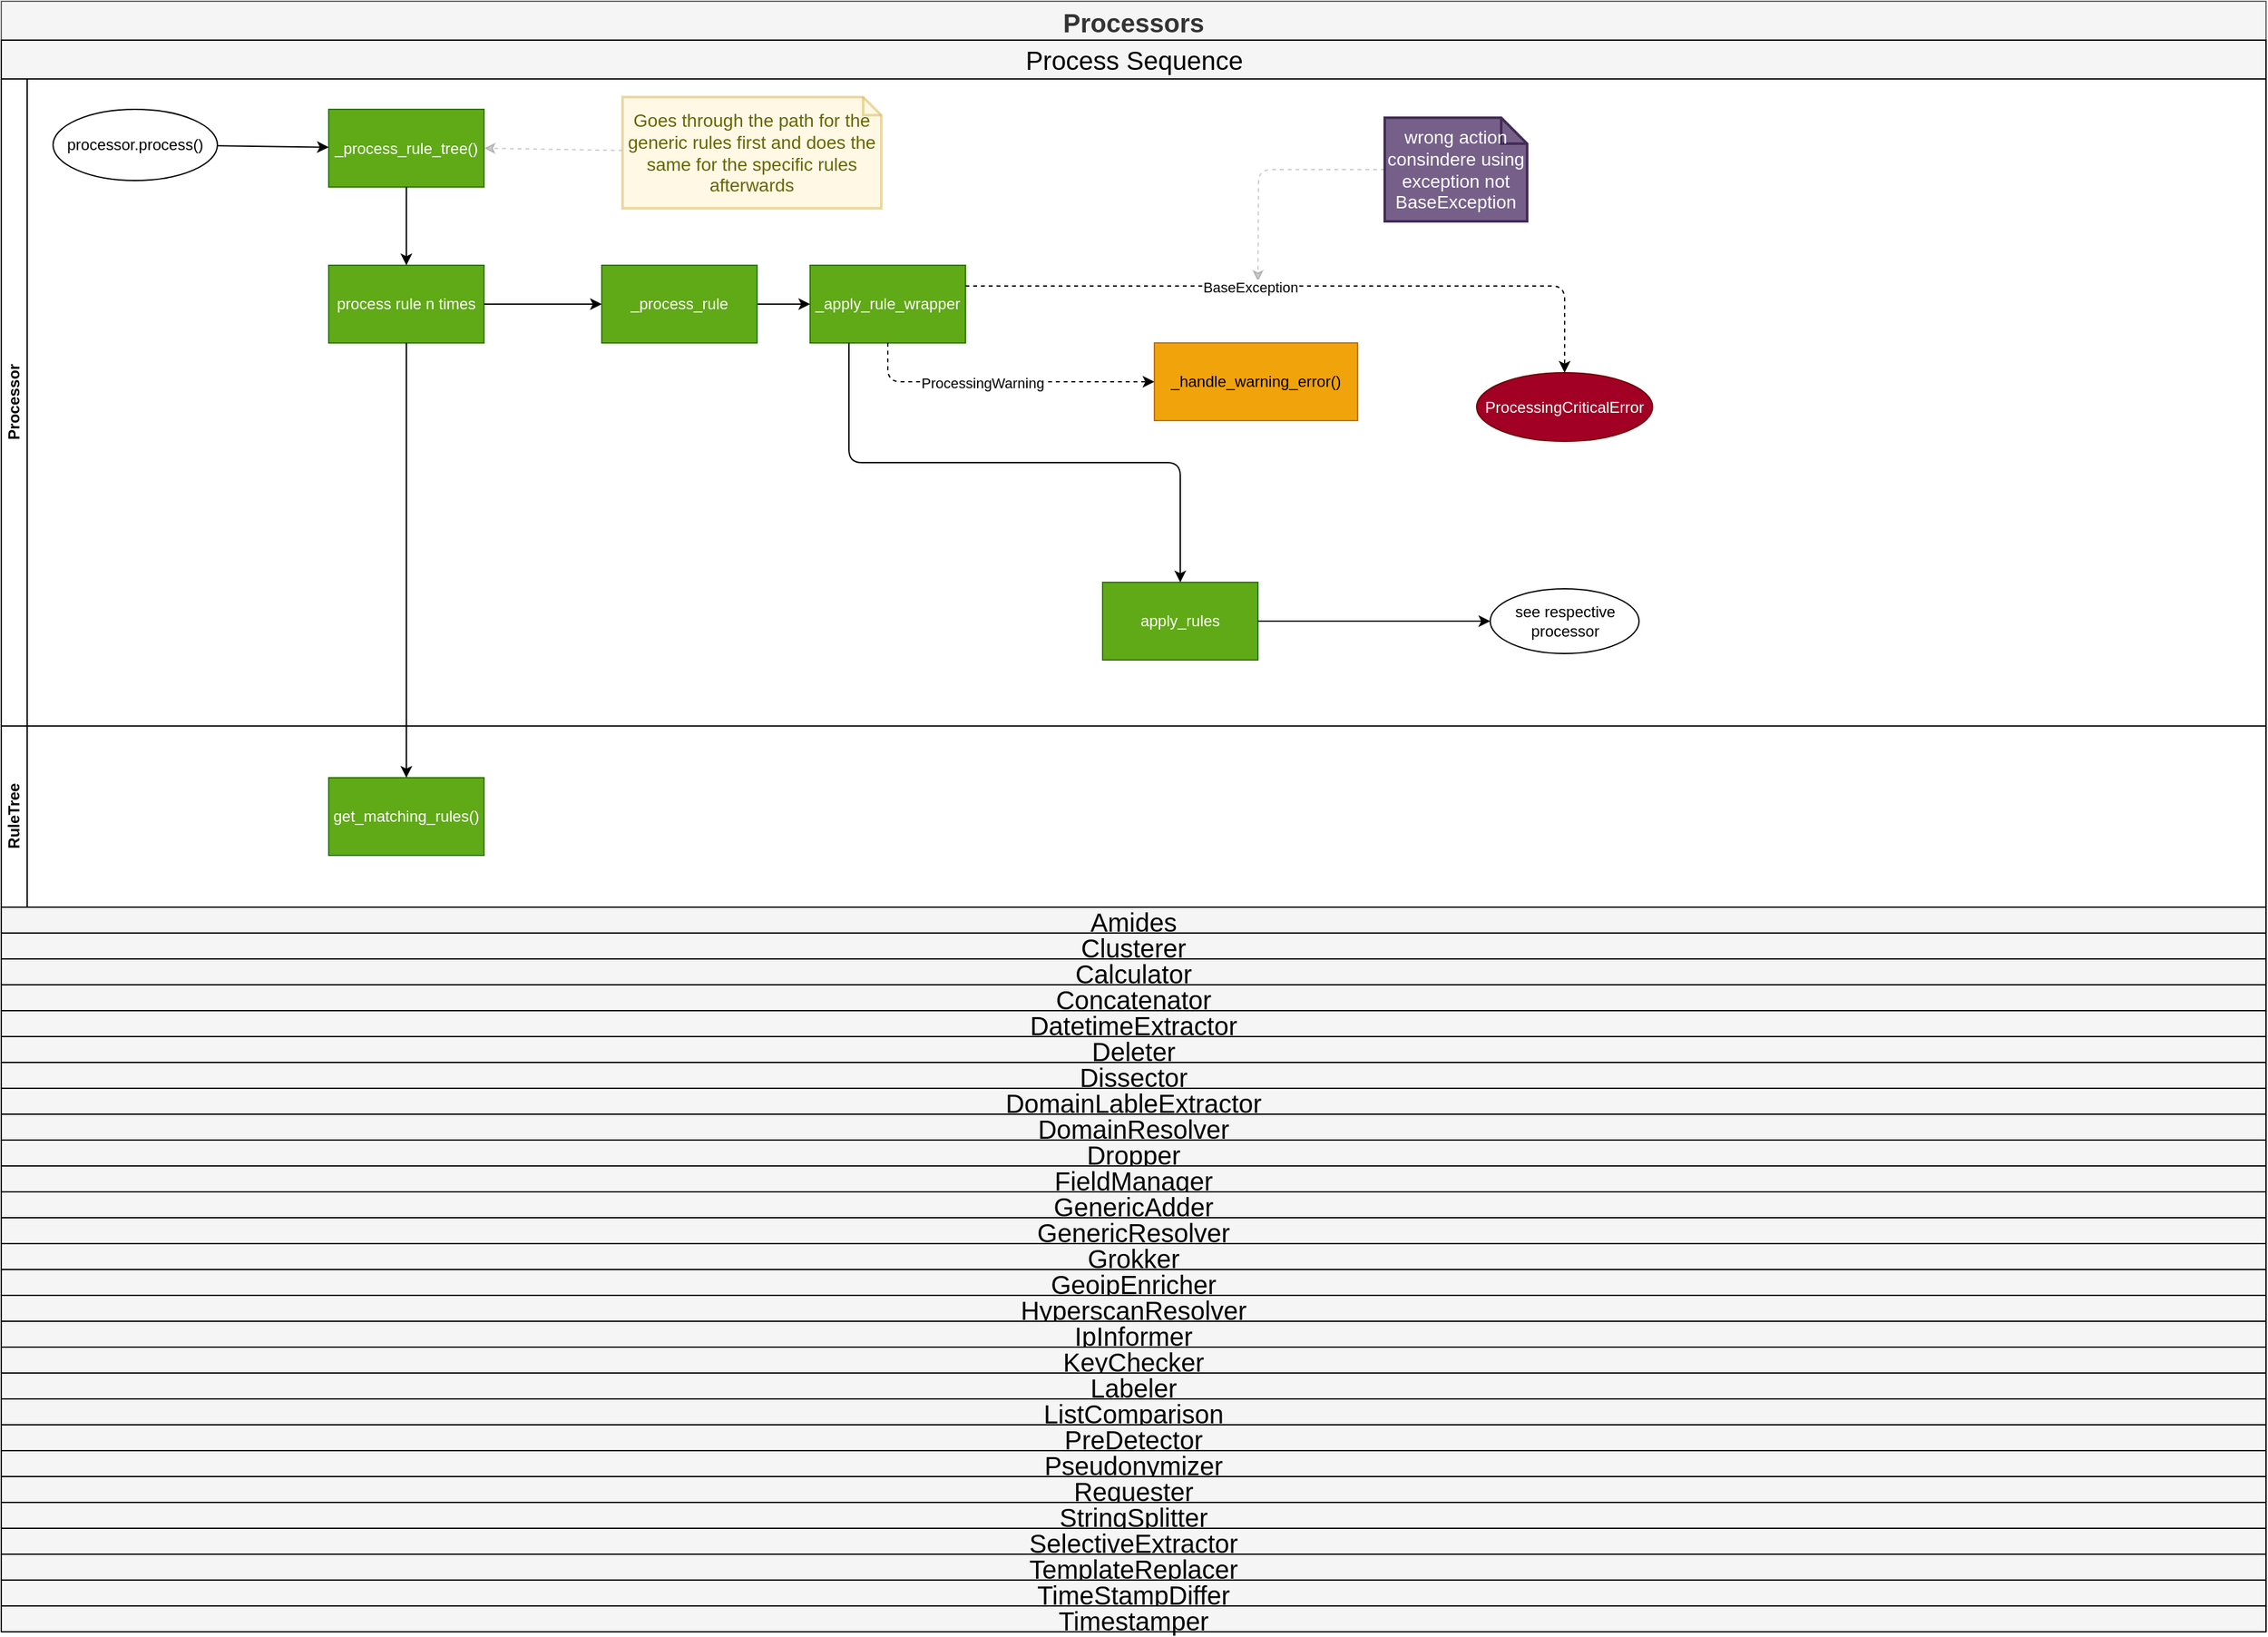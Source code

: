 <mxfile>
    <diagram id="dkcMnX4uTnWpJ6V1DHbG" name="Page-1">
        <mxGraphModel dx="832" dy="1407" grid="1" gridSize="10" guides="1" tooltips="1" connect="1" arrows="1" fold="1" page="1" pageScale="1" pageWidth="850" pageHeight="1100" math="0" shadow="0">
            <root>
                <mxCell id="0"/>
                <mxCell id="1" parent="0"/>
                <mxCell id="2" value="Processors" style="swimlane;childLayout=stackLayout;resizeParent=1;resizeParentMax=0;horizontal=1;startSize=30;horizontalStack=0;fontSize=20;fontStyle=1;fillColor=#f5f5f5;fontColor=#333333;strokeColor=#666666;" parent="1" vertex="1">
                    <mxGeometry x="40" y="-800" width="1750" height="1260" as="geometry">
                        <mxRectangle x="40" y="-490" width="70" height="30" as="alternateBounds"/>
                    </mxGeometry>
                </mxCell>
                <mxCell id="4" value="&lt;span style=&quot;text-align: left;&quot;&gt;&lt;font style=&quot;font-size: 20px;&quot;&gt;Process Sequence&lt;/font&gt;&lt;/span&gt;" style="swimlane;childLayout=stackLayout;resizeParent=1;resizeParentMax=0;horizontal=1;startSize=30;horizontalStack=0;html=1;fillColor=#f5f5f5;fontColor=#000000;strokeColor=#000000;fontStyle=0" parent="2" vertex="1">
                    <mxGeometry y="30" width="1750" height="670" as="geometry">
                        <mxRectangle y="30" width="1750" height="30" as="alternateBounds"/>
                    </mxGeometry>
                </mxCell>
                <mxCell id="5" value="Processor&lt;br&gt;" style="swimlane;startSize=20;horizontal=0;html=1;" parent="4" vertex="1">
                    <mxGeometry y="30" width="1750" height="500" as="geometry"/>
                </mxCell>
                <mxCell id="6" value="_process_rule_tree()" style="rounded=0;whiteSpace=wrap;html=1;fillColor=#60a917;fontColor=#ffffff;strokeColor=#2D7600;" parent="5" vertex="1">
                    <mxGeometry x="253" y="23.5" width="120" height="60" as="geometry"/>
                </mxCell>
                <mxCell id="7" value="_apply_rule_wrapper" style="whiteSpace=wrap;html=1;rounded=0;fillColor=#60a917;fontColor=#ffffff;strokeColor=#2D7600;" parent="5" vertex="1">
                    <mxGeometry x="625" y="144" width="120" height="60" as="geometry"/>
                </mxCell>
                <mxCell id="8" value="" style="edgeStyle=none;html=1;" parent="5" source="9" target="7" edge="1">
                    <mxGeometry relative="1" as="geometry"/>
                </mxCell>
                <mxCell id="9" value="_process_rule" style="whiteSpace=wrap;html=1;rounded=0;fillColor=#60a917;fontColor=#ffffff;strokeColor=#2D7600;" parent="5" vertex="1">
                    <mxGeometry x="464" y="144" width="120" height="60" as="geometry"/>
                </mxCell>
                <mxCell id="10" value="apply_rules" style="whiteSpace=wrap;html=1;rounded=0;fillColor=#60a917;fontColor=#ffffff;strokeColor=#2D7600;" parent="5" vertex="1">
                    <mxGeometry x="851" y="389" width="120" height="60" as="geometry"/>
                </mxCell>
                <mxCell id="11" value="" style="edgeStyle=orthogonalEdgeStyle;html=1;exitX=0.25;exitY=1;exitDx=0;exitDy=0;" parent="5" source="7" target="10" edge="1">
                    <mxGeometry relative="1" as="geometry"/>
                </mxCell>
                <mxCell id="12" value="see respective processor" style="ellipse;whiteSpace=wrap;html=1;rounded=0;" parent="5" vertex="1">
                    <mxGeometry x="1150.5" y="394" width="115" height="50" as="geometry"/>
                </mxCell>
                <mxCell id="13" value="" style="edgeStyle=none;html=1;" parent="5" source="10" target="12" edge="1">
                    <mxGeometry relative="1" as="geometry"/>
                </mxCell>
                <mxCell id="14" value="_handle_warning_error()" style="rounded=0;whiteSpace=wrap;html=1;fillColor=#f0a30a;fontColor=#000000;strokeColor=#BD7000;" parent="5" vertex="1">
                    <mxGeometry x="891" y="204" width="157" height="60" as="geometry"/>
                </mxCell>
                <mxCell id="15" value="" style="edgeStyle=orthogonalEdgeStyle;html=1;entryX=0;entryY=0.5;entryDx=0;entryDy=0;dashed=1;exitX=0.5;exitY=1;exitDx=0;exitDy=0;" parent="5" source="7" target="14" edge="1">
                    <mxGeometry relative="1" as="geometry">
                        <mxPoint x="691.0" y="282" as="sourcePoint"/>
                        <mxPoint x="861" y="332" as="targetPoint"/>
                        <Array as="points">
                            <mxPoint x="685" y="234"/>
                        </Array>
                    </mxGeometry>
                </mxCell>
                <mxCell id="16" value="ProcessingWarning" style="edgeLabel;html=1;align=center;verticalAlign=middle;resizable=0;points=[];" parent="15" vertex="1" connectable="0">
                    <mxGeometry x="-0.128" y="-1" relative="1" as="geometry">
                        <mxPoint as="offset"/>
                    </mxGeometry>
                </mxCell>
                <mxCell id="17" value="processor.process()" style="ellipse;whiteSpace=wrap;html=1;" parent="5" vertex="1">
                    <mxGeometry x="40" y="23.5" width="127" height="55" as="geometry"/>
                </mxCell>
                <mxCell id="18" value="" style="edgeStyle=none;html=1;" parent="5" source="17" target="6" edge="1">
                    <mxGeometry relative="1" as="geometry"/>
                </mxCell>
                <mxCell id="19" value="process rule n times" style="rounded=0;whiteSpace=wrap;html=1;fillColor=#60a917;fontColor=#ffffff;strokeColor=#2D7600;" parent="5" vertex="1">
                    <mxGeometry x="253" y="144" width="120" height="60" as="geometry"/>
                </mxCell>
                <mxCell id="20" style="edgeStyle=orthogonalEdgeStyle;html=1;entryX=0;entryY=0.5;entryDx=0;entryDy=0;" parent="5" source="19" target="9" edge="1">
                    <mxGeometry relative="1" as="geometry"/>
                </mxCell>
                <mxCell id="21" value="" style="edgeStyle=none;html=1;" parent="5" source="6" target="19" edge="1">
                    <mxGeometry relative="1" as="geometry">
                        <mxPoint x="313" y="180" as="targetPoint"/>
                    </mxGeometry>
                </mxCell>
                <mxCell id="22" value="wrong action consindere using exception not BaseException" style="shape=note;strokeWidth=2;fontSize=14;size=20;whiteSpace=wrap;html=1;fillColor=#76608a;strokeColor=#432D57;fontColor=#ffffff;" parent="5" vertex="1">
                    <mxGeometry x="1069" y="30" width="110.0" height="80" as="geometry"/>
                </mxCell>
                <mxCell id="23" style="edgeStyle=orthogonalEdgeStyle;jumpStyle=arc;html=1;dashed=1;opacity=20;" parent="5" source="22" edge="1">
                    <mxGeometry relative="1" as="geometry">
                        <mxPoint x="971" y="156.5" as="targetPoint"/>
                    </mxGeometry>
                </mxCell>
                <mxCell id="746" style="edgeStyle=none;html=1;entryX=1;entryY=0.5;entryDx=0;entryDy=0;dashed=1;opacity=20;" edge="1" parent="5" source="745" target="6">
                    <mxGeometry relative="1" as="geometry"/>
                </mxCell>
                <mxCell id="745" value="Goes through the path for the generic rules first and does the same for the specific rules afterwards" style="shape=note;strokeWidth=2;fontSize=14;size=14;whiteSpace=wrap;html=1;fillColor=#fff2cc;strokeColor=#d6b656;fontColor=#666600;opacity=50;" vertex="1" parent="5">
                    <mxGeometry x="480" y="14" width="200" height="86" as="geometry"/>
                </mxCell>
                <mxCell id="24" value="RuleTree" style="swimlane;startSize=20;horizontal=0;html=1;" parent="4" vertex="1">
                    <mxGeometry y="530" width="1750" height="140" as="geometry"/>
                </mxCell>
                <mxCell id="25" value="ProcessingCriticalError" style="ellipse;whiteSpace=wrap;html=1;fillColor=#a20025;fontColor=#ffffff;strokeColor=#6F0000;" parent="24" vertex="1">
                    <mxGeometry x="1140" y="-273" width="136" height="53" as="geometry"/>
                </mxCell>
                <mxCell id="26" value="get_matching_rules()" style="rounded=0;whiteSpace=wrap;html=1;fillColor=#60a917;fontColor=#ffffff;strokeColor=#2D7600;" parent="24" vertex="1">
                    <mxGeometry x="253" y="39.996" width="120" height="60" as="geometry"/>
                </mxCell>
                <mxCell id="27" value="" style="edgeStyle=orthogonalEdgeStyle;html=1;dashed=1;entryX=0.5;entryY=0;entryDx=0;entryDy=0;" parent="4" source="7" target="25" edge="1">
                    <mxGeometry relative="1" as="geometry">
                        <mxPoint x="1211" y="220" as="targetPoint"/>
                        <Array as="points">
                            <mxPoint x="1208" y="190"/>
                        </Array>
                    </mxGeometry>
                </mxCell>
                <mxCell id="28" value="BaseException" style="edgeLabel;html=1;align=center;verticalAlign=middle;resizable=0;points=[];" parent="27" vertex="1" connectable="0">
                    <mxGeometry x="-0.169" y="-1" relative="1" as="geometry">
                        <mxPoint as="offset"/>
                    </mxGeometry>
                </mxCell>
                <mxCell id="29" style="edgeStyle=orthogonalEdgeStyle;html=1;" parent="4" source="19" target="26" edge="1">
                    <mxGeometry relative="1" as="geometry">
                        <mxPoint x="313" y="731.636" as="targetPoint"/>
                    </mxGeometry>
                </mxCell>
                <mxCell id="30" value="Amides" style="swimlane;childLayout=stackLayout;resizeParent=1;resizeParentMax=0;horizontal=1;startSize=30;horizontalStack=0;fontSize=20;fontStyle=0;fillColor=#f5f5f5;fontColor=#000000;strokeColor=#000000;verticalAlign=middle;" parent="2" vertex="1" collapsed="1">
                    <mxGeometry y="700" width="1750" height="20" as="geometry">
                        <mxRectangle y="60" width="1750" height="420" as="alternateBounds"/>
                    </mxGeometry>
                </mxCell>
                <mxCell id="31" value="Processor" style="swimlane;horizontal=0;" parent="30" vertex="1">
                    <mxGeometry y="30" width="1750" height="120" as="geometry">
                        <mxRectangle y="30" width="1750" height="30" as="alternateBounds"/>
                    </mxGeometry>
                </mxCell>
                <mxCell id="32" style="edgeStyle=orthogonalEdgeStyle;rounded=0;orthogonalLoop=1;jettySize=auto;html=1;entryX=0;entryY=0.5;entryDx=0;entryDy=0;fontFamily=Helvetica;fontSize=12;fontColor=#FFFFFF;" parent="31" source="33" target="34" edge="1">
                    <mxGeometry relative="1" as="geometry"/>
                </mxCell>
                <mxCell id="33" value="_write_target_field()" style="whiteSpace=wrap;html=1;rounded=1;fillColor=#60a917;fontColor=#ffffff;strokeColor=#2D7600;arcSize=0;" parent="31" vertex="1">
                    <mxGeometry x="1094.095" y="16.5" width="120" height="60" as="geometry"/>
                </mxCell>
                <mxCell id="34" value="successful" style="rhombus;whiteSpace=wrap;html=1;fillColor=#60a917;fontColor=#ffffff;strokeColor=#2D7600;" parent="31" vertex="1">
                    <mxGeometry x="1258.54" y="10" width="82.73" height="73" as="geometry"/>
                </mxCell>
                <mxCell id="35" value="FieldExistsWarning" style="ellipse;whiteSpace=wrap;html=1;fillColor=#f0a30a;fontColor=#000000;strokeColor=#BD7000;" parent="31" vertex="1">
                    <mxGeometry x="1388.54" y="20" width="136" height="53" as="geometry"/>
                </mxCell>
                <mxCell id="36" value="&lt;span style=&quot;color: rgb(240, 240, 240); font-family: Helvetica; font-size: 11px; font-style: normal; font-variant-ligatures: normal; font-variant-caps: normal; font-weight: 400; letter-spacing: normal; orphans: 2; text-align: center; text-indent: 0px; text-transform: none; widows: 2; word-spacing: 0px; -webkit-text-stroke-width: 0px; text-decoration-thickness: initial; text-decoration-style: initial; text-decoration-color: initial; float: none; display: inline !important;&quot;&gt;no&lt;/span&gt;" style="edgeStyle=orthogonalEdgeStyle;rounded=0;orthogonalLoop=1;jettySize=auto;html=1;dashed=1;exitX=1;exitY=0.5;exitDx=0;exitDy=0;entryX=0;entryY=0.5;entryDx=0;entryDy=0;labelBackgroundColor=none;" parent="31" source="34" target="35" edge="1">
                    <mxGeometry relative="1" as="geometry">
                        <Array as="points">
                            <mxPoint x="1364" y="47"/>
                            <mxPoint x="1364" y="47"/>
                        </Array>
                    </mxGeometry>
                </mxCell>
                <mxCell id="40" value="Amides" style="swimlane;startSize=20;horizontal=0;" parent="30" vertex="1">
                    <mxGeometry y="150" width="1750" height="270" as="geometry">
                        <mxRectangle y="150" width="1750" height="30" as="alternateBounds"/>
                    </mxGeometry>
                </mxCell>
                <mxCell id="41" value="yes" style="edgeStyle=none;html=1;exitX=1;exitY=0.5;exitDx=0;exitDy=0;entryX=0;entryY=0.5;entryDx=0;entryDy=0;startArrow=none;" parent="40" source="52" target="47" edge="1">
                    <mxGeometry relative="1" as="geometry">
                        <mxPoint x="273.5" y="155" as="targetPoint"/>
                        <mxPoint x="247" y="155" as="sourcePoint"/>
                    </mxGeometry>
                </mxCell>
                <mxCell id="42" value="" style="edgeStyle=orthogonalEdgeStyle;html=1;startArrow=none;startFill=0;endArrow=classic;endFill=1;entryX=0.5;entryY=0;entryDx=0;entryDy=0;" parent="40" source="43" target="44" edge="1">
                    <mxGeometry relative="1" as="geometry">
                        <mxPoint x="179" y="83" as="targetPoint"/>
                    </mxGeometry>
                </mxCell>
                <UserObject label="apply_rules()" id="43">
                    <mxCell style="ellipse;whiteSpace=wrap;html=1;" parent="40" vertex="1">
                        <mxGeometry x="77.5" y="20" width="115" height="50" as="geometry"/>
                    </mxCell>
                </UserObject>
                <mxCell id="44" value="get_dotted_field_value()" style="shape=delay;whiteSpace=wrap;html=1;labelBackgroundColor=none;fontFamily=Helvetica;fontSize=12;fontColor=#ffffff;fillColor=#60a917;strokeColor=#2D7600;" parent="40" vertex="1">
                    <mxGeometry x="60" y="126.5" width="150" height="40" as="geometry"/>
                </mxCell>
                <mxCell id="45" value="return None" style="ellipse;whiteSpace=wrap;html=1;" parent="40" vertex="1">
                    <mxGeometry x="1242.41" y="190" width="115" height="50" as="geometry"/>
                </mxCell>
                <mxCell id="46" value="" style="edgeStyle=orthogonalEdgeStyle;rounded=0;orthogonalLoop=1;jettySize=auto;html=1;" parent="40" source="47" target="49" edge="1">
                    <mxGeometry relative="1" as="geometry"/>
                </mxCell>
                <mxCell id="47" value="normalize cmdline" style="whiteSpace=wrap;html=1;rounded=0;fillColor=#60a917;fontColor=#ffffff;strokeColor=#2D7600;" parent="40" vertex="1">
                    <mxGeometry x="360" y="116.5" width="120" height="60" as="geometry"/>
                </mxCell>
                <mxCell id="48" value="" style="edgeStyle=orthogonalEdgeStyle;rounded=0;orthogonalLoop=1;jettySize=auto;html=1;" parent="40" source="49" target="51" edge="1">
                    <mxGeometry relative="1" as="geometry"/>
                </mxCell>
                <mxCell id="49" value="evaluate_cmdline_cached()" style="whiteSpace=wrap;html=1;rounded=0;fillColor=#60a917;fontColor=#ffffff;strokeColor=#2D7600;" parent="40" vertex="1">
                    <mxGeometry x="520" y="111.5" width="182" height="70" as="geometry"/>
                </mxCell>
                <mxCell id="50" value="" style="edgeStyle=orthogonalEdgeStyle;rounded=0;orthogonalLoop=1;jettySize=auto;html=1;entryX=0;entryY=0.5;entryDx=0;entryDy=0;" parent="40" source="51" target="57" edge="1">
                    <mxGeometry relative="1" as="geometry">
                        <mxPoint x="1018" y="146.5" as="targetPoint"/>
                    </mxGeometry>
                </mxCell>
                <mxCell id="51" value="_perform_misuse_detection()" style="whiteSpace=wrap;html=1;rounded=0;fillColor=#60a917;fontColor=#ffffff;strokeColor=#2D7600;" parent="40" vertex="1">
                    <mxGeometry x="750" y="116.5" width="160" height="60" as="geometry"/>
                </mxCell>
                <mxCell id="52" value="cmdline" style="rhombus;whiteSpace=wrap;html=1;fillColor=#60a917;fontColor=#ffffff;strokeColor=#2D7600;" parent="40" vertex="1">
                    <mxGeometry x="230.0" y="110" width="82.73" height="73" as="geometry"/>
                </mxCell>
                <mxCell id="53" value="" style="edgeStyle=none;html=1;exitX=1;exitY=0.5;exitDx=0;exitDy=0;entryX=0;entryY=0.5;entryDx=0;entryDy=0;endArrow=none;" parent="40" source="44" target="52" edge="1">
                    <mxGeometry relative="1" as="geometry">
                        <mxPoint x="320" y="-143.5" as="targetPoint"/>
                        <mxPoint x="229" y="-143.5" as="sourcePoint"/>
                    </mxGeometry>
                </mxCell>
                <mxCell id="54" value="no" style="edgeStyle=orthogonalEdgeStyle;rounded=0;orthogonalLoop=1;jettySize=auto;html=1;entryX=0;entryY=0.5;entryDx=0;entryDy=0;exitX=0.5;exitY=1;exitDx=0;exitDy=0;" parent="40" source="52" target="45" edge="1">
                    <mxGeometry x="-0.966" relative="1" as="geometry">
                        <mxPoint x="720" y="210" as="targetPoint"/>
                        <Array as="points">
                            <mxPoint x="271" y="215"/>
                        </Array>
                        <mxPoint as="offset"/>
                    </mxGeometry>
                </mxCell>
                <mxCell id="55" value="" style="edgeStyle=orthogonalEdgeStyle;rounded=0;orthogonalLoop=1;jettySize=auto;html=1;" parent="40" edge="1">
                    <mxGeometry relative="1" as="geometry">
                        <mxPoint x="1132.73" y="146.5" as="sourcePoint"/>
                        <mxPoint x="1194.095" y="146.5" as="targetPoint"/>
                    </mxGeometry>
                </mxCell>
                <mxCell id="56" value="yes" style="edgeStyle=orthogonalEdgeStyle;rounded=0;orthogonalLoop=1;jettySize=auto;html=1;" parent="40" source="57" target="58" edge="1">
                    <mxGeometry x="-0.358" y="-1" relative="1" as="geometry">
                        <mxPoint as="offset"/>
                    </mxGeometry>
                </mxCell>
                <mxCell id="57" value="malicious" style="rhombus;whiteSpace=wrap;html=1;fillColor=#60a917;fontColor=#ffffff;strokeColor=#2D7600;" parent="40" vertex="1">
                    <mxGeometry x="950" y="110" width="82.73" height="73" as="geometry"/>
                </mxCell>
                <mxCell id="58" value="_calculate_rule_attributions()" style="whiteSpace=wrap;html=1;fillColor=#60a917;strokeColor=#2D7600;fontColor=#ffffff;" parent="40" vertex="1">
                    <mxGeometry x="1068.19" y="116.5" width="171.81" height="60" as="geometry"/>
                </mxCell>
                <mxCell id="734" style="edgeStyle=orthogonalEdgeStyle;html=1;entryX=0;entryY=0.5;entryDx=0;entryDy=0;exitX=0.5;exitY=0;exitDx=0;exitDy=0;" parent="30" source="57" target="33" edge="1">
                    <mxGeometry relative="1" as="geometry"/>
                </mxCell>
                <mxCell id="735" value="no" style="edgeLabel;html=1;align=center;verticalAlign=middle;resizable=0;points=[];" parent="734" vertex="1" connectable="0">
                    <mxGeometry x="-0.693" y="3" relative="1" as="geometry">
                        <mxPoint as="offset"/>
                    </mxGeometry>
                </mxCell>
                <mxCell id="736" style="edgeStyle=orthogonalEdgeStyle;html=1;entryX=0.5;entryY=0;entryDx=0;entryDy=0;" parent="30" source="34" target="45" edge="1">
                    <mxGeometry relative="1" as="geometry"/>
                </mxCell>
                <mxCell id="737" value="yes" style="edgeLabel;html=1;align=center;verticalAlign=middle;resizable=0;points=[];" parent="736" vertex="1" connectable="0">
                    <mxGeometry x="-0.801" relative="1" as="geometry">
                        <mxPoint as="offset"/>
                    </mxGeometry>
                </mxCell>
                <mxCell id="738" style="edgeStyle=orthogonalEdgeStyle;html=1;entryX=0.5;entryY=1;entryDx=0;entryDy=0;" parent="30" source="58" target="33" edge="1">
                    <mxGeometry relative="1" as="geometry"/>
                </mxCell>
                <mxCell id="59" value="Clusterer" style="swimlane;childLayout=stackLayout;resizeParent=1;resizeParentMax=0;horizontal=1;startSize=30;horizontalStack=0;fontSize=20;fontStyle=0;fillColor=#f5f5f5;fontColor=#000000;strokeColor=#000000;" parent="2" vertex="1" collapsed="1">
                    <mxGeometry y="720" width="1750" height="20" as="geometry">
                        <mxRectangle y="80" width="1750" height="460" as="alternateBounds"/>
                    </mxGeometry>
                </mxCell>
                <mxCell id="60" value="Processor" style="swimlane;horizontal=0;" parent="59" vertex="1">
                    <mxGeometry y="30" width="1750" height="120" as="geometry"/>
                </mxCell>
                <mxCell id="61" value="actual processing happens&amp;nbsp;&lt;br&gt;inside the process method, after apply_rules" style="shape=note;strokeWidth=2;fontSize=14;size=14;whiteSpace=wrap;html=1;fillColor=#fff2cc;strokeColor=#d6b656;fontColor=#666600;opacity=50;" parent="60" vertex="1">
                    <mxGeometry x="423.75" y="15" width="200" height="80" as="geometry"/>
                </mxCell>
                <mxCell id="62" value="Clusterer" style="swimlane;startSize=20;horizontal=0;" parent="59" vertex="1">
                    <mxGeometry y="150" width="1750" height="310" as="geometry"/>
                </mxCell>
                <mxCell id="63" value="" style="edgeStyle=orthogonalEdgeStyle;rounded=0;orthogonalLoop=1;jettySize=auto;html=1;" parent="62" source="64" target="70" edge="1">
                    <mxGeometry relative="1" as="geometry"/>
                </mxCell>
                <mxCell id="64" value="apply_rules()" style="ellipse;whiteSpace=wrap;html=1;" parent="62" vertex="1">
                    <mxGeometry x="300" y="215" width="115" height="50" as="geometry"/>
                </mxCell>
                <mxCell id="65" value="" style="edgeStyle=orthogonalEdgeStyle;rounded=0;orthogonalLoop=1;jettySize=auto;html=1;" parent="62" source="66" target="68" edge="1">
                    <mxGeometry relative="1" as="geometry"/>
                </mxCell>
                <mxCell id="66" value="process" style="shape=process;whiteSpace=wrap;html=1;backgroundOutline=1;fillColor=#1ba1e2;fontColor=#ffffff;strokeColor=#006EAF;" parent="62" vertex="1">
                    <mxGeometry x="60" y="40" width="120" height="60" as="geometry"/>
                </mxCell>
                <mxCell id="67" value="" style="edgeStyle=orthogonalEdgeStyle;rounded=0;orthogonalLoop=1;jettySize=auto;html=1;" parent="62" source="68" target="64" edge="1">
                    <mxGeometry relative="1" as="geometry">
                        <Array as="points">
                            <mxPoint x="235" y="240"/>
                        </Array>
                    </mxGeometry>
                </mxCell>
                <mxCell id="68" value="..." style="rounded=0;whiteSpace=wrap;html=1;fillColor=#1ba1e2;fontColor=#ffffff;strokeColor=#006EAF;" parent="62" vertex="1">
                    <mxGeometry x="210" y="40" width="50" height="60" as="geometry"/>
                </mxCell>
                <mxCell id="69" style="edgeStyle=orthogonalEdgeStyle;rounded=0;orthogonalLoop=1;jettySize=auto;html=1;entryX=0;entryY=0.5;entryDx=0;entryDy=0;" parent="62" source="70" target="77" edge="1">
                    <mxGeometry relative="1" as="geometry"/>
                </mxCell>
                <mxCell id="70" value="matching_rules.append()" style="shape=parallelogram;perimeter=parallelogramPerimeter;whiteSpace=wrap;html=1;fixedSize=1;fillColor=#60a917;fontColor=#ffffff;strokeColor=#2D7600;" parent="62" vertex="1">
                    <mxGeometry x="440" y="210" width="167.5" height="60" as="geometry"/>
                </mxCell>
                <mxCell id="71" value="yes" style="edgeStyle=orthogonalEdgeStyle;rounded=0;orthogonalLoop=1;jettySize=auto;html=1;exitX=1;exitY=0.5;exitDx=0;exitDy=0;" parent="62" source="73" target="75" edge="1">
                    <mxGeometry relative="1" as="geometry">
                        <mxPoint x="940" y="70.0" as="sourcePoint"/>
                    </mxGeometry>
                </mxCell>
                <mxCell id="72" value="no" style="edgeStyle=orthogonalEdgeStyle;rounded=0;orthogonalLoop=1;jettySize=auto;html=1;entryX=0;entryY=0.5;entryDx=0;entryDy=0;" parent="62" source="73" target="78" edge="1">
                    <mxGeometry x="-0.787" relative="1" as="geometry">
                        <Array as="points">
                            <mxPoint x="850" y="165"/>
                        </Array>
                        <mxPoint as="offset"/>
                    </mxGeometry>
                </mxCell>
                <mxCell id="73" value="clusterable" style="rhombus;whiteSpace=wrap;html=1;fillColor=#1ba1e2;fontColor=#ffffff;strokeColor=#006EAF;" parent="62" vertex="1">
                    <mxGeometry x="810" y="30" width="80" height="80" as="geometry"/>
                </mxCell>
                <mxCell id="74" value="" style="edgeStyle=orthogonalEdgeStyle;rounded=0;orthogonalLoop=1;jettySize=auto;html=1;" parent="62" source="75" target="78" edge="1">
                    <mxGeometry relative="1" as="geometry"/>
                </mxCell>
                <mxCell id="75" value="_cluster()" style="whiteSpace=wrap;html=1;fillColor=#1ba1e2;fontColor=#ffffff;strokeColor=#006EAF;" parent="62" vertex="1">
                    <mxGeometry x="980" y="40" width="120" height="60" as="geometry"/>
                </mxCell>
                <mxCell id="76" style="edgeStyle=orthogonalEdgeStyle;rounded=0;orthogonalLoop=1;jettySize=auto;html=1;entryX=0;entryY=0.5;entryDx=0;entryDy=0;" parent="62" source="77" target="73" edge="1">
                    <mxGeometry relative="1" as="geometry"/>
                </mxCell>
                <mxCell id="77" value="return None" style="ellipse;whiteSpace=wrap;html=1;" parent="62" vertex="1">
                    <mxGeometry x="640" y="215" width="115" height="50" as="geometry"/>
                </mxCell>
                <mxCell id="78" value="return None" style="ellipse;whiteSpace=wrap;html=1;fillColor=#1ba1e2;fontColor=#ffffff;strokeColor=#006EAF;" parent="62" vertex="1">
                    <mxGeometry x="982.5" y="140" width="115" height="50" as="geometry"/>
                </mxCell>
                <mxCell id="79" style="rounded=0;orthogonalLoop=1;jettySize=auto;html=1;entryX=0.75;entryY=0;entryDx=0;entryDy=0;dashed=1;opacity=20;" parent="59" source="61" target="66" edge="1">
                    <mxGeometry relative="1" as="geometry"/>
                </mxCell>
                <mxCell id="80" style="edgeStyle=none;rounded=0;orthogonalLoop=1;jettySize=auto;html=1;entryX=0;entryY=0;entryDx=0;entryDy=0;opacity=20;" parent="59" source="61" target="75" edge="1">
                    <mxGeometry relative="1" as="geometry"/>
                </mxCell>
                <mxCell id="81" value="Calculator" style="swimlane;childLayout=stackLayout;resizeParent=1;resizeParentMax=0;horizontal=1;startSize=30;horizontalStack=0;fontSize=20;fontStyle=0;fillColor=#f5f5f5;fontColor=#000000;strokeColor=#000000;labelBorderColor=none;swimlaneFillColor=none;" parent="2" vertex="1" collapsed="1">
                    <mxGeometry y="740" width="1750" height="20" as="geometry">
                        <mxRectangle y="100" width="1750" height="550" as="alternateBounds"/>
                    </mxGeometry>
                </mxCell>
                <mxCell id="82" value="Processor" style="swimlane;horizontal=0;" parent="81" vertex="1">
                    <mxGeometry y="30" width="1750" height="190" as="geometry"/>
                </mxCell>
                <mxCell id="83" style="edgeStyle=orthogonalEdgeStyle;rounded=0;orthogonalLoop=1;jettySize=auto;html=1;entryX=0;entryY=0.5;entryDx=0;entryDy=0;fontFamily=Helvetica;fontSize=12;fontColor=#FFFFFF;" parent="82" source="84" target="85" edge="1">
                    <mxGeometry relative="1" as="geometry"/>
                </mxCell>
                <mxCell id="84" value="_write_target_field()" style="whiteSpace=wrap;html=1;rounded=1;fillColor=#60a917;fontColor=#ffffff;strokeColor=#2D7600;arcSize=0;" parent="82" vertex="1">
                    <mxGeometry x="900" y="86.5" width="120" height="60" as="geometry"/>
                </mxCell>
                <mxCell id="85" value="successful" style="rhombus;whiteSpace=wrap;html=1;fillColor=#60a917;fontColor=#ffffff;strokeColor=#2D7600;" parent="82" vertex="1">
                    <mxGeometry x="1067.64" y="80" width="82.73" height="73" as="geometry"/>
                </mxCell>
                <mxCell id="86" value="FieldExistsWarning" style="ellipse;whiteSpace=wrap;html=1;fillColor=#f0a30a;fontColor=#000000;strokeColor=#BD7000;" parent="82" vertex="1">
                    <mxGeometry x="1197.64" y="90" width="136" height="53" as="geometry"/>
                </mxCell>
                <mxCell id="87" value="&lt;span style=&quot;font-family: Helvetica; font-size: 11px; font-style: normal; font-variant-ligatures: normal; font-variant-caps: normal; font-weight: 400; letter-spacing: normal; orphans: 2; text-align: center; text-indent: 0px; text-transform: none; widows: 2; word-spacing: 0px; -webkit-text-stroke-width: 0px; text-decoration-thickness: initial; text-decoration-style: initial; text-decoration-color: initial; float: none; display: inline !important; background-color: rgb(255, 255, 255);&quot;&gt;no&lt;/span&gt;" style="edgeStyle=orthogonalEdgeStyle;rounded=0;orthogonalLoop=1;jettySize=auto;html=1;dashed=1;exitX=1;exitY=0.5;exitDx=0;exitDy=0;entryX=0;entryY=0.5;entryDx=0;entryDy=0;labelBackgroundColor=none;" parent="82" source="85" target="86" edge="1">
                    <mxGeometry relative="1" as="geometry">
                        <Array as="points">
                            <mxPoint x="1173" y="116"/>
                            <mxPoint x="1173" y="116"/>
                        </Array>
                    </mxGeometry>
                </mxCell>
                <mxCell id="88" value="_handle_warning_error()" style="rounded=0;whiteSpace=wrap;html=1;fillColor=#f0a30a;fontColor=#000000;strokeColor=#BD7000;" parent="82" vertex="1">
                    <mxGeometry x="691.86" y="26.5" width="161" height="60" as="geometry"/>
                </mxCell>
                <mxCell id="89" value="could be replaced with raise processing warnings?" style="shape=note;strokeWidth=2;fontSize=14;size=20;whiteSpace=wrap;html=1;fillColor=#76608a;strokeColor=#432D57;fontColor=#ffffff;" parent="82" vertex="1">
                    <mxGeometry x="470.0" y="90" width="110.0" height="80" as="geometry"/>
                </mxCell>
                <mxCell id="90" style="html=1;dashed=1;startArrow=none;startFill=0;endArrow=classic;endFill=1;opacity=20;" parent="82" source="89" target="88" edge="1">
                    <mxGeometry relative="1" as="geometry"/>
                </mxCell>
                <mxCell id="91" value="yes" style="edgeStyle=orthogonalEdgeStyle;rounded=0;orthogonalLoop=1;jettySize=auto;html=1;exitX=0.5;exitY=1;exitDx=0;exitDy=0;entryX=0;entryY=0.5;entryDx=0;entryDy=0;" parent="81" source="85" target="110" edge="1">
                    <mxGeometry x="-0.48" y="-1" relative="1" as="geometry">
                        <Array as="points">
                            <mxPoint x="1109" y="425"/>
                        </Array>
                        <mxPoint as="offset"/>
                    </mxGeometry>
                </mxCell>
                <mxCell id="92" style="edgeStyle=orthogonalEdgeStyle;html=1;entryX=0;entryY=0.5;entryDx=0;entryDy=0;dashed=1;startArrow=none;startFill=0;endArrow=classic;endFill=1;" parent="81" source="108" target="88" edge="1">
                    <mxGeometry relative="1" as="geometry">
                        <Array as="points">
                            <mxPoint x="98" y="86"/>
                        </Array>
                    </mxGeometry>
                </mxCell>
                <mxCell id="93" value="TimeoutError" style="edgeLabel;html=1;align=center;verticalAlign=middle;resizable=0;points=[];" parent="92" vertex="1" connectable="0">
                    <mxGeometry x="0.197" y="-1" relative="1" as="geometry">
                        <mxPoint as="offset"/>
                    </mxGeometry>
                </mxCell>
                <mxCell id="94" style="edgeStyle=orthogonalEdgeStyle;rounded=0;orthogonalLoop=1;jettySize=auto;html=1;entryX=0;entryY=0.5;entryDx=0;entryDy=0;fontFamily=Helvetica;fontSize=12;fontColor=#FFFFFF;jumpStyle=none;" parent="81" source="88" target="110" edge="1">
                    <mxGeometry relative="1" as="geometry">
                        <Array as="points">
                            <mxPoint x="1040" y="80"/>
                            <mxPoint x="1040" y="425"/>
                        </Array>
                    </mxGeometry>
                </mxCell>
                <mxCell id="95" style="edgeStyle=orthogonalEdgeStyle;html=1;startArrow=none;startFill=0;endArrow=classic;endFill=1;dashed=1;entryX=0.5;entryY=1;entryDx=0;entryDy=0;" parent="81" source="111" target="88" edge="1">
                    <mxGeometry relative="1" as="geometry">
                        <mxPoint x="772" y="110" as="targetPoint"/>
                        <Array as="points">
                            <mxPoint x="772" y="151"/>
                            <mxPoint x="772" y="151"/>
                            <mxPoint x="772" y="130"/>
                            <mxPoint x="772" y="130"/>
                        </Array>
                    </mxGeometry>
                </mxCell>
                <mxCell id="96" value="PaseException /&lt;br&gt;ArithmeticError" style="edgeLabel;html=1;align=center;verticalAlign=middle;resizable=0;points=[];" parent="95" vertex="1" connectable="0">
                    <mxGeometry x="0.064" relative="1" as="geometry">
                        <mxPoint y="8" as="offset"/>
                    </mxGeometry>
                </mxCell>
                <mxCell id="97" style="edgeStyle=orthogonalEdgeStyle;rounded=0;orthogonalLoop=1;jettySize=auto;html=1;" parent="81" source="114" target="84" edge="1">
                    <mxGeometry relative="1" as="geometry">
                        <mxPoint x="420.0" y="246.5" as="targetPoint"/>
                    </mxGeometry>
                </mxCell>
                <mxCell id="98" value="Calculator" style="swimlane;startSize=20;horizontal=0;" parent="81" vertex="1">
                    <mxGeometry y="220" width="1750" height="330" as="geometry">
                        <mxRectangle y="220" width="1750" height="30" as="alternateBounds"/>
                    </mxGeometry>
                </mxCell>
                <mxCell id="99" style="html=1;entryX=0.5;entryY=0;entryDx=0;entryDy=0;entryPerimeter=0;dashed=1;endArrow=none;endFill=0;startArrow=classic;startFill=1;opacity=20;exitX=0.5;exitY=1;exitDx=0;exitDy=0;" parent="98" source="100" target="106" edge="1">
                    <mxGeometry relative="1" as="geometry">
                        <mxPoint x="98.36" y="440" as="sourcePoint"/>
                    </mxGeometry>
                </mxCell>
                <mxCell id="100" value="_template()" style="whiteSpace=wrap;html=1;rounded=0;fillColor=#60a917;fontColor=#ffffff;strokeColor=#2D7600;" parent="98" vertex="1">
                    <mxGeometry x="541.36" y="53" width="120" height="60" as="geometry"/>
                </mxCell>
                <mxCell id="101" style="edgeStyle=orthogonalEdgeStyle;html=1;entryX=0;entryY=0.5;entryDx=0;entryDy=0;exitX=1;exitY=0.5;exitDx=0;exitDy=0;" parent="98" source="104" target="100" edge="1">
                    <mxGeometry relative="1" as="geometry">
                        <mxPoint x="532.5" y="108" as="targetPoint"/>
                        <Array as="points">
                            <mxPoint x="532.5" y="83"/>
                            <mxPoint x="532.5" y="83"/>
                        </Array>
                    </mxGeometry>
                </mxCell>
                <mxCell id="102" value="no" style="edgeLabel;html=1;align=center;verticalAlign=middle;resizable=0;points=[];" parent="101" vertex="1" connectable="0">
                    <mxGeometry x="-0.179" relative="1" as="geometry">
                        <mxPoint as="offset"/>
                    </mxGeometry>
                </mxCell>
                <mxCell id="103" style="edgeStyle=orthogonalEdgeStyle;rounded=0;orthogonalLoop=1;jettySize=auto;html=1;entryX=0;entryY=0.5;entryDx=0;entryDy=0;" parent="98" source="104" target="110" edge="1">
                    <mxGeometry relative="1" as="geometry">
                        <mxPoint x="426.5" y="188" as="targetPoint"/>
                        <Array as="points">
                            <mxPoint x="426" y="205"/>
                        </Array>
                    </mxGeometry>
                </mxCell>
                <mxCell id="104" value="_has_missing&lt;br&gt;_values()" style="rhombus;whiteSpace=wrap;html=1;fillColor=#60a917;fontColor=#ffffff;strokeColor=#2D7600;" parent="98" vertex="1">
                    <mxGeometry x="375.5" y="38" width="102" height="90" as="geometry"/>
                </mxCell>
                <mxCell id="105" value="" style="edgeStyle=none;html=1;exitX=1;exitY=0.5;exitDx=0;exitDy=0;" parent="98" source="109" target="104" edge="1">
                    <mxGeometry relative="1" as="geometry">
                        <mxPoint x="81" y="170" as="targetPoint"/>
                        <mxPoint x="349" y="83" as="sourcePoint"/>
                    </mxGeometry>
                </mxCell>
                <mxCell id="106" value="replaces field names with field values" style="shape=note;strokeWidth=2;fontSize=14;size=14;whiteSpace=wrap;html=1;fillColor=#fff2cc;strokeColor=#d6b656;fontColor=#666600;opacity=50;" parent="98" vertex="1">
                    <mxGeometry x="516.36" y="230" width="110.0" height="80" as="geometry"/>
                </mxCell>
                <mxCell id="107" value="" style="edgeStyle=orthogonalEdgeStyle;html=1;startArrow=none;startFill=0;endArrow=classic;endFill=1;entryX=0;entryY=0.5;entryDx=0;entryDy=0;" parent="98" source="108" target="109" edge="1">
                    <mxGeometry relative="1" as="geometry">
                        <mxPoint x="179" y="83" as="targetPoint"/>
                    </mxGeometry>
                </mxCell>
                <mxCell id="108" value="apply_rules()" style="ellipse;whiteSpace=wrap;html=1;" parent="98" vertex="1">
                    <mxGeometry x="39" y="58" width="115" height="50" as="geometry"/>
                </mxCell>
                <mxCell id="109" value="get_source_fields_dict()" style="shape=delay;whiteSpace=wrap;html=1;labelBackgroundColor=none;fontFamily=Helvetica;fontSize=12;fontColor=#ffffff;fillColor=#60a917;strokeColor=#2D7600;" parent="98" vertex="1">
                    <mxGeometry x="189" y="63" width="150" height="40" as="geometry"/>
                </mxCell>
                <mxCell id="110" value="return None" style="ellipse;whiteSpace=wrap;html=1;" parent="98" vertex="1">
                    <mxGeometry x="1208.14" y="180" width="115" height="50" as="geometry"/>
                </mxCell>
                <mxCell id="111" value="_calculate()&amp;nbsp;" style="whiteSpace=wrap;html=1;rounded=0;fillColor=#60a917;fontColor=#ffffff;strokeColor=#2D7600;" parent="98" vertex="1">
                    <mxGeometry x="712.36" y="53.5" width="120" height="60" as="geometry"/>
                </mxCell>
                <mxCell id="112" value="" style="edgeStyle=orthogonalEdgeStyle;html=1;entryX=0;entryY=0.5;entryDx=0;entryDy=0;" parent="98" source="100" target="111" edge="1">
                    <mxGeometry relative="1" as="geometry">
                        <mxPoint x="57.36" y="303.5" as="targetPoint"/>
                    </mxGeometry>
                </mxCell>
                <mxCell id="113" value="" style="edgeStyle=none;html=1;" parent="98" source="111" target="114" edge="1">
                    <mxGeometry relative="1" as="geometry">
                        <mxPoint x="182.36" y="560.5" as="targetPoint"/>
                    </mxGeometry>
                </mxCell>
                <mxCell id="114" value="bfn.evaluate_stack()" style="rounded=0;whiteSpace=wrap;html=1;fillColor=#60a917;fontColor=#ffffff;strokeColor=#2D7600;" parent="98" vertex="1">
                    <mxGeometry x="900" y="50" width="120" height="60" as="geometry"/>
                </mxCell>
                <mxCell id="115" value="Concatenator" style="swimlane;childLayout=stackLayout;resizeParent=1;resizeParentMax=0;horizontal=1;startSize=40;horizontalStack=0;fontSize=20;fillColor=#f5f5f5;fontColor=#000000;fontStyle=0;swimlaneFillColor=none;gradientColor=none;strokeColor=#000000;" parent="2" vertex="1" collapsed="1">
                    <mxGeometry y="760" width="1750" height="20" as="geometry">
                        <mxRectangle y="120" width="1750" height="380" as="alternateBounds"/>
                    </mxGeometry>
                </mxCell>
                <mxCell id="116" value="Processor" style="swimlane;horizontal=0;" parent="115" vertex="1">
                    <mxGeometry y="40" width="1750" height="120" as="geometry"/>
                </mxCell>
                <mxCell id="117" value="&lt;span style=&quot;font-family: Helvetica; font-size: 11px; font-style: normal; font-variant-ligatures: normal; font-variant-caps: normal; font-weight: 400; letter-spacing: normal; orphans: 2; text-align: center; text-indent: 0px; text-transform: none; widows: 2; word-spacing: 0px; -webkit-text-stroke-width: 0px; text-decoration-thickness: initial; text-decoration-style: initial; text-decoration-color: initial; float: none; display: inline !important;&quot;&gt;no&lt;/span&gt;" style="edgeStyle=orthogonalEdgeStyle;rounded=0;orthogonalLoop=1;jettySize=auto;html=1;dashed=1;exitX=1;exitY=0.5;exitDx=0;exitDy=0;entryX=0;entryY=0.5;entryDx=0;entryDy=0;labelBackgroundColor=default;" parent="116" source="121" target="120" edge="1">
                    <mxGeometry relative="1" as="geometry">
                        <Array as="points">
                            <mxPoint x="860" y="60"/>
                            <mxPoint x="860" y="60"/>
                        </Array>
                    </mxGeometry>
                </mxCell>
                <mxCell id="118" value="" style="edgeStyle=orthogonalEdgeStyle;rounded=0;orthogonalLoop=1;jettySize=auto;html=1;" parent="116" source="119" target="121" edge="1">
                    <mxGeometry relative="1" as="geometry"/>
                </mxCell>
                <mxCell id="119" value="_write_target_field()" style="whiteSpace=wrap;html=1;rounded=1;fillColor=#60a917;fontColor=#ffffff;strokeColor=#2D7600;arcSize=0;" parent="116" vertex="1">
                    <mxGeometry x="560" y="30" width="120" height="60" as="geometry"/>
                </mxCell>
                <mxCell id="120" value="FieldExistsWarning" style="ellipse;whiteSpace=wrap;html=1;fillColor=#f0a30a;fontColor=#000000;strokeColor=#BD7000;" parent="116" vertex="1">
                    <mxGeometry x="875" y="33.5" width="136" height="53" as="geometry"/>
                </mxCell>
                <mxCell id="121" value="successful" style="rhombus;whiteSpace=wrap;html=1;fillColor=#60a917;fontColor=#ffffff;strokeColor=#2D7600;" parent="116" vertex="1">
                    <mxGeometry x="724.63" y="23.5" width="82.73" height="73" as="geometry"/>
                </mxCell>
                <mxCell id="122" value="_handle_warning_error()" style="rounded=0;whiteSpace=wrap;html=1;fillColor=#f0a30a;fontColor=#000000;strokeColor=#BD7000;" parent="116" vertex="1">
                    <mxGeometry x="339.5" y="23.5" width="161" height="60" as="geometry"/>
                </mxCell>
                <mxCell id="123" value="FieldManager" style="swimlane;startSize=20;horizontal=0;" parent="115" vertex="1">
                    <mxGeometry y="160" width="1750" height="110" as="geometry"/>
                </mxCell>
                <mxCell id="124" value="_handle_missing_fields" style="whiteSpace=wrap;html=1;rounded=0;fillColor=#60a917;fontColor=#ffffff;strokeColor=#2D7600;" parent="123" vertex="1">
                    <mxGeometry x="355" y="20" width="130" height="60" as="geometry"/>
                </mxCell>
                <mxCell id="125" value="Concatenator" style="swimlane;startSize=20;horizontal=0;" parent="115" vertex="1">
                    <mxGeometry y="270" width="1750" height="110" as="geometry"/>
                </mxCell>
                <mxCell id="126" style="edgeStyle=orthogonalEdgeStyle;rounded=0;orthogonalLoop=1;jettySize=auto;html=1;entryX=0;entryY=0.5;entryDx=0;entryDy=0;" parent="125" source="127" target="130" edge="1">
                    <mxGeometry relative="1" as="geometry">
                        <mxPoint x="210" y="55" as="targetPoint"/>
                    </mxGeometry>
                </mxCell>
                <mxCell id="127" value="apply_rules()" style="ellipse;whiteSpace=wrap;html=1;" parent="125" vertex="1">
                    <mxGeometry x="40" y="30" width="115" height="50" as="geometry"/>
                </mxCell>
                <mxCell id="128" value="&lt;span style=&quot;color: rgb(255, 255, 255); font-family: Helvetica; font-size: 12px; font-style: normal; font-variant-ligatures: normal; font-variant-caps: normal; font-weight: 400; letter-spacing: normal; orphans: 2; text-align: center; text-indent: 0px; text-transform: none; widows: 2; word-spacing: 0px; -webkit-text-stroke-width: 0px; text-decoration-thickness: initial; text-decoration-style: initial; text-decoration-color: initial; float: none; display: inline !important;&quot;&gt;concat field values&lt;/span&gt;" style="shape=parallelogram;perimeter=parallelogramPerimeter;whiteSpace=wrap;html=1;fixedSize=1;fillColor=#60a917;fontColor=#ffffff;strokeColor=#2D7600;" parent="125" vertex="1">
                    <mxGeometry x="540" y="20" width="160" height="60" as="geometry"/>
                </mxCell>
                <mxCell id="129" value="return None" style="ellipse;whiteSpace=wrap;html=1;" parent="125" vertex="1">
                    <mxGeometry x="885.5" y="35" width="115" height="50" as="geometry"/>
                </mxCell>
                <mxCell id="130" value="&lt;span style=&quot;font-family: Helvetica; font-size: 12px; font-style: normal; font-variant-ligatures: normal; font-variant-caps: normal; font-weight: 400; letter-spacing: normal; orphans: 2; text-align: center; text-indent: 0px; text-transform: none; widows: 2; word-spacing: 0px; -webkit-text-stroke-width: 0px; text-decoration-thickness: initial; text-decoration-style: initial; text-decoration-color: initial; float: none; display: inline !important;&quot;&gt;&lt;font color=&quot;#ffffff&quot;&gt;get_dotted_field_value()&lt;/font&gt;&lt;/span&gt;" style="shape=delay;whiteSpace=wrap;html=1;fillColor=#60a917;fontColor=default;strokeColor=#2D7600;rounded=0;" parent="125" vertex="1">
                    <mxGeometry x="215" y="35" width="170" height="40" as="geometry"/>
                </mxCell>
                <mxCell id="131" style="edgeStyle=orthogonalEdgeStyle;rounded=0;orthogonalLoop=1;jettySize=auto;html=1;entryX=0;entryY=0.5;entryDx=0;entryDy=0;exitX=0.5;exitY=0;exitDx=0;exitDy=0;" parent="115" source="130" target="124" edge="1">
                    <mxGeometry relative="1" as="geometry">
                        <mxPoint x="295.0" y="275" as="sourcePoint"/>
                    </mxGeometry>
                </mxCell>
                <mxCell id="132" style="edgeStyle=orthogonalEdgeStyle;rounded=0;orthogonalLoop=1;jettySize=auto;html=1;entryX=0;entryY=0.5;entryDx=0;entryDy=0;" parent="115" source="124" target="128" edge="1">
                    <mxGeometry relative="1" as="geometry">
                        <Array as="points">
                            <mxPoint x="420" y="320"/>
                        </Array>
                    </mxGeometry>
                </mxCell>
                <mxCell id="133" style="edgeStyle=orthogonalEdgeStyle;rounded=0;orthogonalLoop=1;jettySize=auto;html=1;" parent="115" source="128" target="119" edge="1">
                    <mxGeometry relative="1" as="geometry"/>
                </mxCell>
                <mxCell id="134" value="yes" style="edgeStyle=orthogonalEdgeStyle;rounded=0;orthogonalLoop=1;jettySize=auto;html=1;exitX=0.5;exitY=1;exitDx=0;exitDy=0;" parent="115" source="121" target="129" edge="1">
                    <mxGeometry x="-0.48" y="-1" relative="1" as="geometry">
                        <Array as="points">
                            <mxPoint x="766" y="170"/>
                            <mxPoint x="766" y="170"/>
                        </Array>
                        <mxPoint as="offset"/>
                    </mxGeometry>
                </mxCell>
                <mxCell id="135" style="edgeStyle=orthogonalEdgeStyle;rounded=0;jumpStyle=arc;orthogonalLoop=1;jettySize=auto;html=1;fontFamily=Helvetica;fontSize=12;fontColor=#FFFFFF;" parent="115" source="124" target="122" edge="1">
                    <mxGeometry relative="1" as="geometry"/>
                </mxCell>
                <mxCell id="136" value="DatetimeExtractor" style="swimlane;childLayout=stackLayout;resizeParent=1;resizeParentMax=0;horizontal=1;startSize=40;horizontalStack=0;fontSize=20;fontStyle=0;fillColor=#f5f5f5;labelBorderColor=none;fontColor=#000000;strokeColor=#000000;" parent="2" vertex="1" collapsed="1">
                    <mxGeometry y="780" width="1750" height="20" as="geometry">
                        <mxRectangle y="140" width="1750" height="280" as="alternateBounds"/>
                    </mxGeometry>
                </mxCell>
                <mxCell id="137" value="Processor" style="swimlane;horizontal=0;" parent="136" vertex="1">
                    <mxGeometry y="40" width="1750" height="120" as="geometry"/>
                </mxCell>
                <mxCell id="138" value="" style="edgeStyle=orthogonalEdgeStyle;rounded=0;orthogonalLoop=1;jettySize=auto;html=1;" parent="137" source="139" target="142" edge="1">
                    <mxGeometry relative="1" as="geometry"/>
                </mxCell>
                <mxCell id="139" value="_write_target_field()" style="whiteSpace=wrap;html=1;rounded=1;fillColor=#60a917;fontColor=#ffffff;strokeColor=#2D7600;arcSize=0;" parent="137" vertex="1">
                    <mxGeometry x="770" y="30" width="120" height="60" as="geometry"/>
                </mxCell>
                <mxCell id="140" value="FieldExistsWarning" style="ellipse;whiteSpace=wrap;html=1;fillColor=#f0a30a;fontColor=#000000;strokeColor=#BD7000;" parent="137" vertex="1">
                    <mxGeometry x="1059.5" y="33.5" width="136" height="53" as="geometry"/>
                </mxCell>
                <mxCell id="141" value="&lt;font color=&quot;#000000&quot;&gt;no&lt;/font&gt;" style="edgeStyle=orthogonalEdgeStyle;rounded=0;orthogonalLoop=1;jettySize=auto;html=1;fontFamily=Helvetica;fontSize=12;fontColor=#FFFFFF;dashed=1;labelBackgroundColor=none;" parent="137" source="142" target="140" edge="1">
                    <mxGeometry relative="1" as="geometry"/>
                </mxCell>
                <mxCell id="142" value="successful" style="rhombus;whiteSpace=wrap;html=1;fillColor=#60a917;fontColor=#ffffff;strokeColor=#2D7600;" parent="137" vertex="1">
                    <mxGeometry x="934.63" y="23.5" width="82.73" height="73" as="geometry"/>
                </mxCell>
                <mxCell id="143" style="edgeStyle=orthogonalEdgeStyle;rounded=0;orthogonalLoop=1;jettySize=auto;html=1;entryX=0;entryY=0.5;entryDx=0;entryDy=0;fontFamily=Helvetica;fontSize=12;fontColor=#FFFFFF;" parent="136" source="153" target="139" edge="1">
                    <mxGeometry relative="1" as="geometry"/>
                </mxCell>
                <mxCell id="144" value="&lt;font color=&quot;#000000&quot;&gt;yes&lt;/font&gt;" style="edgeStyle=orthogonalEdgeStyle;rounded=0;orthogonalLoop=1;jettySize=auto;html=1;entryX=0;entryY=0.5;entryDx=0;entryDy=0;fontFamily=Helvetica;fontSize=12;fontColor=#FFFFFF;" parent="136" source="142" target="148" edge="1">
                    <mxGeometry x="-0.623" y="4" relative="1" as="geometry">
                        <Array as="points">
                            <mxPoint x="976" y="220"/>
                        </Array>
                        <mxPoint as="offset"/>
                    </mxGeometry>
                </mxCell>
                <mxCell id="145" value="DateTimeExtractor" style="swimlane;startSize=20;horizontal=0;" parent="136" vertex="1">
                    <mxGeometry y="160" width="1750" height="120" as="geometry"/>
                </mxCell>
                <mxCell id="146" style="edgeStyle=orthogonalEdgeStyle;rounded=0;orthogonalLoop=1;jettySize=auto;html=1;entryX=0;entryY=0.5;entryDx=0;entryDy=0;" parent="145" source="147" target="150" edge="1">
                    <mxGeometry relative="1" as="geometry">
                        <mxPoint x="215" y="55" as="targetPoint"/>
                    </mxGeometry>
                </mxCell>
                <mxCell id="147" value="apply_rules()" style="ellipse;whiteSpace=wrap;html=1;" parent="145" vertex="1">
                    <mxGeometry x="40" y="30" width="115" height="50" as="geometry"/>
                </mxCell>
                <mxCell id="148" value="return None" style="ellipse;whiteSpace=wrap;html=1;" parent="145" vertex="1">
                    <mxGeometry x="1070" y="35" width="115" height="50" as="geometry"/>
                </mxCell>
                <mxCell id="149" value="" style="edgeStyle=orthogonalEdgeStyle;rounded=0;orthogonalLoop=1;jettySize=auto;html=1;fontFamily=Helvetica;fontSize=12;fontColor=#FFFFFF;" parent="145" source="150" target="152" edge="1">
                    <mxGeometry relative="1" as="geometry"/>
                </mxCell>
                <mxCell id="150" value="&lt;span style=&quot;font-family: Helvetica; font-size: 12px; font-style: normal; font-variant-ligatures: normal; font-variant-caps: normal; font-weight: 400; letter-spacing: normal; orphans: 2; text-align: center; text-indent: 0px; text-transform: none; widows: 2; word-spacing: 0px; -webkit-text-stroke-width: 0px; text-decoration-thickness: initial; text-decoration-style: initial; text-decoration-color: initial; float: none; display: inline !important;&quot;&gt;&lt;font color=&quot;#ffffff&quot;&gt;get_dotted_field_value()&lt;/font&gt;&lt;/span&gt;" style="shape=delay;whiteSpace=wrap;html=1;fillColor=#60a917;fontColor=default;strokeColor=#2D7600;rounded=0;" parent="145" vertex="1">
                    <mxGeometry x="210" y="35" width="170" height="40" as="geometry"/>
                </mxCell>
                <mxCell id="151" value="" style="edgeStyle=orthogonalEdgeStyle;rounded=0;orthogonalLoop=1;jettySize=auto;html=1;fontFamily=Helvetica;fontSize=12;fontColor=#FFFFFF;" parent="145" source="152" target="153" edge="1">
                    <mxGeometry relative="1" as="geometry"/>
                </mxCell>
                <mxCell id="152" value="&lt;span style=&quot;color: rgb(255, 255, 255); font-family: Helvetica; font-size: 12px; font-style: normal; font-variant-ligatures: normal; font-variant-caps: normal; font-weight: 400; letter-spacing: normal; orphans: 2; text-align: center; text-indent: 0px; text-transform: none; widows: 2; word-spacing: 0px; -webkit-text-stroke-width: 0px; text-decoration-thickness: initial; text-decoration-style: initial; text-decoration-color: initial; float: none; display: inline !important;&quot;&gt;parse DateTime&lt;br&gt;TimeParser&lt;br&gt;&lt;/span&gt;" style="shape=parallelogram;perimeter=parallelogramPerimeter;whiteSpace=wrap;html=1;fixedSize=1;fillColor=#60a917;fontColor=#ffffff;strokeColor=#2D7600;" parent="145" vertex="1">
                    <mxGeometry x="425" y="25" width="160" height="60" as="geometry"/>
                </mxCell>
                <UserObject label="&lt;span style=&quot;color: rgb(255, 255, 255); font-family: Helvetica; font-size: 12px; font-style: normal; font-variant-ligatures: normal; font-variant-caps: normal; font-weight: 400; letter-spacing: normal; orphans: 2; text-align: center; text-indent: 0px; text-transform: none; widows: 2; word-spacing: 0px; -webkit-text-stroke-width: 0px; text-decoration-thickness: initial; text-decoration-style: initial; text-decoration-color: initial; float: none; display: inline !important;&quot;&gt;extract time elements&lt;br&gt;&lt;/span&gt;" id="153">
                    <mxCell style="shape=parallelogram;perimeter=parallelogramPerimeter;whiteSpace=wrap;html=1;fixedSize=1;fillColor=#60a917;fontColor=#ffffff;strokeColor=#2D7600;" parent="145" vertex="1">
                        <mxGeometry x="610" y="25" width="160" height="60" as="geometry"/>
                    </mxCell>
                </UserObject>
                <mxCell id="154" value="Deleter" style="swimlane;childLayout=stackLayout;resizeParent=1;resizeParentMax=0;horizontal=1;startSize=20;horizontalStack=0;fontStyle=0;fontSize=20;fillColor=#F5F5F5;fontColor=#000000;strokeColor=#000000;" parent="2" vertex="1" collapsed="1">
                    <mxGeometry y="800" width="1750" height="20" as="geometry">
                        <mxRectangle y="160" width="1750" height="140" as="alternateBounds"/>
                    </mxGeometry>
                </mxCell>
                <mxCell id="155" value="Deleter" style="swimlane;startSize=20;horizontal=0;" parent="154" vertex="1">
                    <mxGeometry y="20" width="1750" height="120" as="geometry"/>
                </mxCell>
                <mxCell id="156" style="edgeStyle=orthogonalEdgeStyle;rounded=0;orthogonalLoop=1;jettySize=auto;html=1;entryX=0;entryY=0.5;entryDx=0;entryDy=0;" parent="155" source="157" target="160" edge="1">
                    <mxGeometry relative="1" as="geometry">
                        <mxPoint x="210" y="55.0" as="targetPoint"/>
                    </mxGeometry>
                </mxCell>
                <mxCell id="157" value="apply_rules()" style="ellipse;whiteSpace=wrap;html=1;" parent="155" vertex="1">
                    <mxGeometry x="40" y="30" width="115" height="50" as="geometry"/>
                </mxCell>
                <mxCell id="158" value="return None" style="ellipse;whiteSpace=wrap;html=1;" parent="155" vertex="1">
                    <mxGeometry x="460" y="30" width="115" height="50" as="geometry"/>
                </mxCell>
                <mxCell id="159" style="edgeStyle=orthogonalEdgeStyle;rounded=0;orthogonalLoop=1;jettySize=auto;html=1;dashed=1;fontFamily=Helvetica;fontSize=12;fontColor=#FFFFFF;" parent="155" source="160" target="158" edge="1">
                    <mxGeometry relative="1" as="geometry"/>
                </mxCell>
                <mxCell id="160" value="&lt;span style=&quot;color: rgb(255, 255, 255); font-family: Helvetica; font-size: 12px; font-style: normal; font-variant-ligatures: normal; font-variant-caps: normal; font-weight: 400; letter-spacing: normal; orphans: 2; text-align: center; text-indent: 0px; text-transform: none; widows: 2; word-spacing: 0px; -webkit-text-stroke-width: 0px; text-decoration-thickness: initial; text-decoration-style: initial; text-decoration-color: initial; float: none; display: inline !important;&quot;&gt;event.clear()&lt;br&gt;&lt;/span&gt;" style="shape=parallelogram;perimeter=parallelogramPerimeter;whiteSpace=wrap;html=1;fixedSize=1;fillColor=#60a917;fontColor=#ffffff;strokeColor=#2D7600;" parent="155" vertex="1">
                    <mxGeometry x="240" y="25" width="160" height="60" as="geometry"/>
                </mxCell>
                <mxCell id="161" value="Dissector" style="swimlane;childLayout=stackLayout;resizeParent=1;resizeParentMax=0;horizontal=1;startSize=30;horizontalStack=0;fontStyle=0;fontSize=20;fillColor=#f5f5f5;fontColor=#000000;strokeColor=#000000;" parent="2" vertex="1" collapsed="1">
                    <mxGeometry y="820" width="1750" height="20" as="geometry">
                        <mxRectangle y="180" width="1750" height="370" as="alternateBounds"/>
                    </mxGeometry>
                </mxCell>
                <mxCell id="162" value="Processor" style="swimlane;horizontal=0;" parent="161" vertex="1">
                    <mxGeometry y="30" width="1750" height="120" as="geometry"/>
                </mxCell>
                <mxCell id="163" value="_handle_warning_error()" style="rounded=0;whiteSpace=wrap;html=1;fillColor=#f0a30a;fontColor=#000000;strokeColor=#BD7000;" parent="162" vertex="1">
                    <mxGeometry x="530" y="30" width="161" height="60" as="geometry"/>
                </mxCell>
                <mxCell id="164" value="FieldManager" style="swimlane;startSize=20;horizontal=0;" parent="161" vertex="1">
                    <mxGeometry y="150" width="1750" height="110" as="geometry"/>
                </mxCell>
                <mxCell id="165" value="Dissector" style="swimlane;startSize=20;horizontal=0;" parent="161" vertex="1">
                    <mxGeometry y="260" width="1750" height="110" as="geometry"/>
                </mxCell>
                <mxCell id="166" style="edgeStyle=orthogonalEdgeStyle;rounded=0;orthogonalLoop=1;jettySize=auto;html=1;entryX=0;entryY=0.5;entryDx=0;entryDy=0;" parent="165" source="167" target="170" edge="1">
                    <mxGeometry relative="1" as="geometry">
                        <mxPoint x="215" y="55.0" as="targetPoint"/>
                    </mxGeometry>
                </mxCell>
                <mxCell id="167" value="apply_rules()" style="ellipse;whiteSpace=wrap;html=1;" parent="165" vertex="1">
                    <mxGeometry x="40" y="30" width="115" height="50" as="geometry"/>
                </mxCell>
                <mxCell id="168" value="return None" style="ellipse;whiteSpace=wrap;html=1;" parent="165" vertex="1">
                    <mxGeometry x="1095.5" y="30" width="115" height="50" as="geometry"/>
                </mxCell>
                <mxCell id="169" value="" style="edgeStyle=orthogonalEdgeStyle;rounded=0;orthogonalLoop=1;jettySize=auto;html=1;fontFamily=Helvetica;fontSize=12;fontColor=#FFFFFF;" parent="165" source="170" target="172" edge="1">
                    <mxGeometry relative="1" as="geometry"/>
                </mxCell>
                <mxCell id="170" value="_apply_mapping()" style="whiteSpace=wrap;html=1;rounded=0;fillColor=#60a917;fontColor=#ffffff;strokeColor=#2D7600;" parent="165" vertex="1">
                    <mxGeometry x="210" y="25" width="130" height="60" as="geometry"/>
                </mxCell>
                <mxCell id="171" value="" style="edgeStyle=orthogonalEdgeStyle;rounded=0;jumpStyle=arc;orthogonalLoop=1;jettySize=auto;html=1;fontFamily=Helvetica;fontSize=12;fontColor=#FFFFFF;" parent="165" source="172" target="174" edge="1">
                    <mxGeometry relative="1" as="geometry"/>
                </mxCell>
                <mxCell id="172" value="_get_mappings()" style="whiteSpace=wrap;html=1;rounded=0;fillColor=#60a917;fontColor=#ffffff;strokeColor=#2D7600;" parent="165" vertex="1">
                    <mxGeometry x="420" y="25" width="130" height="60" as="geometry"/>
                </mxCell>
                <mxCell id="173" value="" style="edgeStyle=orthogonalEdgeStyle;rounded=0;jumpStyle=arc;orthogonalLoop=1;jettySize=auto;html=1;fontFamily=Helvetica;fontSize=12;fontColor=#FFFFFF;" parent="165" source="174" target="176" edge="1">
                    <mxGeometry relative="1" as="geometry"/>
                </mxCell>
                <mxCell id="174" value="&lt;font color=&quot;#ffffff&quot;&gt;add_and_overwrite() /&lt;br&gt;append()&lt;/font&gt;" style="shape=delay;whiteSpace=wrap;html=1;fillColor=#60a917;fontColor=default;strokeColor=#2D7600;rounded=0;" parent="165" vertex="1">
                    <mxGeometry x="620" y="35" width="170" height="40" as="geometry"/>
                </mxCell>
                <mxCell id="175" value="" style="edgeStyle=orthogonalEdgeStyle;rounded=0;jumpStyle=arc;orthogonalLoop=1;jettySize=auto;html=1;fontFamily=Helvetica;fontSize=12;fontColor=#FFFFFF;" parent="165" source="176" target="168" edge="1">
                    <mxGeometry relative="1" as="geometry"/>
                </mxCell>
                <mxCell id="176" value="_apply_convert_datatype()" style="whiteSpace=wrap;html=1;rounded=0;fillColor=#60a917;fontColor=#ffffff;strokeColor=#2D7600;" parent="165" vertex="1">
                    <mxGeometry x="860" y="25" width="170" height="60" as="geometry"/>
                </mxCell>
                <mxCell id="177" style="edgeStyle=orthogonalEdgeStyle;rounded=0;jumpStyle=arc;orthogonalLoop=1;jettySize=auto;html=1;entryX=0;entryY=0.5;entryDx=0;entryDy=0;fontFamily=Helvetica;fontSize=12;fontColor=#FFFFFF;" parent="161" source="172" target="163" edge="1">
                    <mxGeometry relative="1" as="geometry"/>
                </mxCell>
                <mxCell id="178" style="edgeStyle=orthogonalEdgeStyle;rounded=0;jumpStyle=arc;orthogonalLoop=1;jettySize=auto;html=1;fontFamily=Helvetica;fontSize=12;fontColor=#FFFFFF;" parent="161" source="176" target="163" edge="1">
                    <mxGeometry relative="1" as="geometry">
                        <Array as="points">
                            <mxPoint x="945" y="210"/>
                            <mxPoint x="600" y="210"/>
                        </Array>
                    </mxGeometry>
                </mxCell>
                <mxCell id="179" value="DomainLableExtractor" style="swimlane;childLayout=stackLayout;resizeParent=1;resizeParentMax=0;horizontal=1;startSize=30;horizontalStack=0;fontStyle=0;fontSize=20;strokeColor=#000000;fillColor=#f5f5f5;fontColor=#000000;" parent="2" vertex="1" collapsed="1">
                    <mxGeometry y="840" width="1750" height="20" as="geometry">
                        <mxRectangle y="200" width="1750" height="700" as="alternateBounds"/>
                    </mxGeometry>
                </mxCell>
                <mxCell id="180" value="Processor" style="swimlane;horizontal=0;" parent="179" vertex="1">
                    <mxGeometry y="30" width="1750" height="90" as="geometry"/>
                </mxCell>
                <mxCell id="181" value="DomainLabelExtractor" style="swimlane;startSize=20;horizontal=0;" parent="179" vertex="1">
                    <mxGeometry y="120" width="1750" height="580" as="geometry"/>
                </mxCell>
                <mxCell id="182" value="" style="edgeStyle=orthogonalEdgeStyle;rounded=0;jumpStyle=arc;orthogonalLoop=1;jettySize=auto;html=1;fontFamily=Helvetica;fontSize=12;fontColor=#FFFFFF;" parent="181" source="183" target="196" edge="1">
                    <mxGeometry relative="1" as="geometry"/>
                </mxCell>
                <mxCell id="183" value="apply_rules()" style="ellipse;whiteSpace=wrap;html=1;" parent="181" vertex="1">
                    <mxGeometry x="97" y="30" width="115" height="50" as="geometry"/>
                </mxCell>
                <mxCell id="184" value="domain value none?" style="rhombus;whiteSpace=wrap;html=1;rounded=0;fillColor=#60a917;fontColor=#ffffff;strokeColor=#2D7600;" parent="181" vertex="1">
                    <mxGeometry x="102.5" y="263" width="104" height="94" as="geometry"/>
                </mxCell>
                <mxCell id="185" value="" style="edgeStyle=none;html=1;entryX=0;entryY=0.5;entryDx=0;entryDy=0;" parent="181" source="184" target="198" edge="1">
                    <mxGeometry relative="1" as="geometry">
                        <mxPoint x="290" y="310" as="targetPoint"/>
                        <Array as="points">
                            <mxPoint x="240" y="310"/>
                        </Array>
                    </mxGeometry>
                </mxCell>
                <mxCell id="186" value="no" style="edgeLabel;html=1;align=center;verticalAlign=middle;resizable=0;points=[];" parent="185" vertex="1" connectable="0">
                    <mxGeometry x="-0.373" relative="1" as="geometry">
                        <mxPoint x="10" as="offset"/>
                    </mxGeometry>
                </mxCell>
                <mxCell id="187" value="" style="edgeStyle=orthogonalEdgeStyle;html=1;exitX=0.5;exitY=1;exitDx=0;exitDy=0;" parent="181" source="184" target="205" edge="1">
                    <mxGeometry relative="1" as="geometry">
                        <mxPoint x="300" y="585.0" as="targetPoint"/>
                        <Array as="points">
                            <mxPoint x="154" y="525"/>
                        </Array>
                    </mxGeometry>
                </mxCell>
                <mxCell id="188" value="yes" style="edgeLabel;html=1;align=center;verticalAlign=middle;resizable=0;points=[];" parent="187" vertex="1" connectable="0">
                    <mxGeometry x="0.364" y="1" relative="1" as="geometry">
                        <mxPoint x="-666" y="-144" as="offset"/>
                    </mxGeometry>
                </mxCell>
                <mxCell id="189" value="_tld_extractor(domain)" style="whiteSpace=wrap;html=1;rounded=0;fillColor=#60a917;fontColor=#ffffff;strokeColor=#2D7600;" parent="181" vertex="1">
                    <mxGeometry x="460" y="280" width="120" height="60" as="geometry"/>
                </mxCell>
                <mxCell id="190" value="no" style="edgeStyle=orthogonalEdgeStyle;html=1;exitX=1;exitY=0.5;exitDx=0;exitDy=0;" parent="181" source="198" target="189" edge="1">
                    <mxGeometry relative="1" as="geometry">
                        <mxPoint x="610.5" y="313.25" as="sourcePoint"/>
                        <mxPoint as="offset"/>
                    </mxGeometry>
                </mxCell>
                <mxCell id="191" value="no" style="edgeStyle=orthogonalEdgeStyle;rounded=0;jumpStyle=arc;orthogonalLoop=1;jettySize=auto;html=1;entryX=1;entryY=0.5;entryDx=0;entryDy=0;fontFamily=Helvetica;fontSize=12;fontColor=#000000;" parent="181" source="193" target="200" edge="1">
                    <mxGeometry x="-0.764" relative="1" as="geometry">
                        <Array as="points">
                            <mxPoint x="711" y="450"/>
                        </Array>
                        <mxPoint as="offset"/>
                    </mxGeometry>
                </mxCell>
                <mxCell id="192" value="" style="edgeStyle=orthogonalEdgeStyle;rounded=0;jumpStyle=arc;orthogonalLoop=1;jettySize=auto;html=1;fontFamily=Helvetica;fontSize=12;fontColor=#FFFFFF;" parent="181" source="193" target="207" edge="1">
                    <mxGeometry relative="1" as="geometry"/>
                </mxCell>
                <mxCell id="193" value="has valid tld?" style="rhombus;whiteSpace=wrap;html=1;rounded=0;fillColor=#60a917;fontColor=#ffffff;strokeColor=#2D7600;" parent="181" vertex="1">
                    <mxGeometry x="653.5" y="255.5" width="115" height="109" as="geometry"/>
                </mxCell>
                <mxCell id="194" value="" style="edgeStyle=none;html=1;" parent="181" source="189" target="193" edge="1">
                    <mxGeometry relative="1" as="geometry"/>
                </mxCell>
                <mxCell id="195" value="" style="edgeStyle=orthogonalEdgeStyle;rounded=0;jumpStyle=arc;orthogonalLoop=1;jettySize=auto;html=1;fontFamily=Helvetica;fontSize=12;fontColor=#FFFFFF;" parent="181" source="196" target="184" edge="1">
                    <mxGeometry relative="1" as="geometry"/>
                </mxCell>
                <mxCell id="196" value="&lt;span style=&quot;font-family: Helvetica; font-size: 12px; font-style: normal; font-variant-ligatures: normal; font-variant-caps: normal; font-weight: 400; letter-spacing: normal; orphans: 2; text-align: center; text-indent: 0px; text-transform: none; widows: 2; word-spacing: 0px; -webkit-text-stroke-width: 0px; text-decoration-thickness: initial; text-decoration-style: initial; text-decoration-color: initial; float: none; display: inline !important;&quot;&gt;&lt;font color=&quot;#ffffff&quot;&gt;get_dotted_field_value()&lt;/font&gt;&lt;/span&gt;" style="shape=delay;whiteSpace=wrap;html=1;fillColor=#60a917;fontColor=default;strokeColor=#2D7600;rounded=0;" parent="181" vertex="1">
                    <mxGeometry x="69.5" y="140" width="170" height="40" as="geometry"/>
                </mxCell>
                <mxCell id="197" value="&lt;font color=&quot;#000000&quot;&gt;yes&lt;/font&gt;" style="edgeStyle=orthogonalEdgeStyle;rounded=0;jumpStyle=arc;orthogonalLoop=1;jettySize=auto;html=1;fontFamily=Helvetica;fontSize=12;fontColor=#FFFFFF;" parent="181" source="198" target="200" edge="1">
                    <mxGeometry x="-0.676" relative="1" as="geometry">
                        <mxPoint x="345" y="385" as="targetPoint"/>
                        <Array as="points">
                            <mxPoint x="345" y="450"/>
                        </Array>
                        <mxPoint as="offset"/>
                    </mxGeometry>
                </mxCell>
                <mxCell id="198" value="valid ip?" style="rhombus;whiteSpace=wrap;html=1;rounded=0;fillColor=#60a917;fontColor=#ffffff;strokeColor=#2D7600;" parent="181" vertex="1">
                    <mxGeometry x="290" y="260" width="110" height="100" as="geometry"/>
                </mxCell>
                <mxCell id="199" value="" style="edgeStyle=orthogonalEdgeStyle;html=1;exitX=0.5;exitY=1;exitDx=0;exitDy=0;entryX=0;entryY=0.5;entryDx=0;entryDy=0;" parent="181" source="200" target="205" edge="1">
                    <mxGeometry relative="1" as="geometry">
                        <mxPoint x="350" y="510" as="sourcePoint"/>
                        <mxPoint x="415" y="585.0" as="targetPoint"/>
                        <Array as="points">
                            <mxPoint x="510" y="525"/>
                        </Array>
                    </mxGeometry>
                </mxCell>
                <mxCell id="200" value="&lt;span style=&quot;color: rgb(255, 255, 255); font-family: Helvetica; font-size: 12px; font-style: normal; font-variant-ligatures: normal; font-variant-caps: normal; font-weight: 400; letter-spacing: normal; orphans: 2; text-align: center; text-indent: 0px; text-transform: none; widows: 2; word-spacing: 0px; -webkit-text-stroke-width: 0px; text-decoration-thickness: initial; text-decoration-style: initial; text-decoration-color: initial; float: none; display: inline !important;&quot;&gt;write warning&lt;br&gt;tag to event&lt;br&gt;&lt;/span&gt;" style="shape=parallelogram;perimeter=parallelogramPerimeter;whiteSpace=wrap;html=1;fixedSize=1;fillColor=#60a917;fontColor=#ffffff;strokeColor=#2D7600;" parent="181" vertex="1">
                    <mxGeometry x="430" y="420" width="160" height="60" as="geometry"/>
                </mxCell>
                <mxCell id="201" value="FieldExistsWarning" style="ellipse;whiteSpace=wrap;html=1;fillColor=#f0a30a;fontColor=#000000;strokeColor=#BD7000;" parent="181" vertex="1">
                    <mxGeometry x="1199.5" y="283.5" width="136" height="53" as="geometry"/>
                </mxCell>
                <mxCell id="202" value="no" style="edgeStyle=orthogonalEdgeStyle;rounded=0;orthogonalLoop=1;jettySize=auto;html=1;fontFamily=Helvetica;fontSize=12;fontColor=#000000;dashed=1;" parent="181" source="203" target="201" edge="1">
                    <mxGeometry x="-0.4" relative="1" as="geometry">
                        <mxPoint as="offset"/>
                    </mxGeometry>
                </mxCell>
                <mxCell id="203" value="successful" style="rhombus;whiteSpace=wrap;html=1;fillColor=#60a917;fontColor=#ffffff;strokeColor=#2D7600;" parent="181" vertex="1">
                    <mxGeometry x="1074.63" y="273.5" width="82.73" height="73" as="geometry"/>
                </mxCell>
                <mxCell id="204" value="yes" style="edgeStyle=orthogonalEdgeStyle;rounded=0;orthogonalLoop=1;jettySize=auto;html=1;entryX=0;entryY=0.5;entryDx=0;entryDy=0;fontFamily=Helvetica;fontSize=12;fontColor=#000000;" parent="181" source="203" target="205" edge="1">
                    <mxGeometry x="-0.754" relative="1" as="geometry">
                        <Array as="points">
                            <mxPoint x="1116" y="525"/>
                        </Array>
                        <mxPoint as="offset"/>
                    </mxGeometry>
                </mxCell>
                <mxCell id="205" value="return None" style="ellipse;whiteSpace=wrap;html=1;" parent="181" vertex="1">
                    <mxGeometry x="1210" y="500" width="115" height="50" as="geometry"/>
                </mxCell>
                <mxCell id="206" value="" style="edgeStyle=orthogonalEdgeStyle;rounded=0;jumpStyle=arc;orthogonalLoop=1;jettySize=auto;html=1;fontFamily=Helvetica;fontSize=12;fontColor=#FFFFFF;" parent="181" source="207" target="203" edge="1">
                    <mxGeometry relative="1" as="geometry"/>
                </mxCell>
                <mxCell id="207" value="&lt;span style=&quot;color: rgb(255, 255, 255);&quot;&gt;add_field_to()&lt;/span&gt;" style="shape=delay;whiteSpace=wrap;html=1;fillColor=#60a917;fontColor=default;strokeColor=#2D7600;rounded=0;" parent="181" vertex="1">
                    <mxGeometry x="820" y="290" width="170" height="40" as="geometry"/>
                </mxCell>
                <mxCell id="208" value="DomainResolver" style="swimlane;childLayout=stackLayout;resizeParent=1;resizeParentMax=0;horizontal=1;startSize=30;horizontalStack=0;fontStyle=0;fontColor=#000000;fontSize=20;strokeColor=#000000;fillColor=#F5F5F5;" parent="2" vertex="1" collapsed="1">
                    <mxGeometry y="860" width="1750" height="20" as="geometry">
                        <mxRectangle y="220" width="1750" height="650" as="alternateBounds"/>
                    </mxGeometry>
                </mxCell>
                <mxCell id="209" value="yes" style="edgeStyle=orthogonalEdgeStyle;rounded=1;orthogonalLoop=1;jettySize=auto;html=1;exitX=0.5;exitY=1;exitDx=0;exitDy=0;entryX=0;entryY=0.5;entryDx=0;entryDy=0;" parent="208" source="212" target="235" edge="1">
                    <mxGeometry x="-0.475" relative="1" as="geometry">
                        <Array as="points">
                            <mxPoint x="1006" y="437"/>
                        </Array>
                        <mxPoint as="offset"/>
                        <mxPoint x="1095" y="426" as="targetPoint"/>
                    </mxGeometry>
                </mxCell>
                <mxCell id="210" value="Processor" style="swimlane;horizontal=0;" parent="208" vertex="1">
                    <mxGeometry y="30" width="1750" height="100" as="geometry"/>
                </mxCell>
                <mxCell id="211" value="_write_target_field()" style="whiteSpace=wrap;html=1;rounded=1;fillColor=#60a917;fontColor=#ffffff;strokeColor=#2D7600;arcSize=0;" parent="210" vertex="1">
                    <mxGeometry x="800" y="16.5" width="120" height="60" as="geometry"/>
                </mxCell>
                <mxCell id="212" value="successful" style="rhombus;whiteSpace=wrap;html=1;fillColor=#60a917;fontColor=#ffffff;strokeColor=#2D7600;" parent="210" vertex="1">
                    <mxGeometry x="964.63" y="10" width="82.73" height="73" as="geometry"/>
                </mxCell>
                <mxCell id="213" value="" style="edgeStyle=orthogonalEdgeStyle;rounded=0;orthogonalLoop=1;jettySize=auto;html=1;" parent="210" source="211" target="212" edge="1">
                    <mxGeometry relative="1" as="geometry"/>
                </mxCell>
                <mxCell id="214" value="&lt;span style=&quot;font-family: Helvetica; font-size: 11px; font-style: normal; font-variant-ligatures: normal; font-variant-caps: normal; font-weight: 400; letter-spacing: normal; orphans: 2; text-align: center; text-indent: 0px; text-transform: none; widows: 2; word-spacing: 0px; -webkit-text-stroke-width: 0px; text-decoration-thickness: initial; text-decoration-style: initial; text-decoration-color: initial; float: none; display: inline !important;&quot;&gt;no&lt;/span&gt;" style="edgeStyle=orthogonalEdgeStyle;rounded=0;orthogonalLoop=1;jettySize=auto;html=1;dashed=1;exitX=1;exitY=0.5;exitDx=0;exitDy=0;entryX=0;entryY=0.5;entryDx=0;entryDy=0;labelBackgroundColor=default;fontColor=#000000;" parent="210" source="212" target="215" edge="1">
                    <mxGeometry x="-0.226" relative="1" as="geometry">
                        <Array as="points"/>
                        <mxPoint x="1060" y="70" as="targetPoint"/>
                        <mxPoint as="offset"/>
                    </mxGeometry>
                </mxCell>
                <mxCell id="215" value="FieldExistsWarning" style="ellipse;whiteSpace=wrap;html=1;fillColor=#f0a30a;fontColor=#000000;strokeColor=#BD7000;" parent="210" vertex="1">
                    <mxGeometry x="1080" y="20" width="136" height="53" as="geometry"/>
                </mxCell>
                <mxCell id="216" value="" style="edgeStyle=orthogonalEdgeStyle;rounded=0;jumpStyle=arc;orthogonalLoop=1;jettySize=auto;html=1;fontFamily=Helvetica;fontSize=12;fontColor=#FFFFFF;" parent="208" source="234" target="211" edge="1">
                    <mxGeometry relative="1" as="geometry"/>
                </mxCell>
                <mxCell id="217" value="DomainResolver" style="swimlane;startSize=20;horizontal=0;" parent="208" vertex="1">
                    <mxGeometry y="130" width="1750" height="520" as="geometry"/>
                </mxCell>
                <mxCell id="218" value="" style="edgeStyle=orthogonalEdgeStyle;rounded=0;jumpStyle=arc;orthogonalLoop=1;jettySize=auto;html=1;fontFamily=Helvetica;fontSize=12;fontColor=#FFFFFF;" parent="217" source="219" target="231" edge="1">
                    <mxGeometry relative="1" as="geometry"/>
                </mxCell>
                <mxCell id="219" value="apply_rules()" style="ellipse;whiteSpace=wrap;html=1;" parent="217" vertex="1">
                    <mxGeometry x="97" y="30" width="115" height="50" as="geometry"/>
                </mxCell>
                <mxCell id="220" value="domain value none?" style="rhombus;whiteSpace=wrap;html=1;rounded=0;fillColor=#60a917;fontColor=#ffffff;strokeColor=#2D7600;" parent="217" vertex="1">
                    <mxGeometry x="102.5" y="263" width="104" height="94" as="geometry"/>
                </mxCell>
                <mxCell id="221" value="" style="edgeStyle=none;html=1;entryX=0;entryY=0.5;entryDx=0;entryDy=0;" parent="217" source="220" target="233" edge="1">
                    <mxGeometry relative="1" as="geometry">
                        <mxPoint x="290" y="310" as="targetPoint"/>
                    </mxGeometry>
                </mxCell>
                <mxCell id="222" value="no" style="edgeLabel;html=1;align=center;verticalAlign=middle;resizable=0;points=[];" parent="221" vertex="1" connectable="0">
                    <mxGeometry x="-0.373" relative="1" as="geometry">
                        <mxPoint x="10" as="offset"/>
                    </mxGeometry>
                </mxCell>
                <mxCell id="223" value="" style="edgeStyle=orthogonalEdgeStyle;html=1;exitX=0.5;exitY=1;exitDx=0;exitDy=0;entryX=0;entryY=0.5;entryDx=0;entryDy=0;" parent="217" source="220" target="235" edge="1">
                    <mxGeometry relative="1" as="geometry">
                        <mxPoint x="1190" y="310" as="targetPoint"/>
                        <Array as="points">
                            <mxPoint x="155" y="500"/>
                            <mxPoint x="1006" y="500"/>
                            <mxPoint x="1006" y="307"/>
                            <mxPoint x="1090" y="307"/>
                        </Array>
                    </mxGeometry>
                </mxCell>
                <mxCell id="224" value="yes" style="edgeLabel;html=1;align=center;verticalAlign=middle;resizable=0;points=[];" parent="223" vertex="1" connectable="0">
                    <mxGeometry x="0.364" y="1" relative="1" as="geometry">
                        <mxPoint x="-725" y="-119" as="offset"/>
                    </mxGeometry>
                </mxCell>
                <mxCell id="225" value="" style="edgeStyle=orthogonalEdgeStyle;html=1;exitX=1;exitY=0.5;exitDx=0;exitDy=0;entryX=0;entryY=0.5;entryDx=0;entryDy=0;" parent="217" source="233" target="229" edge="1">
                    <mxGeometry x="0.333" relative="1" as="geometry">
                        <mxPoint x="610.5" y="313.25" as="sourcePoint"/>
                        <mxPoint x="460.0" y="310" as="targetPoint"/>
                        <mxPoint as="offset"/>
                    </mxGeometry>
                </mxCell>
                <mxCell id="226" value="yes" style="edgeLabel;html=1;align=center;verticalAlign=middle;resizable=0;points=[];fontSize=12;fontFamily=Helvetica;fontColor=#000000;" parent="225" vertex="1" connectable="0">
                    <mxGeometry x="-0.3" relative="1" as="geometry">
                        <mxPoint x="9" as="offset"/>
                    </mxGeometry>
                </mxCell>
                <mxCell id="227" value="no" style="edgeStyle=orthogonalEdgeStyle;rounded=0;jumpStyle=arc;orthogonalLoop=1;jettySize=auto;html=1;fontFamily=Helvetica;fontSize=12;fontColor=#000000;" parent="217" source="229" target="234" edge="1">
                    <mxGeometry x="-0.333" relative="1" as="geometry">
                        <mxPoint as="offset"/>
                    </mxGeometry>
                </mxCell>
                <mxCell id="228" value="yes" style="edgeStyle=orthogonalEdgeStyle;rounded=0;jumpStyle=arc;orthogonalLoop=1;jettySize=auto;html=1;entryX=0.5;entryY=0;entryDx=0;entryDy=0;fontFamily=Helvetica;fontSize=12;fontColor=#000000;" parent="217" source="229" target="236" edge="1">
                    <mxGeometry x="-0.441" relative="1" as="geometry">
                        <mxPoint as="offset"/>
                    </mxGeometry>
                </mxCell>
                <mxCell id="229" value="cache_enabled?" style="rhombus;whiteSpace=wrap;html=1;rounded=0;fillColor=#60a917;fontColor=#ffffff;strokeColor=#2D7600;" parent="217" vertex="1">
                    <mxGeometry x="470" y="255.5" width="115" height="109" as="geometry"/>
                </mxCell>
                <mxCell id="230" value="" style="edgeStyle=orthogonalEdgeStyle;rounded=0;jumpStyle=arc;orthogonalLoop=1;jettySize=auto;html=1;fontFamily=Helvetica;fontSize=12;fontColor=#FFFFFF;" parent="217" source="231" target="220" edge="1">
                    <mxGeometry relative="1" as="geometry"/>
                </mxCell>
                <mxCell id="231" value="&lt;span style=&quot;font-family: Helvetica; font-size: 12px; font-style: normal; font-variant-ligatures: normal; font-variant-caps: normal; font-weight: 400; letter-spacing: normal; orphans: 2; text-align: center; text-indent: 0px; text-transform: none; widows: 2; word-spacing: 0px; -webkit-text-stroke-width: 0px; text-decoration-thickness: initial; text-decoration-style: initial; text-decoration-color: initial; float: none; display: inline !important;&quot;&gt;&lt;font color=&quot;#ffffff&quot;&gt;get_dotted_field_value()&lt;/font&gt;&lt;/span&gt;" style="shape=delay;whiteSpace=wrap;html=1;fillColor=#60a917;fontColor=default;strokeColor=#2D7600;rounded=0;" parent="217" vertex="1">
                    <mxGeometry x="69.5" y="140" width="170" height="40" as="geometry"/>
                </mxCell>
                <mxCell id="232" value="no" style="edgeStyle=orthogonalEdgeStyle;rounded=1;jumpStyle=arc;orthogonalLoop=1;jettySize=auto;html=1;fontFamily=Helvetica;fontSize=12;fontColor=#000000;entryX=0;entryY=0.5;entryDx=0;entryDy=0;" parent="217" source="233" target="235" edge="1">
                    <mxGeometry x="-0.963" relative="1" as="geometry">
                        <mxPoint x="1050" y="330" as="targetPoint"/>
                        <Array as="points">
                            <mxPoint x="345" y="500"/>
                            <mxPoint x="1006" y="500"/>
                            <mxPoint x="1006" y="307"/>
                            <mxPoint x="1090" y="307"/>
                        </Array>
                        <mxPoint as="offset"/>
                    </mxGeometry>
                </mxCell>
                <mxCell id="233" value="valid &lt;br&gt;domain?" style="rhombus;whiteSpace=wrap;html=1;rounded=0;fillColor=#60a917;fontColor=#ffffff;strokeColor=#2D7600;" parent="217" vertex="1">
                    <mxGeometry x="290" y="260" width="110" height="100" as="geometry"/>
                </mxCell>
                <mxCell id="234" value="resolve_ip" style="whiteSpace=wrap;html=1;rounded=0;fillColor=#60a917;fontColor=#ffffff;strokeColor=#2D7600;" parent="217" vertex="1">
                    <mxGeometry x="660" y="280" width="130" height="60" as="geometry"/>
                </mxCell>
                <mxCell id="235" value="return None" style="ellipse;whiteSpace=wrap;html=1;" parent="217" vertex="1">
                    <mxGeometry x="1090.5" y="281.5" width="115" height="50" as="geometry"/>
                </mxCell>
                <mxCell id="236" value="&lt;span style=&quot;color: rgb(255, 255, 255); font-family: Helvetica; font-size: 12px; font-style: normal; font-variant-ligatures: normal; font-variant-caps: normal; font-weight: 400; letter-spacing: normal; orphans: 2; text-align: center; text-indent: 0px; text-transform: none; widows: 2; word-spacing: 0px; -webkit-text-stroke-width: 0px; text-decoration-thickness: initial; text-decoration-style: initial; text-decoration-color: initial; float: none; display: inline !important;&quot;&gt;manual caching and&lt;br&gt;retrival from cache&lt;br&gt;&lt;/span&gt;" style="shape=parallelogram;perimeter=parallelogramPerimeter;whiteSpace=wrap;html=1;fixedSize=1;fillColor=#60a917;fontColor=#ffffff;strokeColor=#2D7600;" parent="217" vertex="1">
                    <mxGeometry x="447.5" y="420" width="160" height="60" as="geometry"/>
                </mxCell>
                <mxCell id="237" style="edgeStyle=orthogonalEdgeStyle;rounded=0;jumpStyle=arc;orthogonalLoop=1;jettySize=auto;html=1;fontFamily=Helvetica;fontSize=12;fontColor=#FFFFFF;" parent="217" source="236" target="234" edge="1">
                    <mxGeometry relative="1" as="geometry">
                        <Array as="points">
                            <mxPoint x="725" y="450"/>
                        </Array>
                    </mxGeometry>
                </mxCell>
                <mxCell id="238" style="edgeStyle=orthogonalEdgeStyle;rounded=1;jumpStyle=none;orthogonalLoop=1;jettySize=auto;html=1;fontFamily=Helvetica;fontSize=12;fontColor=#FFFFFF;" parent="208" source="236" target="211" edge="1">
                    <mxGeometry relative="1" as="geometry">
                        <Array as="points">
                            <mxPoint x="860" y="580"/>
                        </Array>
                    </mxGeometry>
                </mxCell>
                <mxCell id="239" value="Dropper" style="swimlane;childLayout=stackLayout;resizeParent=1;resizeParentMax=0;horizontal=1;startSize=30;horizontalStack=0;fontStyle=0;fontSize=20;fontColor=#000000;fillColor=#F5F5F5;strokeColor=#000000;" parent="2" vertex="1" collapsed="1">
                    <mxGeometry y="880" width="1750" height="20" as="geometry">
                        <mxRectangle y="240" width="1750" height="470" as="alternateBounds"/>
                    </mxGeometry>
                </mxCell>
                <mxCell id="240" value="Processor" style="swimlane;horizontal=0;" parent="239" vertex="1">
                    <mxGeometry y="30" width="1750" height="90" as="geometry"/>
                </mxCell>
                <mxCell id="241" value="Dropper" style="swimlane;startSize=20;horizontal=0;" parent="239" vertex="1">
                    <mxGeometry y="120" width="1750" height="350" as="geometry"/>
                </mxCell>
                <mxCell id="242" value="" style="edgeStyle=none;html=1;entryX=0.5;entryY=0;entryDx=0;entryDy=0;" parent="241" source="243" target="249" edge="1">
                    <mxGeometry relative="1" as="geometry">
                        <mxPoint x="154.5" y="116" as="targetPoint"/>
                    </mxGeometry>
                </mxCell>
                <mxCell id="243" value="apply_rules()" style="ellipse;whiteSpace=wrap;html=1;" parent="241" vertex="1">
                    <mxGeometry x="97" y="30" width="115" height="50" as="geometry"/>
                </mxCell>
                <mxCell id="244" value="return None" style="ellipse;whiteSpace=wrap;html=1;" parent="241" vertex="1">
                    <mxGeometry x="503" y="265" width="115" height="50" as="geometry"/>
                </mxCell>
                <mxCell id="245" value="" style="edgeStyle=orthogonalEdgeStyle;html=1;entryX=0;entryY=0.5;entryDx=0;entryDy=0;" parent="241" source="249" target="251" edge="1">
                    <mxGeometry relative="1" as="geometry">
                        <mxPoint x="254.5" y="160" as="targetPoint"/>
                    </mxGeometry>
                </mxCell>
                <mxCell id="246" value="yes" style="edgeLabel;html=1;align=center;verticalAlign=middle;resizable=0;points=[];" parent="245" vertex="1" connectable="0">
                    <mxGeometry x="0.258" y="-1" relative="1" as="geometry">
                        <mxPoint x="-15" y="-1" as="offset"/>
                    </mxGeometry>
                </mxCell>
                <mxCell id="247" value="" style="edgeStyle=orthogonalEdgeStyle;html=1;" parent="241" source="249" target="253" edge="1">
                    <mxGeometry relative="1" as="geometry"/>
                </mxCell>
                <mxCell id="248" value="no" style="edgeLabel;html=1;align=center;verticalAlign=middle;resizable=0;points=[];" parent="247" vertex="1" connectable="0">
                    <mxGeometry x="-0.32" y="1" relative="1" as="geometry">
                        <mxPoint x="-1" as="offset"/>
                    </mxGeometry>
                </mxCell>
                <mxCell id="249" value="drop_full?" style="rhombus;whiteSpace=wrap;html=1;fillColor=#60a917;fontColor=#ffffff;strokeColor=#2D7600;" parent="241" vertex="1">
                    <mxGeometry x="114.5" y="120" width="80" height="80" as="geometry"/>
                </mxCell>
                <mxCell id="250" value="" style="edgeStyle=orthogonalEdgeStyle;html=1;" parent="241" source="251" target="255" edge="1">
                    <mxGeometry relative="1" as="geometry"/>
                </mxCell>
                <mxCell id="251" value="&lt;span style=&quot;color: rgb(255, 255, 255);&quot;&gt;create dropfunction with&lt;br&gt;pop_dotted_field_value()&lt;/span&gt;" style="shape=delay;whiteSpace=wrap;html=1;fillColor=#60a917;fontColor=default;strokeColor=#2D7600;rounded=0;" parent="241" vertex="1">
                    <mxGeometry x="259" y="140" width="170" height="40" as="geometry"/>
                </mxCell>
                <mxCell id="252" value="" style="edgeStyle=orthogonalEdgeStyle;html=1;" parent="241" source="253" target="255" edge="1">
                    <mxGeometry relative="1" as="geometry"/>
                </mxCell>
                <mxCell id="253" value="create dropfunction with _drop()" style="whiteSpace=wrap;html=1;fillColor=#60a917;strokeColor=#2D7600;fontColor=#ffffff;" parent="241" vertex="1">
                    <mxGeometry x="94.5" y="260" width="120" height="60" as="geometry"/>
                </mxCell>
                <mxCell id="254" style="edgeStyle=orthogonalEdgeStyle;html=1;entryX=0;entryY=0.5;entryDx=0;entryDy=0;" parent="241" source="255" target="244" edge="1">
                    <mxGeometry relative="1" as="geometry">
                        <Array as="points">
                            <mxPoint x="489" y="290"/>
                            <mxPoint x="489" y="290"/>
                        </Array>
                    </mxGeometry>
                </mxCell>
                <mxCell id="255" value="drop" style="shape=parallelogram;perimeter=parallelogramPerimeter;whiteSpace=wrap;html=1;fixedSize=1;fillColor=#60a917;fontColor=#ffffff;strokeColor=#2D7600;" parent="241" vertex="1">
                    <mxGeometry x="284" y="260" width="120" height="60" as="geometry"/>
                </mxCell>
                <mxCell id="256" value="FieldManager" style="swimlane;childLayout=stackLayout;resizeParent=1;resizeParentMax=0;horizontal=1;startSize=30;horizontalStack=0;fontStyle=0;fontSize=20;fontColor=#000000;strokeColor=#000000;fillColor=#F5F5F5;" parent="2" vertex="1" collapsed="1">
                    <mxGeometry y="900" width="1750" height="20" as="geometry">
                        <mxRectangle y="260" width="1750" height="750" as="alternateBounds"/>
                    </mxGeometry>
                </mxCell>
                <mxCell id="257" value="Processor" style="swimlane;horizontal=0;" parent="256" vertex="1">
                    <mxGeometry y="30" width="1750" height="90" as="geometry"/>
                </mxCell>
                <mxCell id="258" value="_handle_warning_error()" style="rounded=0;whiteSpace=wrap;html=1;fillColor=#f0a30a;fontColor=#000000;strokeColor=#BD7000;" parent="257" vertex="1">
                    <mxGeometry x="609" y="15" width="161" height="60" as="geometry"/>
                </mxCell>
                <mxCell id="259" value="FieldManager" style="swimlane;startSize=20;horizontal=0;" parent="256" vertex="1">
                    <mxGeometry y="120" width="1750" height="630" as="geometry"/>
                </mxCell>
                <mxCell id="260" value="" style="edgeStyle=none;html=1;entryX=0.5;entryY=0;entryDx=0;entryDy=0;" parent="259" source="261" target="266" edge="1">
                    <mxGeometry relative="1" as="geometry">
                        <mxPoint x="154.5" y="120" as="targetPoint"/>
                    </mxGeometry>
                </mxCell>
                <mxCell id="261" value="apply_rules()" style="ellipse;whiteSpace=wrap;html=1;" parent="259" vertex="1">
                    <mxGeometry x="97" y="30" width="115" height="50" as="geometry"/>
                </mxCell>
                <mxCell id="262" value="" style="edgeStyle=orthogonalEdgeStyle;html=1;" parent="259" source="266" target="268" edge="1">
                    <mxGeometry relative="1" as="geometry"/>
                </mxCell>
                <mxCell id="263" value="yes" style="edgeLabel;html=1;align=center;verticalAlign=middle;resizable=0;points=[];" parent="262" vertex="1" connectable="0">
                    <mxGeometry x="-0.244" relative="1" as="geometry">
                        <mxPoint as="offset"/>
                    </mxGeometry>
                </mxCell>
                <mxCell id="264" value="" style="edgeStyle=orthogonalEdgeStyle;html=1;" parent="259" source="266" target="286" edge="1">
                    <mxGeometry relative="1" as="geometry"/>
                </mxCell>
                <mxCell id="265" value="no" style="edgeLabel;html=1;align=center;verticalAlign=middle;resizable=0;points=[];" parent="264" vertex="1" connectable="0">
                    <mxGeometry x="-0.229" y="1" relative="1" as="geometry">
                        <mxPoint x="-1" y="-22" as="offset"/>
                    </mxGeometry>
                </mxCell>
                <mxCell id="266" value="rules.mapping?" style="rhombus;whiteSpace=wrap;html=1;fillColor=#60a917;fontColor=#ffffff;strokeColor=#2D7600;" parent="259" vertex="1">
                    <mxGeometry x="108" y="125" width="94.5" height="90" as="geometry"/>
                </mxCell>
                <mxCell id="267" value="" style="edgeStyle=orthogonalEdgeStyle;html=1;" parent="259" source="268" target="270" edge="1">
                    <mxGeometry relative="1" as="geometry"/>
                </mxCell>
                <mxCell id="268" value="_apply_mapping()" style="whiteSpace=wrap;html=1;fillColor=#60a917;fontColor=#ffffff;strokeColor=#2D7600;" parent="259" vertex="1">
                    <mxGeometry x="265" y="140" width="120" height="60" as="geometry"/>
                </mxCell>
                <mxCell id="269" value="" style="edgeStyle=orthogonalEdgeStyle;html=1;" parent="259" source="270" target="272" edge="1">
                    <mxGeometry relative="1" as="geometry"/>
                </mxCell>
                <mxCell id="270" value="_get_field_values()" style="whiteSpace=wrap;html=1;fillColor=#60a917;fontColor=#ffffff;strokeColor=#2D7600;" parent="259" vertex="1">
                    <mxGeometry x="439" y="140" width="120" height="60" as="geometry"/>
                </mxCell>
                <mxCell id="271" value="" style="edgeStyle=orthogonalEdgeStyle;html=1;" parent="259" source="272" target="274" edge="1">
                    <mxGeometry relative="1" as="geometry"/>
                </mxCell>
                <mxCell id="272" value="_handle_missing_fields()" style="whiteSpace=wrap;html=1;rounded=0;fillColor=#60a917;fontColor=#ffffff;strokeColor=#2D7600;" parent="259" vertex="1">
                    <mxGeometry x="624.5" y="140" width="130" height="60" as="geometry"/>
                </mxCell>
                <mxCell id="273" value="" style="edgeStyle=orthogonalEdgeStyle;html=1;entryX=0;entryY=0.5;entryDx=0;entryDy=0;" parent="259" source="274" target="276" edge="1">
                    <mxGeometry relative="1" as="geometry">
                        <mxPoint x="1115.25" y="170" as="targetPoint"/>
                    </mxGeometry>
                </mxCell>
                <mxCell id="274" value="_write_to_multiple_targets()" style="whiteSpace=wrap;html=1;fillColor=#60a917;strokeColor=#2D7600;fontColor=#ffffff;rounded=0;" parent="259" vertex="1">
                    <mxGeometry x="839.5" y="140" width="170.5" height="60" as="geometry"/>
                </mxCell>
                <mxCell id="275" style="edgeStyle=orthogonalEdgeStyle;html=1;entryX=0;entryY=0.5;entryDx=0;entryDy=0;" parent="259" source="276" target="281" edge="1">
                    <mxGeometry relative="1" as="geometry"/>
                </mxCell>
                <mxCell id="276" value="&lt;span style=&quot;color: rgb(255, 255, 255);&quot;&gt;add_field_to()&lt;/span&gt;" style="shape=delay;whiteSpace=wrap;html=1;fillColor=#60a917;fontColor=default;strokeColor=#2D7600;rounded=0;" parent="259" vertex="1">
                    <mxGeometry x="1092" y="150" width="170" height="40" as="geometry"/>
                </mxCell>
                <mxCell id="277" value="FieldExistsWarning" style="ellipse;whiteSpace=wrap;html=1;fillColor=#f0a30a;fontColor=#000000;strokeColor=#BD7000;" parent="259" vertex="1">
                    <mxGeometry x="1473.87" y="145" width="136" height="53" as="geometry"/>
                </mxCell>
                <mxCell id="278" value="no" style="edgeStyle=orthogonalEdgeStyle;rounded=0;orthogonalLoop=1;jettySize=auto;html=1;fontFamily=Helvetica;fontSize=12;fontColor=#000000;dashed=1;" parent="259" source="281" target="277" edge="1">
                    <mxGeometry x="0.016" relative="1" as="geometry">
                        <mxPoint as="offset"/>
                    </mxGeometry>
                </mxCell>
                <mxCell id="279" value="" style="edgeStyle=orthogonalEdgeStyle;html=1;" parent="259" source="281" target="287" edge="1">
                    <mxGeometry relative="1" as="geometry"/>
                </mxCell>
                <mxCell id="280" value="yes" style="edgeLabel;html=1;align=center;verticalAlign=middle;resizable=0;points=[];" parent="279" vertex="1" connectable="0">
                    <mxGeometry x="-0.231" y="-1" relative="1" as="geometry">
                        <mxPoint as="offset"/>
                    </mxGeometry>
                </mxCell>
                <mxCell id="281" value="successful" style="rhombus;whiteSpace=wrap;html=1;fillColor=#60a917;fontColor=#ffffff;strokeColor=#2D7600;" parent="259" vertex="1">
                    <mxGeometry x="1324" y="134" width="82.73" height="73" as="geometry"/>
                </mxCell>
                <mxCell id="282" value="" style="edgeStyle=orthogonalEdgeStyle;html=1;" parent="259" source="286" target="289" edge="1">
                    <mxGeometry relative="1" as="geometry"/>
                </mxCell>
                <mxCell id="283" value="yes" style="edgeLabel;html=1;align=center;verticalAlign=middle;resizable=0;points=[];" parent="282" vertex="1" connectable="0">
                    <mxGeometry x="0.215" y="-1" relative="1" as="geometry">
                        <mxPoint x="-13" as="offset"/>
                    </mxGeometry>
                </mxCell>
                <mxCell id="284" style="edgeStyle=orthogonalEdgeStyle;jumpStyle=arc;html=1;" parent="259" source="286" edge="1">
                    <mxGeometry relative="1" as="geometry">
                        <mxPoint x="1392" y="540" as="targetPoint"/>
                        <Array as="points">
                            <mxPoint x="155" y="540"/>
                        </Array>
                    </mxGeometry>
                </mxCell>
                <mxCell id="285" value="no" style="edgeLabel;html=1;align=center;verticalAlign=middle;resizable=0;points=[];" parent="284" vertex="1" connectable="0">
                    <mxGeometry x="-0.954" relative="1" as="geometry">
                        <mxPoint as="offset"/>
                    </mxGeometry>
                </mxCell>
                <mxCell id="286" value="source_fields and target&lt;br&gt;_field?" style="rhombus;whiteSpace=wrap;html=1;fillColor=#60a917;fontColor=#ffffff;strokeColor=#2D7600;" parent="259" vertex="1">
                    <mxGeometry x="108" y="374" width="94.5" height="90" as="geometry"/>
                </mxCell>
                <mxCell id="287" value="pop_dotted_field_value()" style="whiteSpace=wrap;html=1;fillColor=#60a917;strokeColor=#2D7600;fontColor=#ffffff;rounded=0;" parent="259" vertex="1">
                    <mxGeometry x="1298.05" y="260" width="134.63" height="60" as="geometry"/>
                </mxCell>
                <mxCell id="288" value="" style="edgeStyle=orthogonalEdgeStyle;html=1;" parent="259" source="289" target="291" edge="1">
                    <mxGeometry relative="1" as="geometry"/>
                </mxCell>
                <mxCell id="289" value="_apply_single_target_processing()" style="whiteSpace=wrap;html=1;fillColor=#60a917;strokeColor=#2D7600;fontColor=#ffffff;" parent="259" vertex="1">
                    <mxGeometry x="269.75" y="389" width="210.25" height="60" as="geometry"/>
                </mxCell>
                <mxCell id="290" value="" style="edgeStyle=orthogonalEdgeStyle;html=1;" parent="259" source="291" target="293" edge="1">
                    <mxGeometry relative="1" as="geometry"/>
                </mxCell>
                <mxCell id="291" value="_get_field_values()" style="whiteSpace=wrap;html=1;fillColor=#60a917;strokeColor=#2D7600;fontColor=#ffffff;" parent="259" vertex="1">
                    <mxGeometry x="543.125" y="389" width="120" height="60" as="geometry"/>
                </mxCell>
                <mxCell id="292" value="" style="edgeStyle=orthogonalEdgeStyle;jumpStyle=arc;html=1;" parent="259" source="293" target="295" edge="1">
                    <mxGeometry relative="1" as="geometry"/>
                </mxCell>
                <mxCell id="293" value="_handle_missing_fields()" style="whiteSpace=wrap;html=1;fillColor=#60a917;strokeColor=#2D7600;fontColor=#ffffff;" parent="259" vertex="1">
                    <mxGeometry x="726.13" y="389" width="146.88" height="60" as="geometry"/>
                </mxCell>
                <mxCell id="294" value="" style="edgeStyle=orthogonalEdgeStyle;jumpStyle=arc;html=1;" parent="259" source="295" target="297" edge="1">
                    <mxGeometry relative="1" as="geometry"/>
                </mxCell>
                <mxCell id="295" value="_write_to_single_target()" style="whiteSpace=wrap;html=1;fillColor=#60a917;strokeColor=#2D7600;fontColor=#ffffff;" parent="259" vertex="1">
                    <mxGeometry x="952" y="389" width="168" height="60" as="geometry"/>
                </mxCell>
                <mxCell id="296" value="" style="edgeStyle=orthogonalEdgeStyle;jumpStyle=arc;html=1;" parent="259" source="297" target="301" edge="1">
                    <mxGeometry relative="1" as="geometry"/>
                </mxCell>
                <mxCell id="297" value="&lt;span style=&quot;color: rgb(255, 255, 255);&quot;&gt;add_field_to() /&amp;nbsp;&lt;br&gt;add_and_overwrite()&lt;br&gt;&lt;/span&gt;" style="shape=delay;whiteSpace=wrap;html=1;fillColor=#60a917;fontColor=default;strokeColor=#2D7600;rounded=0;" parent="259" vertex="1">
                    <mxGeometry x="1192" y="399" width="170" height="40" as="geometry"/>
                </mxCell>
                <mxCell id="298" value="FieldExistsWarning" style="ellipse;whiteSpace=wrap;html=1;fillColor=#f0a30a;fontColor=#000000;strokeColor=#BD7000;" parent="259" vertex="1">
                    <mxGeometry x="1549.87" y="393.5" width="136" height="53" as="geometry"/>
                </mxCell>
                <mxCell id="299" value="no" style="edgeStyle=orthogonalEdgeStyle;rounded=0;orthogonalLoop=1;jettySize=auto;html=1;fontFamily=Helvetica;fontSize=12;fontColor=#000000;dashed=1;" parent="259" source="301" target="298" edge="1">
                    <mxGeometry x="0.014" relative="1" as="geometry">
                        <mxPoint as="offset"/>
                    </mxGeometry>
                </mxCell>
                <mxCell id="300" style="edgeStyle=orthogonalEdgeStyle;jumpStyle=arc;html=1;entryX=0.5;entryY=0;entryDx=0;entryDy=0;" parent="259" source="301" target="302" edge="1">
                    <mxGeometry relative="1" as="geometry"/>
                </mxCell>
                <mxCell id="301" value="successful" style="rhombus;whiteSpace=wrap;html=1;fillColor=#60a917;fontColor=#ffffff;strokeColor=#2D7600;" parent="259" vertex="1">
                    <mxGeometry x="1400" y="382.5" width="82.73" height="73" as="geometry"/>
                </mxCell>
                <mxCell id="302" value="return None" style="ellipse;whiteSpace=wrap;html=1;" parent="259" vertex="1">
                    <mxGeometry x="1392" y="514" width="98" height="50" as="geometry"/>
                </mxCell>
                <mxCell id="303" style="edgeStyle=orthogonalEdgeStyle;rounded=0;jumpStyle=arc;orthogonalLoop=1;jettySize=auto;html=1;fontFamily=Helvetica;fontSize=12;fontColor=#FFFFFF;" parent="256" source="272" target="258" edge="1">
                    <mxGeometry relative="1" as="geometry"/>
                </mxCell>
                <mxCell id="304" style="edgeStyle=orthogonalEdgeStyle;html=1;entryX=1;entryY=0.5;entryDx=0;entryDy=0;jumpStyle=arc;" parent="256" source="293" target="258" edge="1">
                    <mxGeometry relative="1" as="geometry"/>
                </mxCell>
                <mxCell id="305" value="GenericAdder" style="swimlane;childLayout=stackLayout;resizeParent=1;resizeParentMax=0;horizontal=1;startSize=30;horizontalStack=0;fontStyle=0;fontSize=20;fontColor=#000000;strokeColor=#000000;fillColor=#F5F5F5;" parent="2" vertex="1" collapsed="1">
                    <mxGeometry y="920" width="1750" height="20" as="geometry">
                        <mxRectangle y="280" width="1750" height="660" as="alternateBounds"/>
                    </mxGeometry>
                </mxCell>
                <mxCell id="306" value="Processor" style="swimlane;horizontal=0;" parent="305" vertex="1">
                    <mxGeometry y="30" width="1750" height="90" as="geometry"/>
                </mxCell>
                <mxCell id="307" value="GenericAdder" style="swimlane;startSize=20;horizontal=0;fontStyle=0" parent="305" vertex="1">
                    <mxGeometry y="120" width="1750" height="540" as="geometry"/>
                </mxCell>
                <mxCell id="308" value="" style="edgeStyle=orthogonalEdgeStyle;html=1;entryX=0.5;entryY=0;entryDx=0;entryDy=0;" parent="307" source="309" target="323" edge="1">
                    <mxGeometry relative="1" as="geometry">
                        <mxPoint x="154.5" y="118" as="targetPoint"/>
                    </mxGeometry>
                </mxCell>
                <mxCell id="309" value="apply_rules()" style="ellipse;whiteSpace=wrap;html=1;" parent="307" vertex="1">
                    <mxGeometry x="97" y="30" width="115" height="50" as="geometry"/>
                </mxCell>
                <mxCell id="310" value="return None" style="ellipse;whiteSpace=wrap;html=1;" parent="307" vertex="1">
                    <mxGeometry x="507.5" y="430" width="115" height="50" as="geometry"/>
                </mxCell>
                <mxCell id="311" style="edgeStyle=orthogonalEdgeStyle;html=1;exitX=0.5;exitY=1;exitDx=0;exitDy=0;" parent="307" source="313" target="310" edge="1">
                    <mxGeometry relative="1" as="geometry"/>
                </mxCell>
                <mxCell id="312" value="no" style="edgeLabel;html=1;align=center;verticalAlign=middle;resizable=0;points=[];" parent="311" vertex="1" connectable="0">
                    <mxGeometry x="-0.189" y="-1" relative="1" as="geometry">
                        <mxPoint as="offset"/>
                    </mxGeometry>
                </mxCell>
                <mxCell id="313" value="conflicting_&lt;br&gt;fields?" style="rhombus;whiteSpace=wrap;html=1;fillColor=#60a917;strokeColor=#2D7600;fontColor=#ffffff;rounded=0;" parent="307" vertex="1">
                    <mxGeometry x="525" y="260" width="80" height="80" as="geometry"/>
                </mxCell>
                <mxCell id="314" value="FieldExistsWarning" style="ellipse;whiteSpace=wrap;html=1;fillColor=#f0a30a;fontColor=#000000;strokeColor=#BD7000;" parent="307" vertex="1">
                    <mxGeometry x="690.0" y="273.5" width="136" height="53" as="geometry"/>
                </mxCell>
                <mxCell id="315" value="yes" style="edgeStyle=orthogonalEdgeStyle;rounded=0;orthogonalLoop=1;jettySize=auto;html=1;fontFamily=Helvetica;fontSize=12;fontColor=#000000;dashed=1;exitX=1;exitY=0.5;exitDx=0;exitDy=0;" parent="307" source="313" target="314" edge="1">
                    <mxGeometry relative="1" as="geometry">
                        <mxPoint x="628.14" y="140" as="sourcePoint"/>
                    </mxGeometry>
                </mxCell>
                <mxCell id="316" style="edgeStyle=orthogonalEdgeStyle;rounded=0;orthogonalLoop=1;jettySize=auto;html=1;entryX=0;entryY=0.5;entryDx=0;entryDy=0;" parent="307" source="318" target="310" edge="1">
                    <mxGeometry relative="1" as="geometry">
                        <Array as="points">
                            <mxPoint x="350" y="450"/>
                            <mxPoint x="508" y="450"/>
                        </Array>
                    </mxGeometry>
                </mxCell>
                <mxCell id="317" value="field conflict" style="edgeStyle=orthogonalEdgeStyle;rounded=0;orthogonalLoop=1;jettySize=auto;html=1;entryX=0;entryY=0.5;entryDx=0;entryDy=0;" parent="307" source="318" target="313" edge="1">
                    <mxGeometry relative="1" as="geometry"/>
                </mxCell>
                <mxCell id="318" value="&lt;span style=&quot;color: rgb(255, 255, 255);&quot;&gt;add_field_to()&lt;/span&gt;" style="shape=delay;whiteSpace=wrap;html=1;fillColor=#60a917;fontColor=default;strokeColor=#2D7600;rounded=0;" parent="307" vertex="1">
                    <mxGeometry x="260.0" y="280" width="170" height="40" as="geometry"/>
                </mxCell>
                <mxCell id="319" value="" style="edgeStyle=orthogonalEdgeStyle;rounded=0;orthogonalLoop=1;jettySize=auto;html=1;" parent="307" source="320" target="325" edge="1">
                    <mxGeometry relative="1" as="geometry"/>
                </mxCell>
                <mxCell id="320" value="update_db_table()" style="rounded=0;whiteSpace=wrap;html=1;fillColor=#60a917;fontColor=#ffffff;strokeColor=#2D7600;" parent="307" vertex="1">
                    <mxGeometry x="250" y="130" width="120" height="60" as="geometry"/>
                </mxCell>
                <mxCell id="321" value="yes" style="edgeStyle=orthogonalEdgeStyle;rounded=0;orthogonalLoop=1;jettySize=auto;html=1;" parent="307" source="323" target="320" edge="1">
                    <mxGeometry relative="1" as="geometry"/>
                </mxCell>
                <mxCell id="322" value="no" style="edgeStyle=orthogonalEdgeStyle;rounded=0;orthogonalLoop=1;jettySize=auto;html=1;" parent="307" source="323" target="331" edge="1">
                    <mxGeometry x="-0.714" relative="1" as="geometry">
                        <Array as="points">
                            <mxPoint x="154" y="280"/>
                        </Array>
                        <mxPoint as="offset"/>
                    </mxGeometry>
                </mxCell>
                <mxCell id="323" value="use db" style="rhombus;whiteSpace=wrap;html=1;fillColor=#60a917;strokeColor=#2D7600;fontColor=#ffffff;rounded=0;" parent="307" vertex="1">
                    <mxGeometry x="114.5" y="120" width="80" height="80" as="geometry"/>
                </mxCell>
                <mxCell id="324" value="" style="edgeStyle=orthogonalEdgeStyle;rounded=0;orthogonalLoop=1;jettySize=auto;html=1;" parent="307" source="325" target="327" edge="1">
                    <mxGeometry relative="1" as="geometry"/>
                </mxCell>
                <mxCell id="325" value="_try_adding_from_db()" style="rounded=0;whiteSpace=wrap;html=1;fillColor=#60a917;fontColor=#ffffff;strokeColor=#2D7600;" parent="307" vertex="1">
                    <mxGeometry x="450" y="130" width="140" height="60" as="geometry"/>
                </mxCell>
                <mxCell id="326" value="" style="edgeStyle=orthogonalEdgeStyle;rounded=0;orthogonalLoop=1;jettySize=auto;html=1;" parent="307" source="327" target="329" edge="1">
                    <mxGeometry relative="1" as="geometry"/>
                </mxCell>
                <mxCell id="327" value="&lt;font color=&quot;#ffffff&quot;&gt;get_dotted_field_value&lt;/font&gt;" style="shape=delay;whiteSpace=wrap;html=1;fillColor=#60a917;fontColor=default;strokeColor=#2D7600;rounded=0;" parent="307" vertex="1">
                    <mxGeometry x="630.0" y="140" width="170" height="40" as="geometry"/>
                </mxCell>
                <mxCell id="328" style="edgeStyle=orthogonalEdgeStyle;rounded=0;orthogonalLoop=1;jettySize=auto;html=1;" parent="307" source="329" target="331" edge="1">
                    <mxGeometry relative="1" as="geometry">
                        <Array as="points">
                            <mxPoint x="910" y="230"/>
                            <mxPoint x="154" y="230"/>
                        </Array>
                    </mxGeometry>
                </mxCell>
                <mxCell id="329" value="retrieve from&amp;nbsp;&lt;br&gt;DB" style="shape=parallelogram;perimeter=parallelogramPerimeter;whiteSpace=wrap;html=1;fixedSize=1;fillColor=#60a917;strokeColor=#2D7600;rounded=0;" parent="307" vertex="1">
                    <mxGeometry x="850.0" y="130" width="120" height="60" as="geometry"/>
                </mxCell>
                <mxCell id="330" style="edgeStyle=orthogonalEdgeStyle;rounded=0;orthogonalLoop=1;jettySize=auto;html=1;entryX=0;entryY=0.5;entryDx=0;entryDy=0;" parent="307" source="331" target="318" edge="1">
                    <mxGeometry relative="1" as="geometry"/>
                </mxCell>
                <mxCell id="331" value="items to add&lt;br&gt;(from rule)" style="shape=parallelogram;perimeter=parallelogramPerimeter;whiteSpace=wrap;html=1;fixedSize=1;fillColor=#60a917;strokeColor=#2D7600;fontColor=#ffffff;rounded=0;" parent="307" vertex="1">
                    <mxGeometry x="94.5" y="270" width="120" height="60" as="geometry"/>
                </mxCell>
                <mxCell id="332" value="GenericResolver" style="swimlane;childLayout=stackLayout;resizeParent=1;resizeParentMax=0;horizontal=1;startSize=30;horizontalStack=0;fontStyle=0;fontSize=20;fontColor=#000000;strokeColor=#000000;fillColor=#F5F5F5;" parent="2" vertex="1" collapsed="1">
                    <mxGeometry y="940" width="1750" height="20" as="geometry">
                        <mxRectangle y="300" width="1750" height="440" as="alternateBounds"/>
                    </mxGeometry>
                </mxCell>
                <mxCell id="333" value="Processor" style="swimlane;horizontal=0;" parent="332" vertex="1">
                    <mxGeometry y="30" width="1750" height="90" as="geometry"/>
                </mxCell>
                <mxCell id="334" value="GenericResolver" style="swimlane;startSize=20;horizontal=0;fontStyle=0" parent="332" vertex="1">
                    <mxGeometry y="120" width="1750" height="320" as="geometry"/>
                </mxCell>
                <mxCell id="335" value="" style="edgeStyle=orthogonalEdgeStyle;html=1;entryX=0.5;entryY=0;entryDx=0;entryDy=0;" parent="334" source="336" target="344" edge="1">
                    <mxGeometry relative="1" as="geometry">
                        <mxPoint x="154.5" y="120" as="targetPoint"/>
                    </mxGeometry>
                </mxCell>
                <mxCell id="336" value="apply_rules()" style="ellipse;whiteSpace=wrap;html=1;" parent="334" vertex="1">
                    <mxGeometry x="97" y="30" width="115" height="50" as="geometry"/>
                </mxCell>
                <mxCell id="337" value="return None" style="ellipse;whiteSpace=wrap;html=1;" parent="334" vertex="1">
                    <mxGeometry x="1010.0" y="260" width="115" height="50" as="geometry"/>
                </mxCell>
                <mxCell id="338" style="edgeStyle=orthogonalEdgeStyle;html=1;exitX=0.5;exitY=1;exitDx=0;exitDy=0;" parent="334" source="340" target="337" edge="1">
                    <mxGeometry relative="1" as="geometry"/>
                </mxCell>
                <mxCell id="339" value="no" style="edgeLabel;html=1;align=center;verticalAlign=middle;resizable=0;points=[];" parent="338" vertex="1" connectable="0">
                    <mxGeometry x="-0.189" y="-1" relative="1" as="geometry">
                        <mxPoint as="offset"/>
                    </mxGeometry>
                </mxCell>
                <mxCell id="340" value="conflicting_&lt;br&gt;fields?" style="rhombus;whiteSpace=wrap;html=1;fillColor=#60a917;strokeColor=#2D7600;fontColor=#ffffff;rounded=0;" parent="334" vertex="1">
                    <mxGeometry x="1027.5" y="130" width="80" height="80" as="geometry"/>
                </mxCell>
                <mxCell id="341" value="FieldExistsWarning" style="ellipse;whiteSpace=wrap;html=1;fillColor=#f0a30a;fontColor=#000000;strokeColor=#BD7000;" parent="334" vertex="1">
                    <mxGeometry x="1192.5" y="143.5" width="136" height="53" as="geometry"/>
                </mxCell>
                <mxCell id="342" value="yes" style="edgeStyle=orthogonalEdgeStyle;rounded=0;orthogonalLoop=1;jettySize=auto;html=1;fontFamily=Helvetica;fontSize=12;fontColor=#000000;dashed=1;exitX=1;exitY=0.5;exitDx=0;exitDy=0;" parent="334" source="340" target="341" edge="1">
                    <mxGeometry relative="1" as="geometry">
                        <mxPoint x="1060.64" y="-160" as="sourcePoint"/>
                    </mxGeometry>
                </mxCell>
                <mxCell id="343" value="" style="edgeStyle=none;rounded=0;orthogonalLoop=1;jettySize=auto;html=1;" parent="334" source="344" target="348" edge="1">
                    <mxGeometry relative="1" as="geometry"/>
                </mxCell>
                <mxCell id="344" value="ensure_rules_from_file" style="rounded=0;whiteSpace=wrap;html=1;fillColor=#60a917;fontColor=#ffffff;strokeColor=#2D7600;" parent="334" vertex="1">
                    <mxGeometry x="79.5" y="140" width="150" height="60" as="geometry"/>
                </mxCell>
                <mxCell id="345" style="rounded=0;orthogonalLoop=1;jettySize=auto;html=1;entryX=1;entryY=0;entryDx=0;entryDy=0;dashed=1;opacity=20;" parent="334" source="346" target="344" edge="1">
                    <mxGeometry relative="1" as="geometry"/>
                </mxCell>
                <mxCell id="346" value="loads a static resource with every event" style="shape=note;strokeWidth=2;fontSize=14;size=20;whiteSpace=wrap;html=1;fillColor=#76608a;strokeColor=#432D57;fontColor=#ffffff;" parent="334" vertex="1">
                    <mxGeometry x="310" y="20" width="140" height="80" as="geometry"/>
                </mxCell>
                <mxCell id="347" value="" style="edgeStyle=none;rounded=0;orthogonalLoop=1;jettySize=auto;html=1;" parent="334" source="348" target="351" edge="1">
                    <mxGeometry relative="1" as="geometry"/>
                </mxCell>
                <mxCell id="348" value="&lt;font color=&quot;#ffffff&quot;&gt;get_dotted_field_value&lt;/font&gt;" style="shape=delay;whiteSpace=wrap;html=1;fillColor=#60a917;fontColor=default;strokeColor=#2D7600;rounded=0;" parent="334" vertex="1">
                    <mxGeometry x="300.0" y="150" width="170" height="40" as="geometry"/>
                </mxCell>
                <mxCell id="349" value="yes" style="edgeStyle=none;rounded=0;orthogonalLoop=1;jettySize=auto;html=1;" parent="334" source="351" target="353" edge="1">
                    <mxGeometry relative="1" as="geometry"/>
                </mxCell>
                <mxCell id="350" value="no" style="edgeStyle=orthogonalEdgeStyle;rounded=0;orthogonalLoop=1;jettySize=auto;html=1;" parent="334" source="351" target="357" edge="1">
                    <mxGeometry relative="1" as="geometry"/>
                </mxCell>
                <mxCell id="351" value="resolve from&lt;br&gt;file" style="rhombus;whiteSpace=wrap;html=1;fillColor=#60a917;strokeColor=#2D7600;fontColor=#ffffff;rounded=0;" parent="334" vertex="1">
                    <mxGeometry x="510" y="130" width="80" height="80" as="geometry"/>
                </mxCell>
                <mxCell id="352" value="" style="edgeStyle=orthogonalEdgeStyle;rounded=0;orthogonalLoop=1;jettySize=auto;html=1;" parent="334" source="353" target="355" edge="1">
                    <mxGeometry relative="1" as="geometry"/>
                </mxCell>
                <mxCell id="353" value="replacesments&amp;nbsp;&lt;br&gt;from file" style="shape=parallelogram;perimeter=parallelogramPerimeter;whiteSpace=wrap;html=1;fixedSize=1;fillColor=#60a917;strokeColor=#2D7600;fontColor=#ffffff;rounded=0;" parent="334" vertex="1">
                    <mxGeometry x="660" y="140" width="120" height="60" as="geometry"/>
                </mxCell>
                <mxCell id="354" value="" style="edgeStyle=orthogonalEdgeStyle;rounded=0;orthogonalLoop=1;jettySize=auto;html=1;" parent="334" source="355" target="340" edge="1">
                    <mxGeometry relative="1" as="geometry"/>
                </mxCell>
                <mxCell id="355" value="add fields to&amp;nbsp;&lt;br&gt;event" style="shape=parallelogram;perimeter=parallelogramPerimeter;whiteSpace=wrap;html=1;fixedSize=1;fillColor=#60a917;strokeColor=#2D7600;fontColor=#ffffff;rounded=0;" parent="334" vertex="1">
                    <mxGeometry x="850" y="140" width="120" height="60" as="geometry"/>
                </mxCell>
                <mxCell id="356" style="edgeStyle=orthogonalEdgeStyle;rounded=0;orthogonalLoop=1;jettySize=auto;html=1;entryX=0.464;entryY=1.014;entryDx=0;entryDy=0;entryPerimeter=0;" parent="334" source="357" target="355" edge="1">
                    <mxGeometry relative="1" as="geometry">
                        <Array as="points">
                            <mxPoint x="906" y="280"/>
                        </Array>
                    </mxGeometry>
                </mxCell>
                <mxCell id="357" value="resolve_list&lt;br&gt;(from rule)" style="shape=parallelogram;perimeter=parallelogramPerimeter;whiteSpace=wrap;html=1;fixedSize=1;fillColor=#60a917;strokeColor=#2D7600;fontColor=#ffffff;rounded=0;" parent="334" vertex="1">
                    <mxGeometry x="490" y="250" width="120" height="60" as="geometry"/>
                </mxCell>
                <mxCell id="358" style="rounded=0;orthogonalLoop=1;jettySize=auto;html=1;dashed=1;opacity=20;" parent="334" source="359" target="355" edge="1">
                    <mxGeometry relative="1" as="geometry"/>
                </mxCell>
                <mxCell id="359" value="refactor manual&lt;br&gt;add values&lt;br&gt;(two times)" style="shape=note;strokeWidth=2;fontSize=14;size=20;whiteSpace=wrap;html=1;fillColor=#76608a;strokeColor=#432D57;fontColor=#ffffff;" parent="334" vertex="1">
                    <mxGeometry x="910" y="10" width="140" height="80" as="geometry"/>
                </mxCell>
                <mxCell id="360" value="Grokker" style="swimlane;childLayout=stackLayout;resizeParent=1;resizeParentMax=0;horizontal=1;startSize=30;horizontalStack=0;fontStyle=0;fontSize=20;fontColor=#000000;strokeColor=#000000;fillColor=#F5F5F5;" parent="2" vertex="1" collapsed="1">
                    <mxGeometry y="960" width="1750" height="20" as="geometry">
                        <mxRectangle y="320" width="1750" height="630" as="alternateBounds"/>
                    </mxGeometry>
                </mxCell>
                <mxCell id="361" value="Processor" style="swimlane;horizontal=0;" parent="360" vertex="1">
                    <mxGeometry y="30" width="1750" height="90" as="geometry"/>
                </mxCell>
                <mxCell id="362" value="_handle_warning_error()" style="rounded=0;whiteSpace=wrap;html=1;fillColor=#f0a30a;fontColor=#000000;strokeColor=#BD7000;" parent="361" vertex="1">
                    <mxGeometry x="324" y="15" width="161" height="60" as="geometry"/>
                </mxCell>
                <mxCell id="363" style="edgeStyle=none;rounded=0;orthogonalLoop=1;jettySize=auto;html=1;entryX=0.5;entryY=1;entryDx=0;entryDy=0;" parent="360" source="370" target="362" edge="1">
                    <mxGeometry relative="1" as="geometry"/>
                </mxCell>
                <mxCell id="364" value="Grokker" style="swimlane;startSize=20;horizontal=0;fontStyle=0" parent="360" vertex="1">
                    <mxGeometry y="120" width="1750" height="510" as="geometry"/>
                </mxCell>
                <mxCell id="365" value="" style="edgeStyle=orthogonalEdgeStyle;html=1;entryX=0.5;entryY=0;entryDx=0;entryDy=0;" parent="364" source="366" target="368" edge="1">
                    <mxGeometry relative="1" as="geometry">
                        <mxPoint x="154.5" y="140" as="targetPoint"/>
                    </mxGeometry>
                </mxCell>
                <mxCell id="366" value="apply_rules()" style="ellipse;whiteSpace=wrap;html=1;" parent="364" vertex="1">
                    <mxGeometry x="97" y="30" width="115" height="50" as="geometry"/>
                </mxCell>
                <mxCell id="367" value="" style="edgeStyle=none;rounded=0;orthogonalLoop=1;jettySize=auto;html=1;" parent="364" source="368" target="370" edge="1">
                    <mxGeometry relative="1" as="geometry"/>
                </mxCell>
                <mxCell id="368" value="&lt;font color=&quot;#ffffff&quot;&gt;get_dotted_field_value&lt;/font&gt;" style="shape=delay;whiteSpace=wrap;html=1;fillColor=#60a917;fontColor=default;strokeColor=#2D7600;rounded=0;" parent="364" vertex="1">
                    <mxGeometry x="69.5" y="160" width="170" height="40" as="geometry"/>
                </mxCell>
                <mxCell id="369" value="" style="edgeStyle=none;rounded=0;orthogonalLoop=1;jettySize=auto;html=1;" parent="364" source="370" target="373" edge="1">
                    <mxGeometry relative="1" as="geometry"/>
                </mxCell>
                <mxCell id="370" value="&lt;font color=&quot;#ffffff&quot;&gt;handle missing&lt;br&gt;fields&lt;/font&gt;" style="shape=parallelogram;perimeter=parallelogramPerimeter;whiteSpace=wrap;html=1;fixedSize=1;fillColor=#60a917;strokeColor=#2D7600;rounded=0;" parent="364" vertex="1">
                    <mxGeometry x="344.5" y="150" width="120" height="60" as="geometry"/>
                </mxCell>
                <mxCell id="371" value="TimeoutError" style="edgeStyle=orthogonalEdgeStyle;rounded=0;orthogonalLoop=1;jettySize=auto;html=1;entryX=0.5;entryY=1;entryDx=0;entryDy=0;dashed=1;" parent="364" source="373" target="374" edge="1">
                    <mxGeometry relative="1" as="geometry"/>
                </mxCell>
                <mxCell id="372" value="" style="edgeStyle=orthogonalEdgeStyle;rounded=0;orthogonalLoop=1;jettySize=auto;html=1;" parent="364" source="373" target="384" edge="1">
                    <mxGeometry relative="1" as="geometry"/>
                </mxCell>
                <mxCell id="373" value="&lt;font color=&quot;#ffffff&quot;&gt;grok.match&lt;/font&gt;" style="shape=parallelogram;perimeter=parallelogramPerimeter;whiteSpace=wrap;html=1;fixedSize=1;fillColor=#60a917;strokeColor=#2D7600;rounded=0;" parent="364" vertex="1">
                    <mxGeometry x="544.5" y="150" width="120" height="60" as="geometry"/>
                </mxCell>
                <mxCell id="374" value="ProcessingError" style="ellipse;whiteSpace=wrap;html=1;fillColor=#a20025;fontColor=#ffffff;strokeColor=#6F0000;" parent="364" vertex="1">
                    <mxGeometry x="536.5" y="27" width="136" height="53" as="geometry"/>
                </mxCell>
                <mxCell id="375" value="return None" style="ellipse;whiteSpace=wrap;html=1;" parent="364" vertex="1">
                    <mxGeometry x="1150" y="440" width="115" height="50" as="geometry"/>
                </mxCell>
                <mxCell id="376" value="yes" style="edgeStyle=orthogonalEdgeStyle;rounded=0;orthogonalLoop=1;jettySize=auto;html=1;entryX=0;entryY=0.5;entryDx=0;entryDy=0;" parent="364" source="378" target="387" edge="1">
                    <mxGeometry x="-0.742" relative="1" as="geometry">
                        <Array as="points">
                            <mxPoint x="1045" y="330"/>
                        </Array>
                        <mxPoint as="offset"/>
                    </mxGeometry>
                </mxCell>
                <mxCell id="377" value="no" style="edgeStyle=orthogonalEdgeStyle;rounded=0;orthogonalLoop=1;jettySize=auto;html=1;" parent="364" source="378" target="380" edge="1">
                    <mxGeometry relative="1" as="geometry"/>
                </mxCell>
                <mxCell id="378" value="sucessful?" style="rhombus;whiteSpace=wrap;html=1;fillColor=#60a917;strokeColor=#2D7600;fontColor=#ffffff;rounded=0;" parent="364" vertex="1">
                    <mxGeometry x="1005" y="140" width="80" height="80" as="geometry"/>
                </mxCell>
                <mxCell id="379" value="no" style="edgeStyle=orthogonalEdgeStyle;rounded=0;orthogonalLoop=1;jettySize=auto;html=1;entryX=0.5;entryY=0;entryDx=0;entryDy=0;" parent="364" source="380" target="387" edge="1">
                    <mxGeometry relative="1" as="geometry"/>
                </mxCell>
                <mxCell id="380" value="conflicting_&lt;br&gt;fields?" style="rhombus;whiteSpace=wrap;html=1;fillColor=#60a917;strokeColor=#2D7600;fontColor=#ffffff;rounded=0;" parent="364" vertex="1">
                    <mxGeometry x="1167.5" y="140" width="80" height="80" as="geometry"/>
                </mxCell>
                <mxCell id="381" value="FieldExistsWarning" style="ellipse;whiteSpace=wrap;html=1;fillColor=#f0a30a;fontColor=#000000;strokeColor=#BD7000;" parent="364" vertex="1">
                    <mxGeometry x="1327.64" y="153.5" width="136" height="53" as="geometry"/>
                </mxCell>
                <mxCell id="382" value="yes" style="edgeStyle=orthogonalEdgeStyle;rounded=0;orthogonalLoop=1;jettySize=auto;html=1;fontFamily=Helvetica;fontSize=12;fontColor=#000000;dashed=1;exitX=1;exitY=0.5;exitDx=0;exitDy=0;" parent="364" source="380" target="381" edge="1">
                    <mxGeometry relative="1" as="geometry">
                        <mxPoint x="1233.5" y="10" as="sourcePoint"/>
                    </mxGeometry>
                </mxCell>
                <mxCell id="383" style="edgeStyle=orthogonalEdgeStyle;rounded=0;orthogonalLoop=1;jettySize=auto;html=1;entryX=0;entryY=0.5;entryDx=0;entryDy=0;" parent="364" source="384" target="378" edge="1">
                    <mxGeometry relative="1" as="geometry"/>
                </mxCell>
                <mxCell id="384" value="&lt;span style=&quot;color: rgb(255, 255, 255);&quot;&gt;add_field_to()&lt;/span&gt;" style="shape=delay;whiteSpace=wrap;html=1;fillColor=#60a917;fontColor=default;strokeColor=#2D7600;rounded=0;" parent="364" vertex="1">
                    <mxGeometry x="760" y="160" width="170" height="40" as="geometry"/>
                </mxCell>
                <mxCell id="385" value="yes" style="edgeStyle=orthogonalEdgeStyle;rounded=0;orthogonalLoop=1;jettySize=auto;html=1;dashed=1;" parent="364" source="387" target="388" edge="1">
                    <mxGeometry relative="1" as="geometry"/>
                </mxCell>
                <mxCell id="386" value="no" style="edgeStyle=orthogonalEdgeStyle;rounded=0;orthogonalLoop=1;jettySize=auto;html=1;entryX=0.5;entryY=0;entryDx=0;entryDy=0;" parent="364" source="387" target="375" edge="1">
                    <mxGeometry relative="1" as="geometry"/>
                </mxCell>
                <mxCell id="387" value="no matches" style="rhombus;whiteSpace=wrap;html=1;fillColor=#60a917;strokeColor=#2D7600;fontColor=#ffffff;rounded=0;" parent="364" vertex="1">
                    <mxGeometry x="1167.5" y="290" width="80" height="80" as="geometry"/>
                </mxCell>
                <mxCell id="388" value="ProcessingWarning" style="ellipse;whiteSpace=wrap;html=1;fillColor=#f0a30a;strokeColor=#BD7000;fontColor=#000000;rounded=0;" parent="364" vertex="1">
                    <mxGeometry x="1335.64" y="300" width="120" height="60" as="geometry"/>
                </mxCell>
                <mxCell id="389" style="rounded=0;orthogonalLoop=1;jettySize=auto;html=1;dashed=1;opacity=20;" parent="364" source="390" target="384" edge="1">
                    <mxGeometry relative="1" as="geometry"/>
                </mxCell>
                <mxCell id="390" value="adds mutliple fields in a loop" style="shape=note;strokeWidth=2;fontSize=14;size=14;whiteSpace=wrap;html=1;fillColor=#fff2cc;strokeColor=#d6b656;fontColor=#666600;opacity=50;" parent="364" vertex="1">
                    <mxGeometry x="870" y="10" width="110.0" height="80" as="geometry"/>
                </mxCell>
                <mxCell id="391" value="GeoipEnricher" style="swimlane;childLayout=stackLayout;resizeParent=1;resizeParentMax=0;horizontal=1;startSize=30;horizontalStack=0;fontStyle=0;fontSize=20;fontColor=#000000;strokeColor=#000000;fillColor=#F5F5F5;" parent="2" vertex="1" collapsed="1">
                    <mxGeometry y="980" width="1750" height="20" as="geometry">
                        <mxRectangle y="340" width="1750" height="700" as="alternateBounds"/>
                    </mxGeometry>
                </mxCell>
                <mxCell id="392" value="Processor" style="swimlane;horizontal=0;" parent="391" vertex="1">
                    <mxGeometry y="30" width="1750" height="90" as="geometry"/>
                </mxCell>
                <mxCell id="393" value="GeoipEnricher" style="swimlane;startSize=20;horizontal=0;" parent="391" vertex="1">
                    <mxGeometry y="120" width="1750" height="580" as="geometry"/>
                </mxCell>
                <mxCell id="394" value="" style="edgeStyle=orthogonalEdgeStyle;rounded=0;jumpStyle=arc;orthogonalLoop=1;jettySize=auto;html=1;fontFamily=Helvetica;fontSize=12;fontColor=#FFFFFF;" parent="393" source="395" target="401" edge="1">
                    <mxGeometry relative="1" as="geometry"/>
                </mxCell>
                <mxCell id="395" value="apply_rules()" style="ellipse;whiteSpace=wrap;html=1;" parent="393" vertex="1">
                    <mxGeometry x="97" y="30" width="115" height="50" as="geometry"/>
                </mxCell>
                <mxCell id="396" value="ip_string None?" style="rhombus;whiteSpace=wrap;html=1;rounded=0;fillColor=#60a917;fontColor=#ffffff;strokeColor=#2D7600;" parent="393" vertex="1">
                    <mxGeometry x="102.5" y="263" width="104" height="94" as="geometry"/>
                </mxCell>
                <mxCell id="397" value="" style="edgeStyle=none;html=1;entryX=0;entryY=0.5;entryDx=0;entryDy=0;" parent="393" source="396" target="413" edge="1">
                    <mxGeometry relative="1" as="geometry">
                        <mxPoint x="290" y="310" as="targetPoint"/>
                    </mxGeometry>
                </mxCell>
                <mxCell id="398" value="no" style="edgeLabel;html=1;align=center;verticalAlign=middle;resizable=0;points=[];" parent="397" vertex="1" connectable="0">
                    <mxGeometry x="-0.373" relative="1" as="geometry">
                        <mxPoint x="10" as="offset"/>
                    </mxGeometry>
                </mxCell>
                <mxCell id="399" value="" style="edgeStyle=orthogonalEdgeStyle;rounded=0;jumpStyle=arc;orthogonalLoop=1;jettySize=auto;html=1;fontFamily=Helvetica;fontSize=12;fontColor=#FFFFFF;exitX=1;exitY=0.5;exitDx=0;exitDy=0;" parent="393" source="413" target="408" edge="1">
                    <mxGeometry relative="1" as="geometry">
                        <mxPoint x="768.5" y="310" as="sourcePoint"/>
                    </mxGeometry>
                </mxCell>
                <mxCell id="400" value="" style="edgeStyle=orthogonalEdgeStyle;rounded=0;jumpStyle=arc;orthogonalLoop=1;jettySize=auto;html=1;fontFamily=Helvetica;fontSize=12;fontColor=#FFFFFF;" parent="393" source="401" target="396" edge="1">
                    <mxGeometry relative="1" as="geometry"/>
                </mxCell>
                <mxCell id="401" value="&lt;span style=&quot;font-family: Helvetica; font-size: 12px; font-style: normal; font-variant-ligatures: normal; font-variant-caps: normal; font-weight: 400; letter-spacing: normal; orphans: 2; text-align: center; text-indent: 0px; text-transform: none; widows: 2; word-spacing: 0px; -webkit-text-stroke-width: 0px; text-decoration-thickness: initial; text-decoration-style: initial; text-decoration-color: initial; float: none; display: inline !important;&quot;&gt;get_dotted_field_value()&lt;/span&gt;" style="shape=delay;whiteSpace=wrap;html=1;fillColor=#60a917;fontColor=#FFFFFF;strokeColor=#2D7600;rounded=0;" parent="393" vertex="1">
                    <mxGeometry x="69.5" y="140" width="170" height="40" as="geometry"/>
                </mxCell>
                <mxCell id="402" value="FieldExistsWarning" style="ellipse;whiteSpace=wrap;html=1;fillColor=#f0a30a;fontColor=#000000;strokeColor=#BD7000;" parent="393" vertex="1">
                    <mxGeometry x="921.5" y="283.5" width="136" height="53" as="geometry"/>
                </mxCell>
                <mxCell id="403" value="no" style="edgeStyle=orthogonalEdgeStyle;rounded=0;orthogonalLoop=1;jettySize=auto;html=1;fontFamily=Helvetica;fontSize=12;fontColor=#000000;dashed=1;" parent="393" source="404" target="402" edge="1">
                    <mxGeometry relative="1" as="geometry"/>
                </mxCell>
                <mxCell id="404" value="successful" style="rhombus;whiteSpace=wrap;html=1;fillColor=#60a917;fontColor=#ffffff;strokeColor=#2D7600;" parent="393" vertex="1">
                    <mxGeometry x="796.63" y="273.5" width="82.73" height="73" as="geometry"/>
                </mxCell>
                <mxCell id="405" value="yes" style="edgeStyle=orthogonalEdgeStyle;rounded=0;orthogonalLoop=1;jettySize=auto;html=1;entryX=0;entryY=0.5;entryDx=0;entryDy=0;fontFamily=Helvetica;fontSize=12;fontColor=#000000;" parent="393" source="404" target="406" edge="1">
                    <mxGeometry x="0.003" relative="1" as="geometry">
                        <Array as="points">
                            <mxPoint x="838" y="525"/>
                        </Array>
                        <mxPoint as="offset"/>
                    </mxGeometry>
                </mxCell>
                <mxCell id="406" value="return None" style="ellipse;whiteSpace=wrap;html=1;" parent="393" vertex="1">
                    <mxGeometry x="932" y="500" width="115" height="50" as="geometry"/>
                </mxCell>
                <mxCell id="407" value="" style="edgeStyle=orthogonalEdgeStyle;rounded=0;jumpStyle=arc;orthogonalLoop=1;jettySize=auto;html=1;fontFamily=Helvetica;fontSize=12;fontColor=#FFFFFF;" parent="393" source="408" target="404" edge="1">
                    <mxGeometry relative="1" as="geometry"/>
                </mxCell>
                <mxCell id="408" value="&lt;span style=&quot;color: rgb(255, 255, 255);&quot;&gt;add_field_to()&lt;/span&gt;" style="shape=delay;whiteSpace=wrap;html=1;fillColor=#60a917;fontColor=default;strokeColor=#2D7600;rounded=0;" parent="393" vertex="1">
                    <mxGeometry x="542" y="290" width="170" height="40" as="geometry"/>
                </mxCell>
                <mxCell id="409" value="ProcessingWarning" style="rounded=0;whiteSpace=wrap;html=1;fillColor=#f0a30a;fontColor=#000000;strokeColor=#BD7000;" parent="393" vertex="1">
                    <mxGeometry x="102.502" y="470" width="120" height="60" as="geometry"/>
                </mxCell>
                <mxCell id="410" value="yes" style="edgeStyle=orthogonalEdgeStyle;html=1;exitX=0.5;exitY=1;exitDx=0;exitDy=0;dashed=1;" parent="393" source="396" target="409" edge="1">
                    <mxGeometry relative="1" as="geometry">
                        <mxPoint x="198.222" y="525" as="targetPoint"/>
                        <Array as="points">
                            <mxPoint x="154" y="525"/>
                        </Array>
                    </mxGeometry>
                </mxCell>
                <mxCell id="411" value="" style="edgeStyle=orthogonalEdgeStyle;html=1;entryX=0;entryY=0.5;entryDx=0;entryDy=0;" parent="393" source="413" target="406" edge="1">
                    <mxGeometry relative="1" as="geometry">
                        <mxPoint x="380" y="420" as="targetPoint"/>
                        <Array as="points">
                            <mxPoint x="380" y="525"/>
                        </Array>
                    </mxGeometry>
                </mxCell>
                <mxCell id="412" value="no geoip data" style="edgeLabel;html=1;align=center;verticalAlign=middle;resizable=0;points=[];" parent="411" vertex="1" connectable="0">
                    <mxGeometry x="-0.24" relative="1" as="geometry">
                        <mxPoint as="offset"/>
                    </mxGeometry>
                </mxCell>
                <mxCell id="413" value="_try_getting_geoip_data()" style="rounded=0;whiteSpace=wrap;html=1;fillColor=#60a917;fontColor=#ffffff;strokeColor=#2D7600;" parent="393" vertex="1">
                    <mxGeometry x="300" y="280" width="160" height="60" as="geometry"/>
                </mxCell>
                <mxCell id="414" value="HyperscanResolver" style="swimlane;childLayout=stackLayout;resizeParent=1;resizeParentMax=0;horizontal=1;startSize=30;horizontalStack=0;fontStyle=0;fontColor=#000000;fontSize=20;fillColor=#F5F5F5;strokeColor=#000000;" parent="2" vertex="1" collapsed="1">
                    <mxGeometry y="1000" width="1750" height="20" as="geometry">
                        <mxRectangle y="360" width="1750" height="490" as="alternateBounds"/>
                    </mxGeometry>
                </mxCell>
                <mxCell id="415" value="Processor" style="swimlane;horizontal=0;" parent="414" vertex="1">
                    <mxGeometry y="30" width="1750" height="90" as="geometry"/>
                </mxCell>
                <mxCell id="416" value="HyperscanResolver" style="swimlane;startSize=20;horizontal=0;fontColor=#FFFFFF;" parent="414" vertex="1">
                    <mxGeometry y="120" width="1750" height="370" as="geometry"/>
                </mxCell>
                <mxCell id="417" value="" style="edgeStyle=none;rounded=0;orthogonalLoop=1;jettySize=auto;html=1;" parent="416" source="418" target="422" edge="1">
                    <mxGeometry relative="1" as="geometry"/>
                </mxCell>
                <mxCell id="418" value="apply_rules()" style="ellipse;whiteSpace=wrap;html=1;" parent="416" vertex="1">
                    <mxGeometry x="97" y="30" width="115" height="50" as="geometry"/>
                </mxCell>
                <mxCell id="419" value="" style="edgeStyle=none;rounded=0;orthogonalLoop=1;jettySize=auto;html=1;" parent="416" source="420" target="424" edge="1">
                    <mxGeometry relative="1" as="geometry"/>
                </mxCell>
                <mxCell id="420" value="&lt;span style=&quot;font-family: Helvetica; font-size: 12px; font-style: normal; font-variant-ligatures: normal; font-variant-caps: normal; font-weight: 400; letter-spacing: normal; orphans: 2; text-align: center; text-indent: 0px; text-transform: none; widows: 2; word-spacing: 0px; -webkit-text-stroke-width: 0px; text-decoration-thickness: initial; text-decoration-style: initial; text-decoration-color: initial; float: none; display: inline !important;&quot;&gt;get_dotted_field_value()&lt;/span&gt;" style="shape=delay;whiteSpace=wrap;html=1;fillColor=#60a917;fontColor=#FFFFFF;strokeColor=#2D7600;rounded=0;" parent="416" vertex="1">
                    <mxGeometry x="290" y="160" width="170" height="40" as="geometry"/>
                </mxCell>
                <mxCell id="421" style="edgeStyle=none;rounded=0;orthogonalLoop=1;jettySize=auto;html=1;entryX=0;entryY=0.5;entryDx=0;entryDy=0;" parent="416" source="422" target="420" edge="1">
                    <mxGeometry relative="1" as="geometry"/>
                </mxCell>
                <mxCell id="422" value="_get_hyperscan_database()" style="whiteSpace=wrap;html=1;fillColor=#60a917;fontColor=#ffffff;strokeColor=#2D7600;" parent="416" vertex="1">
                    <mxGeometry x="76.75" y="150" width="155.5" height="60" as="geometry"/>
                </mxCell>
                <mxCell id="423" value="" style="edgeStyle=none;rounded=0;orthogonalLoop=1;jettySize=auto;html=1;" parent="416" source="424" target="427" edge="1">
                    <mxGeometry relative="1" as="geometry"/>
                </mxCell>
                <mxCell id="424" value="_match_with_hyperscan()" style="whiteSpace=wrap;html=1;fillColor=#60a917;fontColor=#ffffff;strokeColor=#2D7600;" parent="416" vertex="1">
                    <mxGeometry x="500" y="150" width="155.5" height="60" as="geometry"/>
                </mxCell>
                <mxCell id="425" value="yes" style="edgeStyle=none;rounded=0;orthogonalLoop=1;jettySize=auto;html=1;" parent="416" source="427" target="434" edge="1">
                    <mxGeometry relative="1" as="geometry"/>
                </mxCell>
                <mxCell id="426" value="no" style="edgeStyle=orthogonalEdgeStyle;rounded=0;orthogonalLoop=1;jettySize=auto;html=1;entryX=0.5;entryY=0;entryDx=0;entryDy=0;" parent="416" source="427" target="430" edge="1">
                    <mxGeometry relative="1" as="geometry">
                        <Array as="points">
                            <mxPoint x="750" y="120"/>
                            <mxPoint x="1048" y="120"/>
                            <mxPoint x="1048" y="140"/>
                        </Array>
                    </mxGeometry>
                </mxCell>
                <mxCell id="427" value="result?" style="rhombus;whiteSpace=wrap;html=1;fillColor=#60a917;strokeColor=#2D7600;fontColor=#ffffff;" parent="416" vertex="1">
                    <mxGeometry x="710" y="140" width="80" height="80" as="geometry"/>
                </mxCell>
                <mxCell id="428" value="return None" style="ellipse;whiteSpace=wrap;html=1;" parent="416" vertex="1">
                    <mxGeometry x="990" y="300" width="115" height="50" as="geometry"/>
                </mxCell>
                <mxCell id="429" value="no" style="edgeStyle=orthogonalEdgeStyle;rounded=0;orthogonalLoop=1;jettySize=auto;html=1;entryX=0.5;entryY=0;entryDx=0;entryDy=0;" parent="416" source="430" target="428" edge="1">
                    <mxGeometry relative="1" as="geometry">
                        <mxPoint x="1047.5" y="290" as="targetPoint"/>
                    </mxGeometry>
                </mxCell>
                <mxCell id="430" value="conflicting_&lt;br&gt;fields?" style="rhombus;whiteSpace=wrap;html=1;fillColor=#60a917;strokeColor=#2D7600;fontColor=#ffffff;rounded=0;" parent="416" vertex="1">
                    <mxGeometry x="1007.5" y="140" width="80" height="80" as="geometry"/>
                </mxCell>
                <mxCell id="431" value="FieldExistsWarning" style="ellipse;whiteSpace=wrap;html=1;fillColor=#f0a30a;fontColor=#000000;strokeColor=#BD7000;" parent="416" vertex="1">
                    <mxGeometry x="1167.64" y="153.5" width="136" height="53" as="geometry"/>
                </mxCell>
                <mxCell id="432" value="yes" style="edgeStyle=orthogonalEdgeStyle;rounded=0;orthogonalLoop=1;jettySize=auto;html=1;fontFamily=Helvetica;fontSize=12;fontColor=#000000;dashed=1;exitX=1;exitY=0.5;exitDx=0;exitDy=0;" parent="416" source="430" target="431" edge="1">
                    <mxGeometry relative="1" as="geometry">
                        <mxPoint x="1043.5" y="-190" as="sourcePoint"/>
                    </mxGeometry>
                </mxCell>
                <mxCell id="433" style="edgeStyle=none;rounded=0;orthogonalLoop=1;jettySize=auto;html=1;entryX=0;entryY=0.5;entryDx=0;entryDy=0;" parent="416" target="430" edge="1">
                    <mxGeometry relative="1" as="geometry">
                        <mxPoint x="890" y="180" as="sourcePoint"/>
                    </mxGeometry>
                </mxCell>
                <mxCell id="434" value="add results&lt;br&gt;to event" style="shape=parallelogram;perimeter=parallelogramPerimeter;whiteSpace=wrap;html=1;fixedSize=1;fillColor=#60a917;strokeColor=#2D7600;fontColor=#ffffff;" parent="416" vertex="1">
                    <mxGeometry x="850" y="150" width="120" height="60" as="geometry"/>
                </mxCell>
                <mxCell id="435" value="IpInformer" style="swimlane;childLayout=stackLayout;resizeParent=1;resizeParentMax=0;horizontal=1;startSize=30;horizontalStack=0;fontStyle=0;fontColor=#000000;fontSize=20;fillColor=#F5F5F5;strokeColor=#000000;" parent="2" vertex="1" collapsed="1">
                    <mxGeometry y="1020" width="1750" height="20" as="geometry">
                        <mxRectangle y="380" width="1750" height="370" as="alternateBounds"/>
                    </mxGeometry>
                </mxCell>
                <mxCell id="436" value="Processor" style="swimlane;horizontal=0;" parent="435" vertex="1">
                    <mxGeometry y="30" width="1750" height="120" as="geometry"/>
                </mxCell>
                <mxCell id="437" value="&lt;span style=&quot;font-family: Helvetica; font-size: 11px; font-style: normal; font-variant-ligatures: normal; font-variant-caps: normal; font-weight: 400; letter-spacing: normal; orphans: 2; text-align: center; text-indent: 0px; text-transform: none; widows: 2; word-spacing: 0px; -webkit-text-stroke-width: 0px; text-decoration-thickness: initial; text-decoration-style: initial; text-decoration-color: initial; float: none; display: inline !important;&quot;&gt;no&lt;/span&gt;" style="edgeStyle=orthogonalEdgeStyle;rounded=0;orthogonalLoop=1;jettySize=auto;html=1;dashed=1;exitX=1;exitY=0.5;exitDx=0;exitDy=0;entryX=0;entryY=0.5;entryDx=0;entryDy=0;labelBackgroundColor=default;fontColor=#000000;" parent="436" target="440" edge="1">
                    <mxGeometry relative="1" as="geometry">
                        <Array as="points">
                            <mxPoint x="1408" y="60"/>
                            <mxPoint x="1408" y="60"/>
                        </Array>
                        <mxPoint x="1370.36" y="60" as="sourcePoint"/>
                    </mxGeometry>
                </mxCell>
                <mxCell id="438" value="" style="edgeStyle=orthogonalEdgeStyle;rounded=0;orthogonalLoop=1;jettySize=auto;html=1;entryX=0;entryY=0.5;entryDx=0;entryDy=0;" parent="436" target="441" edge="1">
                    <mxGeometry relative="1" as="geometry">
                        <mxPoint x="1132" y="60" as="sourcePoint"/>
                        <mxPoint x="1176.63" y="60" as="targetPoint"/>
                    </mxGeometry>
                </mxCell>
                <mxCell id="439" value="_write_target_field()" style="whiteSpace=wrap;html=1;rounded=1;fillColor=#60a917;fontColor=#ffffff;strokeColor=#2D7600;arcSize=0;" parent="436" vertex="1">
                    <mxGeometry x="1011" y="30" width="120" height="60" as="geometry"/>
                </mxCell>
                <mxCell id="440" value="FieldExistsWarning" style="ellipse;whiteSpace=wrap;html=1;fillColor=#f0a30a;fontColor=#000000;strokeColor=#BD7000;" parent="436" vertex="1">
                    <mxGeometry x="1438" y="33.5" width="136" height="53" as="geometry"/>
                </mxCell>
                <mxCell id="441" value="successful" style="rhombus;whiteSpace=wrap;html=1;fillColor=#60a917;fontColor=#ffffff;strokeColor=#2D7600;" parent="436" vertex="1">
                    <mxGeometry x="1286.63" y="23.5" width="82.73" height="73" as="geometry"/>
                </mxCell>
                <mxCell id="442" value="_handle_warning_error()" style="rounded=0;whiteSpace=wrap;html=1;fillColor=#f0a30a;fontColor=#000000;strokeColor=#BD7000;" parent="436" vertex="1">
                    <mxGeometry x="451.5" y="23.5" width="161" height="60" as="geometry"/>
                </mxCell>
                <mxCell id="443" value="FieldManager" style="swimlane;startSize=20;horizontal=0;" parent="435" vertex="1">
                    <mxGeometry y="150" width="1750" height="110" as="geometry"/>
                </mxCell>
                <mxCell id="444" value="" style="edgeStyle=orthogonalEdgeStyle;html=1;" parent="443" source="445" target="446" edge="1">
                    <mxGeometry relative="1" as="geometry"/>
                </mxCell>
                <mxCell id="445" value="get_field_values()" style="whiteSpace=wrap;html=1;rounded=0;fillColor=#60a917;fontColor=#ffffff;strokeColor=#2D7600;" parent="443" vertex="1">
                    <mxGeometry x="160" y="20" width="130" height="60" as="geometry"/>
                </mxCell>
                <mxCell id="446" value="_handle_missing_fields()" style="whiteSpace=wrap;html=1;fillColor=#60a917;strokeColor=#2D7600;fontColor=#ffffff;rounded=0;" parent="443" vertex="1">
                    <mxGeometry x="340" y="20" width="155" height="60" as="geometry"/>
                </mxCell>
                <mxCell id="447" value="IpInformer" style="swimlane;startSize=20;horizontal=0;" parent="435" vertex="1">
                    <mxGeometry y="260" width="1750" height="110" as="geometry"/>
                </mxCell>
                <mxCell id="448" value="apply_rules()" style="ellipse;whiteSpace=wrap;html=1;" parent="447" vertex="1">
                    <mxGeometry x="40" y="30" width="115" height="50" as="geometry"/>
                </mxCell>
                <mxCell id="449" value="return None" style="ellipse;whiteSpace=wrap;html=1;" parent="447" vertex="1">
                    <mxGeometry x="1447.5" y="35" width="115" height="50" as="geometry"/>
                </mxCell>
                <mxCell id="450" value="" style="edgeStyle=orthogonalEdgeStyle;html=1;" parent="447" source="451" target="453" edge="1">
                    <mxGeometry relative="1" as="geometry"/>
                </mxCell>
                <mxCell id="451" value="_get_flat_ip_adress_list()" style="rounded=0;whiteSpace=wrap;html=1;fillColor=#60a917;fontColor=#ffffff;strokeColor=#2D7600;" parent="447" vertex="1">
                    <mxGeometry x="531" y="20" width="160" height="60" as="geometry"/>
                </mxCell>
                <mxCell id="452" value="" style="edgeStyle=orthogonalEdgeStyle;html=1;" parent="447" source="453" target="456" edge="1">
                    <mxGeometry relative="1" as="geometry"/>
                </mxCell>
                <mxCell id="453" value="get_results()" style="whiteSpace=wrap;html=1;fillColor=#60a917;strokeColor=#2D7600;fontColor=#ffffff;rounded=0;" parent="447" vertex="1">
                    <mxGeometry x="784" y="20" width="120" height="60" as="geometry"/>
                </mxCell>
                <mxCell id="454" value="" style="edgeStyle=orthogonalEdgeStyle;html=1;" parent="447" source="456" target="457" edge="1">
                    <mxGeometry relative="1" as="geometry"/>
                </mxCell>
                <mxCell id="455" value="no" style="edgeLabel;html=1;align=center;verticalAlign=middle;resizable=0;points=[];" parent="454" vertex="1" connectable="0">
                    <mxGeometry x="-0.306" y="-2" relative="1" as="geometry">
                        <mxPoint as="offset"/>
                    </mxGeometry>
                </mxCell>
                <mxCell id="456" value="results?" style="rhombus;whiteSpace=wrap;html=1;fillColor=#60a917;strokeColor=#2D7600;fontColor=#ffffff;rounded=0;" parent="447" vertex="1">
                    <mxGeometry x="1032" y="10" width="80" height="80" as="geometry"/>
                </mxCell>
                <mxCell id="457" value="ProcessingWarnings" style="whiteSpace=wrap;html=1;fillColor=#f0a30a;strokeColor=#BD7000;fontColor=#000000;rounded=0;" parent="447" vertex="1">
                    <mxGeometry x="1189" y="20" width="120" height="60" as="geometry"/>
                </mxCell>
                <mxCell id="458" style="edgeStyle=orthogonalEdgeStyle;rounded=0;orthogonalLoop=1;jettySize=auto;html=1;" parent="435" source="456" edge="1">
                    <mxGeometry relative="1" as="geometry">
                        <mxPoint x="1069" y="260" as="sourcePoint"/>
                        <mxPoint x="1072" y="110" as="targetPoint"/>
                        <Array as="points"/>
                    </mxGeometry>
                </mxCell>
                <mxCell id="459" value="yes" style="edgeLabel;html=1;align=center;verticalAlign=middle;resizable=0;points=[];" parent="458" vertex="1" connectable="0">
                    <mxGeometry x="-0.183" y="1" relative="1" as="geometry">
                        <mxPoint as="offset"/>
                    </mxGeometry>
                </mxCell>
                <mxCell id="460" value="yes" style="edgeStyle=orthogonalEdgeStyle;rounded=0;orthogonalLoop=1;jettySize=auto;html=1;exitX=0.5;exitY=1;exitDx=0;exitDy=0;" parent="435" edge="1">
                    <mxGeometry x="-0.48" y="-1" relative="1" as="geometry">
                        <Array as="points">
                            <mxPoint x="1329" y="170"/>
                            <mxPoint x="1329" y="170"/>
                        </Array>
                        <mxPoint as="offset"/>
                        <mxPoint x="1328.995" y="116.5" as="sourcePoint"/>
                        <mxPoint x="1448.5" y="310" as="targetPoint"/>
                    </mxGeometry>
                </mxCell>
                <mxCell id="461" style="edgeStyle=orthogonalEdgeStyle;rounded=0;jumpStyle=arc;orthogonalLoop=1;jettySize=auto;html=1;fontFamily=Helvetica;fontSize=12;fontColor=#FFFFFF;exitX=1;exitY=0.5;exitDx=0;exitDy=0;" parent="435" source="446" target="442" edge="1">
                    <mxGeometry relative="1" as="geometry">
                        <mxPoint x="410" y="190" as="sourcePoint"/>
                        <Array as="points">
                            <mxPoint x="532" y="200"/>
                        </Array>
                    </mxGeometry>
                </mxCell>
                <mxCell id="462" style="edgeStyle=orthogonalEdgeStyle;rounded=0;orthogonalLoop=1;jettySize=auto;html=1;entryX=0;entryY=0.5;entryDx=0;entryDy=0;" parent="435" source="448" target="445" edge="1">
                    <mxGeometry relative="1" as="geometry">
                        <mxPoint x="215" y="305" as="targetPoint"/>
                        <Array as="points">
                            <mxPoint x="97" y="250"/>
                            <mxPoint x="97" y="250"/>
                            <mxPoint x="97" y="200"/>
                        </Array>
                    </mxGeometry>
                </mxCell>
                <mxCell id="463" style="edgeStyle=orthogonalEdgeStyle;rounded=0;orthogonalLoop=1;jettySize=auto;html=1;exitX=0.5;exitY=1;exitDx=0;exitDy=0;" parent="435" source="446" target="451" edge="1">
                    <mxGeometry relative="1" as="geometry">
                        <Array as="points">
                            <mxPoint x="418" y="300"/>
                        </Array>
                        <mxPoint x="430" y="210" as="sourcePoint"/>
                        <mxPoint x="630" y="300" as="targetPoint"/>
                    </mxGeometry>
                </mxCell>
                <mxCell id="464" value="KeyChecker" style="swimlane;childLayout=stackLayout;resizeParent=1;resizeParentMax=0;horizontal=1;startSize=30;horizontalStack=0;fontStyle=0;fontColor=#000000;fontSize=20;strokeColor=#000000;fillColor=#F5F5F5;" parent="2" vertex="1" collapsed="1">
                    <mxGeometry y="1040" width="1750" height="20" as="geometry">
                        <mxRectangle y="400" width="1750" height="380" as="alternateBounds"/>
                    </mxGeometry>
                </mxCell>
                <mxCell id="465" value="Processor" style="swimlane;horizontal=0;" parent="464" vertex="1">
                    <mxGeometry y="30" width="1750" height="150" as="geometry"/>
                </mxCell>
                <mxCell id="466" value="_write_target_field()" style="whiteSpace=wrap;html=1;rounded=1;fillColor=#60a917;fontColor=#ffffff;strokeColor=#2D7600;arcSize=0;" parent="465" vertex="1">
                    <mxGeometry x="610" y="46.5" width="120" height="60" as="geometry"/>
                </mxCell>
                <mxCell id="467" value="FieldExistsWarning" style="ellipse;whiteSpace=wrap;html=1;fillColor=#f0a30a;fontColor=#000000;strokeColor=#BD7000;" parent="465" vertex="1">
                    <mxGeometry x="920" y="50" width="136" height="53" as="geometry"/>
                </mxCell>
                <mxCell id="468" value="no" style="edgeStyle=orthogonalEdgeStyle;rounded=0;orthogonalLoop=1;jettySize=auto;html=1;fontFamily=Helvetica;fontSize=12;fontColor=#000000;dashed=1;" parent="465" source="469" target="467" edge="1">
                    <mxGeometry relative="1" as="geometry"/>
                </mxCell>
                <mxCell id="469" value="successful" style="rhombus;whiteSpace=wrap;html=1;fillColor=#60a917;fontColor=#ffffff;strokeColor=#2D7600;" parent="465" vertex="1">
                    <mxGeometry x="786.135" y="40" width="82.73" height="73" as="geometry"/>
                </mxCell>
                <mxCell id="470" value="" style="edgeStyle=orthogonalEdgeStyle;rounded=0;orthogonalLoop=1;jettySize=auto;html=1;" parent="465" source="466" target="469" edge="1">
                    <mxGeometry relative="1" as="geometry"/>
                </mxCell>
                <mxCell id="471" value="_field_exists()" style="whiteSpace=wrap;html=1;rounded=1;fillColor=#60a917;fontColor=#ffffff;strokeColor=#2D7600;arcSize=0;" parent="465" vertex="1">
                    <mxGeometry x="180" y="40" width="120" height="60" as="geometry"/>
                </mxCell>
                <mxCell id="472" value="yes" style="edgeStyle=orthogonalEdgeStyle;rounded=0;orthogonalLoop=1;jettySize=auto;html=1;entryX=0.5;entryY=0;entryDx=0;entryDy=0;fontFamily=Helvetica;fontSize=12;fontColor=#000000;exitX=0.5;exitY=1;exitDx=0;exitDy=0;" parent="464" source="469" target="478" edge="1">
                    <mxGeometry relative="1" as="geometry">
                        <Array as="points">
                            <mxPoint x="828" y="210"/>
                            <mxPoint x="828" y="210"/>
                            <mxPoint x="828" y="270"/>
                            <mxPoint x="828" y="270"/>
                        </Array>
                    </mxGeometry>
                </mxCell>
                <mxCell id="473" value="" style="edgeStyle=orthogonalEdgeStyle;rounded=0;orthogonalLoop=1;jettySize=auto;html=1;entryX=0;entryY=0.5;entryDx=0;entryDy=0;" parent="464" source="477" target="471" edge="1">
                    <mxGeometry relative="1" as="geometry">
                        <mxPoint x="154.5" y="361.5" as="targetPoint"/>
                        <Array as="points">
                            <mxPoint x="118" y="100"/>
                        </Array>
                    </mxGeometry>
                </mxCell>
                <mxCell id="474" style="edgeStyle=orthogonalEdgeStyle;rounded=0;orthogonalLoop=1;jettySize=auto;html=1;entryX=0.5;entryY=0;entryDx=0;entryDy=0;" parent="464" source="471" target="481" edge="1">
                    <mxGeometry relative="1" as="geometry"/>
                </mxCell>
                <mxCell id="475" style="edgeStyle=orthogonalEdgeStyle;rounded=0;orthogonalLoop=1;jettySize=auto;html=1;entryX=0;entryY=0.5;entryDx=0;entryDy=0;" parent="464" source="482" target="466" edge="1">
                    <mxGeometry relative="1" as="geometry"/>
                </mxCell>
                <mxCell id="476" value="KeyChecker" style="swimlane;startSize=20;horizontal=0;" parent="464" vertex="1">
                    <mxGeometry y="180" width="1750" height="200" as="geometry"/>
                </mxCell>
                <mxCell id="477" value="apply_rules()" style="ellipse;whiteSpace=wrap;html=1;" parent="476" vertex="1">
                    <mxGeometry x="60" y="38.5" width="115" height="50" as="geometry"/>
                </mxCell>
                <mxCell id="478" value="return None" style="ellipse;whiteSpace=wrap;html=1;" parent="476" vertex="1">
                    <mxGeometry x="770" y="130" width="115" height="50" as="geometry"/>
                </mxCell>
                <mxCell id="479" value="yes" style="edgeStyle=orthogonalEdgeStyle;rounded=0;orthogonalLoop=1;jettySize=auto;html=1;entryX=0;entryY=0.5;entryDx=0;entryDy=0;" parent="476" source="481" target="478" edge="1">
                    <mxGeometry x="-0.949" relative="1" as="geometry">
                        <Array as="points">
                            <mxPoint x="240" y="155"/>
                        </Array>
                        <mxPoint as="offset"/>
                    </mxGeometry>
                </mxCell>
                <mxCell id="480" value="no" style="edgeStyle=orthogonalEdgeStyle;rounded=0;orthogonalLoop=1;jettySize=auto;html=1;" parent="476" source="481" target="482" edge="1">
                    <mxGeometry relative="1" as="geometry"/>
                </mxCell>
                <mxCell id="481" value="all exist" style="rhombus;whiteSpace=wrap;html=1;fillColor=#60a917;fontColor=#ffffff;strokeColor=#2D7600;" parent="476" vertex="1">
                    <mxGeometry x="198.64" y="22" width="82.73" height="73" as="geometry"/>
                </mxCell>
                <mxCell id="482" value="&lt;span style=&quot;font-family: Helvetica; font-size: 12px; font-style: normal; font-variant-ligatures: normal; font-variant-caps: normal; font-weight: 400; letter-spacing: normal; orphans: 2; text-align: center; text-indent: 0px; text-transform: none; widows: 2; word-spacing: 0px; -webkit-text-stroke-width: 0px; text-decoration-thickness: initial; text-decoration-style: initial; text-decoration-color: initial; float: none; display: inline !important;&quot;&gt;get_dotted_field_value()&lt;/span&gt;" style="shape=delay;whiteSpace=wrap;html=1;fillColor=#60a917;fontColor=#FFFFFF;strokeColor=#2D7600;rounded=0;" parent="476" vertex="1">
                    <mxGeometry x="390" y="38.5" width="170" height="40" as="geometry"/>
                </mxCell>
                <mxCell id="483" value="Labeler" style="swimlane;childLayout=stackLayout;resizeParent=1;resizeParentMax=0;horizontal=1;startSize=30;horizontalStack=0;fontStyle=0;fontColor=#000000;fontSize=20;strokeColor=#000000;fillColor=#F5F5F5;" parent="2" vertex="1" collapsed="1">
                    <mxGeometry y="1060" width="1750" height="20" as="geometry">
                        <mxRectangle y="420" width="1750" height="400" as="alternateBounds"/>
                    </mxGeometry>
                </mxCell>
                <mxCell id="484" value="Processor" style="swimlane;horizontal=0;" parent="483" vertex="1">
                    <mxGeometry y="30" width="1750" height="90" as="geometry"/>
                </mxCell>
                <mxCell id="485" value="Labeler" style="swimlane;startSize=20;horizontal=0;" parent="483" vertex="1">
                    <mxGeometry y="120" width="1750" height="280" as="geometry"/>
                </mxCell>
                <mxCell id="486" value="" style="edgeStyle=none;html=1;" parent="485" source="487" target="490" edge="1">
                    <mxGeometry relative="1" as="geometry"/>
                </mxCell>
                <mxCell id="487" value="apply_rules()" style="ellipse;whiteSpace=wrap;html=1;" parent="485" vertex="1">
                    <mxGeometry x="97" y="30" width="115" height="50" as="geometry"/>
                </mxCell>
                <mxCell id="488" value="return None" style="ellipse;whiteSpace=wrap;html=1;" parent="485" vertex="1">
                    <mxGeometry x="599.75" y="218" width="115" height="50" as="geometry"/>
                </mxCell>
                <mxCell id="489" value="" style="edgeStyle=none;html=1;" parent="485" source="490" target="492" edge="1">
                    <mxGeometry relative="1" as="geometry"/>
                </mxCell>
                <mxCell id="490" value="_add_lable_fields()" style="rounded=0;whiteSpace=wrap;html=1;fillColor=#60a917;fontColor=#ffffff;strokeColor=#2D7600;" parent="485" vertex="1">
                    <mxGeometry x="74.5" y="116" width="160" height="60" as="geometry"/>
                </mxCell>
                <mxCell id="491" value="" style="edgeStyle=none;html=1;" parent="485" source="492" target="494" edge="1">
                    <mxGeometry relative="1" as="geometry"/>
                </mxCell>
                <mxCell id="492" value="_add_lable_values()" style="whiteSpace=wrap;html=1;fillColor=#60a917;strokeColor=#2D7600;fontColor=#ffffff;rounded=0;" parent="485" vertex="1">
                    <mxGeometry x="334.5" y="116" width="120" height="60" as="geometry"/>
                </mxCell>
                <mxCell id="493" style="edgeStyle=none;html=1;" parent="485" source="494" target="488" edge="1">
                    <mxGeometry relative="1" as="geometry"/>
                </mxCell>
                <mxCell id="494" value="_convert_lable_categories_to_sorted_list()" style="whiteSpace=wrap;html=1;fillColor=#60a917;strokeColor=#2D7600;fontColor=#ffffff;rounded=0;" parent="485" vertex="1">
                    <mxGeometry x="534.5" y="116" width="245.5" height="60" as="geometry"/>
                </mxCell>
                <mxCell id="495" value="ListComparison" style="swimlane;childLayout=stackLayout;resizeParent=1;resizeParentMax=0;horizontal=1;startSize=30;horizontalStack=0;fontStyle=0;fontColor=#000000;fontSize=20;strokeColor=#000000;fillColor=#F5F5F5;" parent="2" vertex="1" collapsed="1">
                    <mxGeometry y="1080" width="1750" height="20" as="geometry">
                        <mxRectangle y="440" width="1750" height="540" as="alternateBounds"/>
                    </mxGeometry>
                </mxCell>
                <mxCell id="496" value="Processor" style="swimlane;horizontal=0;" parent="495" vertex="1">
                    <mxGeometry y="30" width="1750" height="90" as="geometry"/>
                </mxCell>
                <mxCell id="497" value="ListComparison" style="swimlane;startSize=20;horizontal=0;fontStyle=0;labelBackgroundColor=default;" parent="495" vertex="1">
                    <mxGeometry y="120" width="1750" height="420" as="geometry"/>
                </mxCell>
                <mxCell id="498" value="" style="edgeStyle=none;html=1;entryX=0.5;entryY=0;entryDx=0;entryDy=0;" parent="497" source="499" target="504" edge="1">
                    <mxGeometry relative="1" as="geometry">
                        <mxPoint x="154.5" y="116" as="targetPoint"/>
                    </mxGeometry>
                </mxCell>
                <mxCell id="499" value="apply_rules()" style="ellipse;whiteSpace=wrap;html=1;" parent="497" vertex="1">
                    <mxGeometry x="97" y="30" width="115" height="50" as="geometry"/>
                </mxCell>
                <mxCell id="500" style="edgeStyle=orthogonalEdgeStyle;html=1;entryX=0;entryY=0.5;entryDx=0;entryDy=0;fontSize=20;fontColor=#000000;" parent="497" source="502" target="516" edge="1">
                    <mxGeometry relative="1" as="geometry">
                        <Array as="points">
                            <mxPoint x="504" y="276"/>
                        </Array>
                    </mxGeometry>
                </mxCell>
                <mxCell id="739" value="yes" style="edgeLabel;html=1;align=center;verticalAlign=middle;resizable=0;points=[];fontColor=#000000;" parent="500" vertex="1" connectable="0">
                    <mxGeometry x="-0.923" relative="1" as="geometry">
                        <mxPoint as="offset"/>
                    </mxGeometry>
                </mxCell>
                <mxCell id="502" value="comparison&lt;br&gt;result&lt;br&gt;None?" style="rhombus;whiteSpace=wrap;html=1;fillColor=#60a917;strokeColor=#2D7600;fontColor=#ffffff;rounded=0;" parent="497" vertex="1">
                    <mxGeometry x="451.5" y="100" width="105.5" height="96" as="geometry"/>
                </mxCell>
                <mxCell id="503" value="" style="edgeStyle=orthogonalEdgeStyle;html=1;" parent="497" source="504" target="506" edge="1">
                    <mxGeometry relative="1" as="geometry"/>
                </mxCell>
                <mxCell id="504" value="&lt;span style=&quot;color: rgb(255, 255, 255);&quot;&gt;get_dotted_field_value()&lt;/span&gt;" style="shape=delay;whiteSpace=wrap;html=1;fillColor=#60a917;fontColor=default;strokeColor=#2D7600;rounded=0;" parent="497" vertex="1">
                    <mxGeometry x="69.5" y="129" width="170" height="40" as="geometry"/>
                </mxCell>
                <mxCell id="505" value="" style="edgeStyle=orthogonalEdgeStyle;html=1;" parent="497" source="506" target="502" edge="1">
                    <mxGeometry relative="1" as="geometry"/>
                </mxCell>
                <mxCell id="506" value="compare lists" style="shape=parallelogram;perimeter=parallelogramPerimeter;whiteSpace=wrap;html=1;fixedSize=1;fillColor=#60a917;fontColor=#ffffff;strokeColor=#2D7600;" parent="497" vertex="1">
                    <mxGeometry x="299" y="118" width="120" height="60" as="geometry"/>
                </mxCell>
                <mxCell id="507" value="&lt;span style=&quot;color: rgb(255, 255, 255);&quot;&gt;add_field_to()&lt;/span&gt;" style="shape=delay;whiteSpace=wrap;html=1;fillColor=#60a917;fontColor=default;strokeColor=#2D7600;rounded=0;" parent="497" vertex="1">
                    <mxGeometry x="622" y="128" width="170" height="40" as="geometry"/>
                </mxCell>
                <mxCell id="508" style="edgeStyle=none;html=1;entryX=0;entryY=0.5;entryDx=0;entryDy=0;" parent="497" source="502" target="507" edge="1">
                    <mxGeometry relative="1" as="geometry"/>
                </mxCell>
                <mxCell id="509" value="no" style="edgeLabel;html=1;align=center;verticalAlign=middle;resizable=0;points=[];" parent="508" vertex="1" connectable="0">
                    <mxGeometry x="-0.368" y="-1" relative="1" as="geometry">
                        <mxPoint as="offset"/>
                    </mxGeometry>
                </mxCell>
                <mxCell id="510" style="edgeStyle=orthogonalEdgeStyle;html=1;entryX=0;entryY=0.5;entryDx=0;entryDy=0;fontSize=20;fontColor=#000000;exitX=0.5;exitY=1;exitDx=0;exitDy=0;" parent="497" source="512" target="516" edge="1">
                    <mxGeometry relative="1" as="geometry"/>
                </mxCell>
                <mxCell id="740" value="yes" style="edgeLabel;html=1;align=center;verticalAlign=middle;resizable=0;points=[];fontColor=#000000;" parent="510" vertex="1" connectable="0">
                    <mxGeometry x="-0.744" y="1" relative="1" as="geometry">
                        <mxPoint as="offset"/>
                    </mxGeometry>
                </mxCell>
                <mxCell id="512" value="successful" style="rhombus;whiteSpace=wrap;html=1;fillColor=#60a917;fontColor=#ffffff;strokeColor=#2D7600;" parent="497" vertex="1">
                    <mxGeometry x="876.63" y="111.5" width="82.73" height="73" as="geometry"/>
                </mxCell>
                <mxCell id="513" value="" style="edgeStyle=orthogonalEdgeStyle;rounded=0;jumpStyle=arc;orthogonalLoop=1;jettySize=auto;html=1;fontFamily=Helvetica;fontSize=12;fontColor=#FFFFFF;" parent="497" source="507" target="512" edge="1">
                    <mxGeometry relative="1" as="geometry"/>
                </mxCell>
                <mxCell id="514" value="FieldExistsWarning" style="ellipse;whiteSpace=wrap;html=1;fillColor=#f0a30a;fontColor=#000000;strokeColor=#BD7000;" parent="497" vertex="1">
                    <mxGeometry x="1009" y="121.5" width="136" height="53" as="geometry"/>
                </mxCell>
                <mxCell id="515" value="no" style="edgeStyle=orthogonalEdgeStyle;rounded=0;orthogonalLoop=1;jettySize=auto;html=1;fontFamily=Helvetica;fontSize=12;fontColor=#000000;dashed=1;" parent="497" source="512" target="514" edge="1">
                    <mxGeometry relative="1" as="geometry"/>
                </mxCell>
                <mxCell id="516" value="return None" style="ellipse;whiteSpace=wrap;html=1;" parent="497" vertex="1">
                    <mxGeometry x="1012" y="251" width="115" height="50" as="geometry"/>
                </mxCell>
                <mxCell id="517" value="PreDetector" style="swimlane;childLayout=stackLayout;resizeParent=1;resizeParentMax=0;horizontal=1;startSize=30;horizontalStack=0;fontStyle=0;fontColor=#000000;fontSize=20;strokeColor=#000000;fillColor=#F5F5F5;" parent="2" vertex="1" collapsed="1">
                    <mxGeometry y="1100" width="1750" height="20" as="geometry">
                        <mxRectangle y="460" width="1750" height="480" as="alternateBounds"/>
                    </mxGeometry>
                </mxCell>
                <mxCell id="518" value="Processor" style="swimlane;horizontal=0;" parent="517" vertex="1">
                    <mxGeometry y="30" width="1750" height="120" as="geometry"/>
                </mxCell>
                <mxCell id="519" value="PreDetector" style="swimlane;startSize=20;horizontal=0;" parent="517" vertex="1">
                    <mxGeometry y="150" width="1750" height="330" as="geometry"/>
                </mxCell>
                <mxCell id="520" value="" style="edgeStyle=orthogonalEdgeStyle;rounded=0;orthogonalLoop=1;jettySize=auto;html=1;entryX=0;entryY=0.5;entryDx=0;entryDy=0;" parent="519" source="521" target="531" edge="1">
                    <mxGeometry relative="1" as="geometry">
                        <mxPoint x="411.25" y="235.0" as="targetPoint"/>
                    </mxGeometry>
                </mxCell>
                <mxCell id="521" value="apply_rules()" style="ellipse;whiteSpace=wrap;html=1;" parent="519" vertex="1">
                    <mxGeometry x="261.25" y="210" width="115" height="50" as="geometry"/>
                </mxCell>
                <mxCell id="522" value="" style="edgeStyle=orthogonalEdgeStyle;rounded=0;orthogonalLoop=1;jettySize=auto;html=1;" parent="519" source="523" target="525" edge="1">
                    <mxGeometry relative="1" as="geometry"/>
                </mxCell>
                <mxCell id="523" value="process" style="shape=process;whiteSpace=wrap;html=1;backgroundOutline=1;fillColor=#1ba1e2;fontColor=#ffffff;strokeColor=#006EAF;" parent="519" vertex="1">
                    <mxGeometry x="60" y="40" width="120" height="60" as="geometry"/>
                </mxCell>
                <mxCell id="524" value="" style="edgeStyle=orthogonalEdgeStyle;rounded=0;orthogonalLoop=1;jettySize=auto;html=1;" parent="519" source="525" target="521" edge="1">
                    <mxGeometry relative="1" as="geometry">
                        <Array as="points">
                            <mxPoint x="235" y="240"/>
                        </Array>
                    </mxGeometry>
                </mxCell>
                <mxCell id="525" value="..." style="rounded=0;whiteSpace=wrap;html=1;fillColor=#1ba1e2;fontColor=#ffffff;strokeColor=#006EAF;" parent="519" vertex="1">
                    <mxGeometry x="210" y="40" width="50" height="60" as="geometry"/>
                </mxCell>
                <mxCell id="526" style="edgeStyle=orthogonalEdgeStyle;rounded=0;orthogonalLoop=1;jettySize=auto;html=1;entryX=0;entryY=0.5;entryDx=0;entryDy=0;exitX=1;exitY=0.5;exitDx=0;exitDy=0;" parent="519" source="527" target="538" edge="1">
                    <mxGeometry relative="1" as="geometry">
                        <mxPoint x="1016.25" y="235" as="sourcePoint"/>
                    </mxGeometry>
                </mxCell>
                <mxCell id="527" value="return None" style="ellipse;whiteSpace=wrap;html=1;" parent="519" vertex="1">
                    <mxGeometry x="890" y="210" width="115" height="50" as="geometry"/>
                </mxCell>
                <mxCell id="528" value="return None" style="ellipse;whiteSpace=wrap;html=1;fillColor=#1ba1e2;fontColor=#ffffff;strokeColor=#006EAF;" parent="519" vertex="1">
                    <mxGeometry x="1210" y="45" width="115" height="50" as="geometry"/>
                </mxCell>
                <mxCell id="529" value="no" style="edgeStyle=orthogonalEdgeStyle;rounded=0;orthogonalLoop=1;jettySize=auto;html=1;" parent="519" source="531" target="533" edge="1">
                    <mxGeometry x="-0.951" relative="1" as="geometry">
                        <Array as="points">
                            <mxPoint x="461.25" y="305"/>
                            <mxPoint x="801.25" y="305"/>
                        </Array>
                        <mxPoint as="offset"/>
                    </mxGeometry>
                </mxCell>
                <mxCell id="530" value="yes" style="edgeStyle=orthogonalEdgeStyle;rounded=0;orthogonalLoop=1;jettySize=auto;html=1;" parent="519" source="531" target="535" edge="1">
                    <mxGeometry relative="1" as="geometry"/>
                </mxCell>
                <mxCell id="531" value="ip on&lt;br&gt;blocklist" style="rhombus;whiteSpace=wrap;html=1;fillColor=#60a917;fontColor=#ffffff;strokeColor=#2D7600;" parent="519" vertex="1">
                    <mxGeometry x="421.25" y="195" width="80" height="80" as="geometry"/>
                </mxCell>
                <mxCell id="532" style="edgeStyle=orthogonalEdgeStyle;rounded=0;orthogonalLoop=1;jettySize=auto;html=1;entryX=0;entryY=0.5;entryDx=0;entryDy=0;" parent="519" source="533" target="527" edge="1">
                    <mxGeometry relative="1" as="geometry">
                        <mxPoint x="901.25" y="235" as="targetPoint"/>
                        <Array as="points">
                            <mxPoint x="870" y="235"/>
                            <mxPoint x="870" y="235"/>
                        </Array>
                    </mxGeometry>
                </mxCell>
                <mxCell id="533" value="enrich detection&lt;br&gt;with timestamp" style="shape=parallelogram;perimeter=parallelogramPerimeter;whiteSpace=wrap;html=1;fixedSize=1;fillColor=#60a917;strokeColor=#2D7600;fontColor=#ffffff;" parent="519" vertex="1">
                    <mxGeometry x="751.25" y="205" width="120" height="60" as="geometry"/>
                </mxCell>
                <mxCell id="534" value="" style="edgeStyle=orthogonalEdgeStyle;rounded=0;orthogonalLoop=1;jettySize=auto;html=1;" parent="519" source="535" target="533" edge="1">
                    <mxGeometry relative="1" as="geometry"/>
                </mxCell>
                <mxCell id="535" value="_get_detection_result()" style="whiteSpace=wrap;html=1;fillColor=#60a917;strokeColor=#2D7600;fontColor=#ffffff;" parent="519" vertex="1">
                    <mxGeometry x="561.25" y="205" width="140" height="60" as="geometry"/>
                </mxCell>
                <mxCell id="536" value="no" style="edgeStyle=orthogonalEdgeStyle;rounded=0;orthogonalLoop=1;jettySize=auto;html=1;" parent="519" source="538" target="528" edge="1">
                    <mxGeometry relative="1" as="geometry"/>
                </mxCell>
                <mxCell id="537" value="yes" style="edgeStyle=orthogonalEdgeStyle;rounded=0;orthogonalLoop=1;jettySize=auto;html=1;" parent="519" source="538" target="539" edge="1">
                    <mxGeometry x="-0.843" relative="1" as="geometry">
                        <Array as="points">
                            <mxPoint x="1110" y="140"/>
                        </Array>
                        <mxPoint as="offset"/>
                    </mxGeometry>
                </mxCell>
                <mxCell id="538" value="extra_data?" style="rhombus;whiteSpace=wrap;html=1;fillColor=#1ba1e2;strokeColor=#006EAF;fontColor=#ffffff;" parent="519" vertex="1">
                    <mxGeometry x="1070" y="30" width="80" height="80" as="geometry"/>
                </mxCell>
                <mxCell id="539" value="return&lt;br&gt;extra_data, outputs" style="ellipse;whiteSpace=wrap;html=1;fillColor=#1ba1e2;strokeColor=#006EAF;fontColor=#ffffff;" parent="519" vertex="1">
                    <mxGeometry x="1207.5" y="110" width="120" height="60" as="geometry"/>
                </mxCell>
                <mxCell id="540" value="Pseudonymizer" style="swimlane;childLayout=stackLayout;resizeParent=1;resizeParentMax=0;horizontal=1;startSize=30;horizontalStack=0;fontStyle=0;fontColor=#000000;fontSize=20;strokeColor=#000000;fillColor=#F5F5F5;" parent="2" vertex="1" collapsed="1">
                    <mxGeometry y="1120" width="1750" height="20" as="geometry">
                        <mxRectangle y="480" width="1750" height="520" as="alternateBounds"/>
                    </mxGeometry>
                </mxCell>
                <mxCell id="541" value="Processor" style="swimlane;horizontal=0;" parent="540" vertex="1">
                    <mxGeometry y="30" width="1750" height="120" as="geometry"/>
                </mxCell>
                <mxCell id="542" value="Pseudonymizer" style="swimlane;startSize=20;horizontal=0;" parent="540" vertex="1">
                    <mxGeometry y="150" width="1750" height="370" as="geometry"/>
                </mxCell>
                <mxCell id="543" value="" style="edgeStyle=orthogonalEdgeStyle;rounded=0;orthogonalLoop=1;jettySize=auto;html=1;" parent="542" source="544" target="550" edge="1">
                    <mxGeometry relative="1" as="geometry"/>
                </mxCell>
                <mxCell id="544" value="apply_rules()" style="ellipse;whiteSpace=wrap;html=1;" parent="542" vertex="1">
                    <mxGeometry x="180" y="169.95" width="115" height="50" as="geometry"/>
                </mxCell>
                <mxCell id="545" value="" style="edgeStyle=orthogonalEdgeStyle;rounded=0;orthogonalLoop=1;jettySize=auto;html=1;" parent="542" source="546" target="548" edge="1">
                    <mxGeometry relative="1" as="geometry"/>
                </mxCell>
                <mxCell id="546" value="process" style="shape=process;whiteSpace=wrap;html=1;backgroundOutline=1;fillColor=#1ba1e2;fontColor=#ffffff;strokeColor=#006EAF;" parent="542" vertex="1">
                    <mxGeometry x="60" y="40" width="120" height="60" as="geometry"/>
                </mxCell>
                <mxCell id="547" value="" style="edgeStyle=orthogonalEdgeStyle;rounded=0;orthogonalLoop=1;jettySize=auto;html=1;" parent="542" source="548" target="544" edge="1">
                    <mxGeometry relative="1" as="geometry"/>
                </mxCell>
                <mxCell id="548" value="..." style="rounded=0;whiteSpace=wrap;html=1;fillColor=#1ba1e2;fontColor=#ffffff;strokeColor=#006EAF;" parent="542" vertex="1">
                    <mxGeometry x="212.5" y="40" width="50" height="60" as="geometry"/>
                </mxCell>
                <mxCell id="549" value="return None" style="ellipse;whiteSpace=wrap;html=1;" parent="542" vertex="1">
                    <mxGeometry x="938.75" y="160" width="115" height="50" as="geometry"/>
                </mxCell>
                <mxCell id="550" value="&lt;span style=&quot;font-family: Helvetica; font-size: 12px; font-style: normal; font-variant-ligatures: normal; font-variant-caps: normal; font-weight: 400; letter-spacing: normal; orphans: 2; text-align: center; text-indent: 0px; text-transform: none; widows: 2; word-spacing: 0px; -webkit-text-stroke-width: 0px; text-decoration-thickness: initial; text-decoration-style: initial; text-decoration-color: initial; float: none; display: inline !important;&quot;&gt;get_dotted_field_value()&lt;/span&gt;" style="shape=delay;whiteSpace=wrap;html=1;fillColor=#60a917;fontColor=#FFFFFF;strokeColor=#2D7600;rounded=0;" parent="542" vertex="1">
                    <mxGeometry x="152.5" y="274.95" width="170" height="40" as="geometry"/>
                </mxCell>
                <mxCell id="551" style="edgeStyle=orthogonalEdgeStyle;html=1;startArrow=none;entryX=0.5;entryY=1;entryDx=0;entryDy=0;" parent="542" source="559" target="549" edge="1">
                    <mxGeometry relative="1" as="geometry">
                        <mxPoint x="1236.25" y="189.95" as="sourcePoint"/>
                        <mxPoint x="986.25" y="219.95" as="targetPoint"/>
                    </mxGeometry>
                </mxCell>
                <mxCell id="552" value="" style="edgeStyle=orthogonalEdgeStyle;rounded=0;orthogonalLoop=1;jettySize=auto;html=1;" parent="542" source="553" target="559" edge="1">
                    <mxGeometry relative="1" as="geometry"/>
                </mxCell>
                <mxCell id="553" value="_update_cache_metrics()" style="whiteSpace=wrap;html=1;fillColor=#60a917;strokeColor=#2D7600;rounded=0;fontColor=#FFFFFF;" parent="542" vertex="1">
                    <mxGeometry x="751.75" y="264.95" width="150" height="60" as="geometry"/>
                </mxCell>
                <mxCell id="554" value="" style="edgeStyle=orthogonalEdgeStyle;html=1;entryX=0;entryY=0.5;entryDx=0;entryDy=0;" parent="542" source="550" target="556" edge="1">
                    <mxGeometry relative="1" as="geometry">
                        <mxPoint x="378.5" y="294.95" as="targetPoint"/>
                    </mxGeometry>
                </mxCell>
                <mxCell id="555" value="" style="edgeStyle=orthogonalEdgeStyle;rounded=0;orthogonalLoop=1;jettySize=auto;html=1;" parent="542" source="556" target="557" edge="1">
                    <mxGeometry relative="1" as="geometry"/>
                </mxCell>
                <mxCell id="556" value="for each field&lt;br&gt;_pseudonymize_field()" style="whiteSpace=wrap;html=1;fillColor=#60a917;strokeColor=#2D7600;rounded=0;fontColor=#FFFFFF;" parent="542" vertex="1">
                    <mxGeometry x="370" y="264.95" width="145" height="60" as="geometry"/>
                </mxCell>
                <mxCell id="557" value="&lt;span style=&quot;color: rgb(255, 255, 255);&quot;&gt;add_field_to()&lt;/span&gt;" style="shape=delay;whiteSpace=wrap;html=1;fillColor=#60a917;fontColor=default;strokeColor=#2D7600;rounded=0;" parent="542" vertex="1">
                    <mxGeometry x="553.75" y="274.95" width="170" height="40" as="geometry"/>
                </mxCell>
                <mxCell id="558" style="edgeStyle=orthogonalEdgeStyle;html=1;entryX=0;entryY=0.5;entryDx=0;entryDy=0;" parent="542" source="557" target="553" edge="1">
                    <mxGeometry relative="1" as="geometry"/>
                </mxCell>
                <mxCell id="559" value="enrich&amp;nbsp;&lt;span style=&quot;color: rgb(240, 240, 240);&quot;&gt;pseudonym&lt;/span&gt;&lt;br&gt;with timestamp" style="shape=parallelogram;perimeter=parallelogramPerimeter;whiteSpace=wrap;html=1;fixedSize=1;fillColor=#60a917;strokeColor=#2D7600;fontColor=#ffffff;" parent="542" vertex="1">
                    <mxGeometry x="936.25" y="264.95" width="120" height="60" as="geometry"/>
                </mxCell>
                <mxCell id="560" value="return None" style="ellipse;whiteSpace=wrap;html=1;fillColor=#1ba1e2;fontColor=#ffffff;strokeColor=#006EAF;" parent="542" vertex="1">
                    <mxGeometry x="1246.25" y="55" width="115" height="50" as="geometry"/>
                </mxCell>
                <mxCell id="561" value="no" style="edgeStyle=orthogonalEdgeStyle;rounded=0;orthogonalLoop=1;jettySize=auto;html=1;" parent="542" source="562" target="560" edge="1">
                    <mxGeometry relative="1" as="geometry"/>
                </mxCell>
                <mxCell id="562" value="extra_data?" style="rhombus;whiteSpace=wrap;html=1;fillColor=#1ba1e2;strokeColor=#006EAF;fontColor=#ffffff;" parent="542" vertex="1">
                    <mxGeometry x="1106.25" y="40" width="80" height="80" as="geometry"/>
                </mxCell>
                <mxCell id="563" style="edgeStyle=orthogonalEdgeStyle;rounded=0;orthogonalLoop=1;jettySize=auto;html=1;entryX=0;entryY=0.5;entryDx=0;entryDy=0;exitX=1;exitY=0.5;exitDx=0;exitDy=0;" parent="542" source="549" target="562" edge="1">
                    <mxGeometry relative="1" as="geometry">
                        <mxPoint x="1121.25" y="205" as="sourcePoint"/>
                    </mxGeometry>
                </mxCell>
                <mxCell id="564" value="return&lt;br&gt;extra_data, outputs" style="ellipse;whiteSpace=wrap;html=1;fillColor=#1ba1e2;strokeColor=#006EAF;fontColor=#ffffff;" parent="542" vertex="1">
                    <mxGeometry x="1243.75" y="120" width="120" height="60" as="geometry"/>
                </mxCell>
                <mxCell id="565" value="yes" style="edgeStyle=orthogonalEdgeStyle;rounded=0;orthogonalLoop=1;jettySize=auto;html=1;" parent="542" source="562" target="564" edge="1">
                    <mxGeometry x="-0.843" relative="1" as="geometry">
                        <Array as="points">
                            <mxPoint x="1146.25" y="150"/>
                        </Array>
                        <mxPoint as="offset"/>
                    </mxGeometry>
                </mxCell>
                <mxCell id="566" value="Requester" style="swimlane;childLayout=stackLayout;resizeParent=1;resizeParentMax=0;horizontal=1;startSize=30;horizontalStack=0;fontStyle=0;fontSize=20;fontColor=#000000;strokeColor=#000000;fillColor=#F5F5F5;" parent="2" vertex="1" collapsed="1">
                    <mxGeometry y="1140" width="1750" height="20" as="geometry">
                        <mxRectangle y="500" width="1750" height="500" as="alternateBounds"/>
                    </mxGeometry>
                </mxCell>
                <mxCell id="567" value="Processor" style="swimlane;horizontal=0;" parent="566" vertex="1">
                    <mxGeometry y="30" width="1750" height="90" as="geometry"/>
                </mxCell>
                <mxCell id="568" value="handle_warning_error()" style="whiteSpace=wrap;html=1;fillColor=#f0a30a;strokeColor=#BD7000;fontColor=#000000;rounded=0;" parent="567" vertex="1">
                    <mxGeometry x="635.86" y="10" width="142.14" height="60" as="geometry"/>
                </mxCell>
                <mxCell id="569" value="Requester" style="swimlane;startSize=20;horizontal=0;" parent="566" vertex="1">
                    <mxGeometry y="120" width="1750" height="380" as="geometry"/>
                </mxCell>
                <mxCell id="570" value="" style="edgeStyle=none;html=1;entryX=0.38;entryY=-0.01;entryDx=0;entryDy=0;entryPerimeter=0;" parent="569" source="571" target="573" edge="1">
                    <mxGeometry relative="1" as="geometry">
                        <mxPoint x="132.5" y="128" as="targetPoint"/>
                    </mxGeometry>
                </mxCell>
                <mxCell id="571" value="apply_rules()" style="ellipse;whiteSpace=wrap;html=1;" parent="569" vertex="1">
                    <mxGeometry x="75" y="30" width="115" height="50" as="geometry"/>
                </mxCell>
                <mxCell id="572" value="" style="edgeStyle=orthogonalEdgeStyle;html=1;exitX=1;exitY=0.5;exitDx=0;exitDy=0;entryX=0;entryY=0.5;entryDx=0;entryDy=0;" parent="569" source="573" target="578" edge="1">
                    <mxGeometry relative="1" as="geometry">
                        <mxPoint x="217.5" y="148" as="sourcePoint"/>
                        <mxPoint x="276" y="148" as="targetPoint"/>
                    </mxGeometry>
                </mxCell>
                <mxCell id="573" value="get_source_fields_dict()" style="shape=delay;whiteSpace=wrap;html=1;labelBackgroundColor=none;fontFamily=Helvetica;fontSize=12;fontColor=#ffffff;fillColor=#60a917;strokeColor=#2D7600;" parent="569" vertex="1">
                    <mxGeometry x="75" y="128" width="150" height="40" as="geometry"/>
                </mxCell>
                <mxCell id="574" value="" style="edgeStyle=orthogonalEdgeStyle;html=1;" parent="569" source="575" target="583" edge="1">
                    <mxGeometry relative="1" as="geometry"/>
                </mxCell>
                <mxCell id="575" value="_template_kwarg()" style="whiteSpace=wrap;html=1;rounded=0;fillColor=#60a917;fontColor=#ffffff;strokeColor=#2D7600;" parent="569" vertex="1">
                    <mxGeometry x="447.86" y="118" width="120" height="60" as="geometry"/>
                </mxCell>
                <mxCell id="576" style="edgeStyle=orthogonalEdgeStyle;html=1;entryX=0;entryY=0.5;entryDx=0;entryDy=0;exitX=1;exitY=0.5;exitDx=0;exitDy=0;" parent="569" source="578" target="575" edge="1">
                    <mxGeometry relative="1" as="geometry">
                        <mxPoint x="419" y="-107" as="targetPoint"/>
                        <Array as="points">
                            <mxPoint x="439" y="148"/>
                            <mxPoint x="439" y="148"/>
                        </Array>
                    </mxGeometry>
                </mxCell>
                <mxCell id="577" value="no" style="edgeLabel;html=1;align=center;verticalAlign=middle;resizable=0;points=[];" parent="576" vertex="1" connectable="0">
                    <mxGeometry x="-0.179" relative="1" as="geometry">
                        <mxPoint as="offset"/>
                    </mxGeometry>
                </mxCell>
                <mxCell id="578" value="_has_missing&lt;br&gt;_values()" style="rhombus;whiteSpace=wrap;html=1;fillColor=#60a917;fontColor=#ffffff;strokeColor=#2D7600;" parent="569" vertex="1">
                    <mxGeometry x="282" y="103" width="102" height="90" as="geometry"/>
                </mxCell>
                <mxCell id="579" value="return None" style="ellipse;whiteSpace=wrap;html=1;" parent="569" vertex="1">
                    <mxGeometry x="1447.64" y="305" width="115" height="50" as="geometry"/>
                </mxCell>
                <mxCell id="580" style="edgeStyle=orthogonalEdgeStyle;rounded=0;orthogonalLoop=1;jettySize=auto;html=1;entryX=0;entryY=0.5;entryDx=0;entryDy=0;" parent="569" source="578" target="579" edge="1">
                    <mxGeometry relative="1" as="geometry">
                        <mxPoint x="313" y="-27" as="targetPoint"/>
                        <Array as="points">
                            <mxPoint x="333" y="330"/>
                        </Array>
                    </mxGeometry>
                </mxCell>
                <mxCell id="581" value="yes" style="edgeLabel;html=1;align=center;verticalAlign=middle;resizable=0;points=[];" parent="580" vertex="1" connectable="0">
                    <mxGeometry x="-0.926" relative="1" as="geometry">
                        <mxPoint as="offset"/>
                    </mxGeometry>
                </mxCell>
                <mxCell id="582" value="" style="edgeStyle=orthogonalEdgeStyle;html=1;" parent="569" source="583" target="588" edge="1">
                    <mxGeometry relative="1" as="geometry"/>
                </mxCell>
                <mxCell id="583" value="_request()" style="whiteSpace=wrap;html=1;fillColor=#60a917;strokeColor=#2D7600;fontColor=#ffffff;rounded=0;" parent="569" vertex="1">
                    <mxGeometry x="647.86" y="118" width="120" height="60" as="geometry"/>
                </mxCell>
                <mxCell id="584" style="edgeStyle=orthogonalEdgeStyle;html=1;entryX=0;entryY=0.5;entryDx=0;entryDy=0;exitX=0.5;exitY=1;exitDx=0;exitDy=0;" parent="569" source="588" target="579" edge="1">
                    <mxGeometry relative="1" as="geometry"/>
                </mxCell>
                <mxCell id="585" value="yes" style="edgeLabel;html=1;align=center;verticalAlign=middle;resizable=0;points=[];" parent="584" vertex="1" connectable="0">
                    <mxGeometry x="-0.827" y="-1" relative="1" as="geometry">
                        <mxPoint as="offset"/>
                    </mxGeometry>
                </mxCell>
                <mxCell id="586" value="" style="edgeStyle=orthogonalEdgeStyle;html=1;" parent="569" source="588" target="590" edge="1">
                    <mxGeometry relative="1" as="geometry"/>
                </mxCell>
                <mxCell id="587" value="no" style="edgeLabel;html=1;align=center;verticalAlign=middle;resizable=0;points=[];" parent="586" vertex="1" connectable="0">
                    <mxGeometry x="-0.205" relative="1" as="geometry">
                        <mxPoint as="offset"/>
                    </mxGeometry>
                </mxCell>
                <mxCell id="588" value="response None?" style="rhombus;whiteSpace=wrap;html=1;fillColor=#60a917;strokeColor=#2D7600;fontColor=#ffffff;rounded=0;" parent="569" vertex="1">
                    <mxGeometry x="835.86" y="108" width="80" height="80" as="geometry"/>
                </mxCell>
                <mxCell id="589" value="" style="edgeStyle=orthogonalEdgeStyle;html=1;" parent="569" source="590" target="593" edge="1">
                    <mxGeometry relative="1" as="geometry"/>
                </mxCell>
                <mxCell id="590" value="_handle_response()" style="whiteSpace=wrap;html=1;fillColor=#60a917;strokeColor=#2D7600;fontColor=#ffffff;rounded=0;" parent="569" vertex="1">
                    <mxGeometry x="975.86" y="118" width="120" height="60" as="geometry"/>
                </mxCell>
                <mxCell id="591" value="yes" style="edgeStyle=orthogonalEdgeStyle;html=1;" parent="569" source="593" target="595" edge="1">
                    <mxGeometry relative="1" as="geometry"/>
                </mxCell>
                <mxCell id="592" value="no" style="edgeStyle=orthogonalEdgeStyle;html=1;" parent="569" source="593" target="599" edge="1">
                    <mxGeometry relative="1" as="geometry"/>
                </mxCell>
                <mxCell id="593" value="sucessful?" style="rhombus;whiteSpace=wrap;html=1;fillColor=#60a917;strokeColor=#2D7600;fontColor=#ffffff;rounded=0;" parent="569" vertex="1">
                    <mxGeometry x="1147.86" y="108" width="80" height="80" as="geometry"/>
                </mxCell>
                <mxCell id="594" style="edgeStyle=orthogonalEdgeStyle;html=1;entryX=0;entryY=0.5;entryDx=0;entryDy=0;exitX=0.5;exitY=1;exitDx=0;exitDy=0;" parent="569" source="595" target="579" edge="1">
                    <mxGeometry relative="1" as="geometry"/>
                </mxCell>
                <mxCell id="595" value="&lt;span style=&quot;color: rgb(255, 255, 255);&quot;&gt;add_field_to()&lt;/span&gt;" style="shape=delay;whiteSpace=wrap;html=1;fillColor=#60a917;fontColor=default;strokeColor=#2D7600;rounded=0;" parent="569" vertex="1">
                    <mxGeometry x="1102.86" y="240" width="170" height="40" as="geometry"/>
                </mxCell>
                <mxCell id="596" style="edgeStyle=orthogonalEdgeStyle;html=1;exitX=0.5;exitY=1;exitDx=0;exitDy=0;" parent="569" source="600" target="579" edge="1">
                    <mxGeometry relative="1" as="geometry"/>
                </mxCell>
                <mxCell id="597" value="no" style="edgeLabel;html=1;align=center;verticalAlign=middle;resizable=0;points=[];" parent="596" vertex="1" connectable="0">
                    <mxGeometry x="-0.189" y="-1" relative="1" as="geometry">
                        <mxPoint as="offset"/>
                    </mxGeometry>
                </mxCell>
                <mxCell id="598" value="" style="edgeStyle=orthogonalEdgeStyle;html=1;" parent="569" source="599" target="600" edge="1">
                    <mxGeometry relative="1" as="geometry"/>
                </mxCell>
                <mxCell id="599" value="append (conflicting_fields)" style="whiteSpace=wrap;html=1;fillColor=#60a917;strokeColor=#2D7600;fontColor=#ffffff;rounded=0;" parent="569" vertex="1">
                    <mxGeometry x="1286" y="118" width="120" height="60" as="geometry"/>
                </mxCell>
                <mxCell id="600" value="conflicting_&lt;br&gt;fields?" style="rhombus;whiteSpace=wrap;html=1;fillColor=#60a917;strokeColor=#2D7600;fontColor=#ffffff;rounded=0;" parent="569" vertex="1">
                    <mxGeometry x="1466" y="108" width="80" height="80" as="geometry"/>
                </mxCell>
                <mxCell id="601" value="FieldExistsWarning" style="ellipse;whiteSpace=wrap;html=1;fillColor=#f0a30a;fontColor=#000000;strokeColor=#BD7000;" parent="569" vertex="1">
                    <mxGeometry x="1626.14" y="121.5" width="136" height="53" as="geometry"/>
                </mxCell>
                <mxCell id="602" value="yes" style="edgeStyle=orthogonalEdgeStyle;rounded=0;orthogonalLoop=1;jettySize=auto;html=1;fontFamily=Helvetica;fontSize=12;fontColor=#000000;dashed=1;exitX=1;exitY=0.5;exitDx=0;exitDy=0;" parent="569" source="600" target="601" edge="1">
                    <mxGeometry relative="1" as="geometry">
                        <mxPoint x="1546" y="148" as="sourcePoint"/>
                    </mxGeometry>
                </mxCell>
                <mxCell id="603" style="edgeStyle=orthogonalEdgeStyle;html=1;entryX=0.5;entryY=1;entryDx=0;entryDy=0;dashed=1;" parent="566" source="583" target="568" edge="1">
                    <mxGeometry relative="1" as="geometry"/>
                </mxCell>
                <mxCell id="604" value="HttpError/&lt;br&gt;ConnectionTimeout" style="edgeLabel;html=1;align=center;verticalAlign=middle;resizable=0;points=[];" parent="603" vertex="1" connectable="0">
                    <mxGeometry x="-0.159" y="1" relative="1" as="geometry">
                        <mxPoint as="offset"/>
                    </mxGeometry>
                </mxCell>
                <mxCell id="605" value="StringSplitter" style="swimlane;childLayout=stackLayout;resizeParent=1;resizeParentMax=0;horizontal=1;startSize=30;horizontalStack=0;fontStyle=0;fontColor=#000000;fontSize=20;strokeColor=#000000;fillColor=#F5F5F5;" parent="2" vertex="1" collapsed="1">
                    <mxGeometry y="1160" width="1750" height="20" as="geometry">
                        <mxRectangle y="520" width="1750" height="530" as="alternateBounds"/>
                    </mxGeometry>
                </mxCell>
                <mxCell id="606" value="Processor" style="swimlane;horizontal=0;" parent="605" vertex="1">
                    <mxGeometry y="30" width="1750" height="120" as="geometry"/>
                </mxCell>
                <mxCell id="608" value="FieldExistsWarning" style="ellipse;whiteSpace=wrap;html=1;fillColor=#f0a30a;fontColor=#000000;strokeColor=#BD7000;" parent="606" vertex="1">
                    <mxGeometry x="1092" y="258.5" width="136" height="53" as="geometry"/>
                </mxCell>
                <mxCell id="742" style="edgeStyle=orthogonalEdgeStyle;html=1;entryX=0;entryY=0.5;entryDx=0;entryDy=0;dashed=1;labelBackgroundColor=none;fontColor=#F0F0F0;" parent="606" source="609" target="608" edge="1">
                    <mxGeometry relative="1" as="geometry"/>
                </mxCell>
                <mxCell id="743" value="no" style="edgeLabel;html=1;align=center;verticalAlign=middle;resizable=0;points=[];fontColor=#000000;" parent="742" vertex="1" connectable="0">
                    <mxGeometry x="-0.359" relative="1" as="geometry">
                        <mxPoint as="offset"/>
                    </mxGeometry>
                </mxCell>
                <mxCell id="609" value="successful" style="rhombus;whiteSpace=wrap;html=1;fillColor=#60a917;fontColor=#ffffff;strokeColor=#2D7600;" parent="606" vertex="1">
                    <mxGeometry x="941.63" y="248.5" width="82.73" height="73" as="geometry"/>
                </mxCell>
                <mxCell id="610" value="FieldManager" style="swimlane;startSize=20;horizontal=0;" parent="605" vertex="1">
                    <mxGeometry y="150" width="1750" height="110" as="geometry"/>
                </mxCell>
                <mxCell id="611" value="StringSplitter" style="swimlane;startSize=20;horizontal=0;fontColor=#FFFFFF;" parent="605" vertex="1">
                    <mxGeometry y="260" width="1750" height="270" as="geometry"/>
                </mxCell>
                <mxCell id="612" style="edgeStyle=orthogonalEdgeStyle;rounded=0;orthogonalLoop=1;jettySize=auto;html=1;entryX=0;entryY=0.5;entryDx=0;entryDy=0;" parent="611" source="613" target="616" edge="1">
                    <mxGeometry relative="1" as="geometry">
                        <mxPoint x="210" y="55" as="targetPoint"/>
                    </mxGeometry>
                </mxCell>
                <mxCell id="613" value="apply_rules()" style="ellipse;whiteSpace=wrap;html=1;" parent="611" vertex="1">
                    <mxGeometry x="40" y="30" width="115" height="50" as="geometry"/>
                </mxCell>
                <mxCell id="614" value="return None" style="ellipse;whiteSpace=wrap;html=1;" parent="611" vertex="1">
                    <mxGeometry x="1102.5" y="200" width="115" height="50" as="geometry"/>
                </mxCell>
                <mxCell id="615" value="" style="edgeStyle=orthogonalEdgeStyle;html=1;" parent="611" source="616" target="620" edge="1">
                    <mxGeometry relative="1" as="geometry"/>
                </mxCell>
                <mxCell id="616" value="&lt;span style=&quot;font-family: Helvetica; font-size: 12px; font-style: normal; font-variant-ligatures: normal; font-variant-caps: normal; font-weight: 400; letter-spacing: normal; orphans: 2; text-align: center; text-indent: 0px; text-transform: none; widows: 2; word-spacing: 0px; -webkit-text-stroke-width: 0px; text-decoration-thickness: initial; text-decoration-style: initial; text-decoration-color: initial; float: none; display: inline !important;&quot;&gt;get_dotted_field_value()&lt;/span&gt;" style="shape=delay;whiteSpace=wrap;html=1;fillColor=#60a917;fontColor=#FFFFFF;strokeColor=#2D7600;rounded=0;" parent="611" vertex="1">
                    <mxGeometry x="215" y="35" width="170" height="40" as="geometry"/>
                </mxCell>
                <mxCell id="617" value="" style="edgeStyle=orthogonalEdgeStyle;html=1;dashed=1;" parent="611" source="620" target="621" edge="1">
                    <mxGeometry relative="1" as="geometry"/>
                </mxCell>
                <mxCell id="618" value="no" style="edgeLabel;html=1;align=center;verticalAlign=middle;resizable=0;points=[];" parent="617" vertex="1" connectable="0">
                    <mxGeometry x="-0.292" relative="1" as="geometry">
                        <mxPoint as="offset"/>
                    </mxGeometry>
                </mxCell>
                <mxCell id="619" value="" style="edgeStyle=orthogonalEdgeStyle;html=1;" parent="611" source="620" target="623" edge="1">
                    <mxGeometry relative="1" as="geometry"/>
                </mxCell>
                <mxCell id="620" value="is string?" style="rhombus;whiteSpace=wrap;html=1;fillColor=#60a917;strokeColor=#2D7600;rounded=0;fontColor=#FFFFFF;" parent="611" vertex="1">
                    <mxGeometry x="440" y="15" width="80" height="80" as="geometry"/>
                </mxCell>
                <mxCell id="621" value="ProcessingWarning" style="rounded=0;whiteSpace=wrap;html=1;fillColor=#f0a30a;fontColor=#000000;strokeColor=#BD7000;" parent="611" vertex="1">
                    <mxGeometry x="399" y="156" width="161" height="60" as="geometry"/>
                </mxCell>
                <mxCell id="622" value="" style="edgeStyle=orthogonalEdgeStyle;html=1;" parent="611" source="623" target="624" edge="1">
                    <mxGeometry relative="1" as="geometry"/>
                </mxCell>
                <mxCell id="623" value="split by delimiter" style="shape=parallelogram;perimeter=parallelogramPerimeter;whiteSpace=wrap;html=1;fixedSize=1;fillColor=#60a917;fontColor=#ffffff;strokeColor=#2D7600;" parent="611" vertex="1">
                    <mxGeometry x="569" y="25" width="120" height="60" as="geometry"/>
                </mxCell>
                <mxCell id="624" value="&lt;span style=&quot;font-family: Helvetica; font-size: 12px; font-style: normal; font-variant-ligatures: normal; font-variant-caps: normal; font-weight: 400; letter-spacing: normal; orphans: 2; text-align: center; text-indent: 0px; text-transform: none; widows: 2; word-spacing: 0px; -webkit-text-stroke-width: 0px; text-decoration-thickness: initial; text-decoration-style: initial; text-decoration-color: initial; float: none; display: inline !important;&quot;&gt;add_field_to()&lt;/span&gt;" style="shape=delay;whiteSpace=wrap;html=1;fillColor=#60a917;fontColor=#FFFFFF;strokeColor=#2D7600;rounded=0;" parent="611" vertex="1">
                    <mxGeometry x="735" y="35" width="170" height="40" as="geometry"/>
                </mxCell>
                <mxCell id="625" value="yes" style="edgeStyle=orthogonalEdgeStyle;rounded=0;orthogonalLoop=1;jettySize=auto;html=1;exitX=0.5;exitY=1;exitDx=0;exitDy=0;" parent="605" source="609" target="614" edge="1">
                    <mxGeometry x="-0.48" y="-1" relative="1" as="geometry">
                        <Array as="points">
                            <mxPoint x="983" y="397"/>
                            <mxPoint x="983" y="397"/>
                        </Array>
                        <mxPoint as="offset"/>
                    </mxGeometry>
                </mxCell>
                <mxCell id="626" value="" style="edgeStyle=orthogonalEdgeStyle;html=1;" parent="605" source="624" target="609" edge="1">
                    <mxGeometry relative="1" as="geometry"/>
                </mxCell>
                <mxCell id="627" value="SelectiveExtractor" style="swimlane;childLayout=stackLayout;resizeParent=1;resizeParentMax=0;horizontal=1;startSize=30;horizontalStack=0;fontStyle=0;fontSize=20;fontColor=#000000;fillColor=#F5F5F5;strokeColor=#000000;" parent="2" vertex="1" collapsed="1">
                    <mxGeometry y="1180" width="1750" height="20" as="geometry">
                        <mxRectangle y="540" width="1750" height="760" as="alternateBounds"/>
                    </mxGeometry>
                </mxCell>
                <mxCell id="628" value="Processor" style="swimlane;horizontal=0;" parent="627" vertex="1">
                    <mxGeometry y="30" width="1750" height="120" as="geometry"/>
                </mxCell>
                <mxCell id="629" value="_handle_warning_error()" style="rounded=0;whiteSpace=wrap;html=1;fillColor=#f0a30a;fontColor=#000000;strokeColor=#BD7000;" parent="628" vertex="1">
                    <mxGeometry x="580" y="20" width="161" height="60" as="geometry"/>
                </mxCell>
                <mxCell id="630" style="edgeStyle=orthogonalEdgeStyle;rounded=0;orthogonalLoop=1;jettySize=auto;html=1;entryX=0;entryY=0.5;entryDx=0;entryDy=0;exitX=1;exitY=0.5;exitDx=0;exitDy=0;" parent="627" source="649" target="634" edge="1">
                    <mxGeometry relative="1" as="geometry">
                        <Array as="points">
                            <mxPoint x="400" y="610"/>
                            <mxPoint x="400" y="210"/>
                        </Array>
                    </mxGeometry>
                </mxCell>
                <mxCell id="631" style="edgeStyle=orthogonalEdgeStyle;rounded=0;orthogonalLoop=1;jettySize=auto;html=1;entryX=0;entryY=0.5;entryDx=0;entryDy=0;" parent="627" source="634" target="629" edge="1">
                    <mxGeometry relative="1" as="geometry">
                        <Array as="points">
                            <mxPoint x="466" y="80"/>
                        </Array>
                    </mxGeometry>
                </mxCell>
                <mxCell id="632" value="" style="edgeStyle=orthogonalEdgeStyle;rounded=0;orthogonalLoop=1;jettySize=auto;html=1;" parent="627" source="634" target="651" edge="1">
                    <mxGeometry relative="1" as="geometry">
                        <Array as="points"/>
                    </mxGeometry>
                </mxCell>
                <mxCell id="633" value="FieldManager" style="swimlane;horizontal=0;" parent="627" vertex="1">
                    <mxGeometry y="150" width="1750" height="110" as="geometry"/>
                </mxCell>
                <mxCell id="634" value="_handle_missing_fields()" style="rounded=0;whiteSpace=wrap;html=1;fillColor=#60a917;fontColor=#ffffff;strokeColor=#2D7600;" parent="633" vertex="1">
                    <mxGeometry x="430" y="30" width="180" height="60" as="geometry"/>
                </mxCell>
                <mxCell id="635" value="SelectiveExtractor" style="swimlane;startSize=20;horizontal=0;" parent="627" vertex="1">
                    <mxGeometry y="260" width="1750" height="500" as="geometry"/>
                </mxCell>
                <mxCell id="636" style="edgeStyle=orthogonalEdgeStyle;rounded=0;orthogonalLoop=1;jettySize=auto;html=1;" parent="635" source="637" target="649" edge="1">
                    <mxGeometry relative="1" as="geometry"/>
                </mxCell>
                <mxCell id="637" value="apply_rules()" style="ellipse;whiteSpace=wrap;html=1;" parent="635" vertex="1">
                    <mxGeometry x="261.25" y="210" width="115" height="50" as="geometry"/>
                </mxCell>
                <mxCell id="638" value="" style="edgeStyle=orthogonalEdgeStyle;rounded=0;orthogonalLoop=1;jettySize=auto;html=1;" parent="635" source="639" target="641" edge="1">
                    <mxGeometry relative="1" as="geometry"/>
                </mxCell>
                <mxCell id="639" value="process" style="shape=process;whiteSpace=wrap;html=1;backgroundOutline=1;fillColor=#1ba1e2;fontColor=#ffffff;strokeColor=#006EAF;" parent="635" vertex="1">
                    <mxGeometry x="60" y="40" width="120" height="60" as="geometry"/>
                </mxCell>
                <mxCell id="640" value="" style="edgeStyle=orthogonalEdgeStyle;rounded=0;orthogonalLoop=1;jettySize=auto;html=1;exitX=1;exitY=0.5;exitDx=0;exitDy=0;" parent="635" source="641" target="637" edge="1">
                    <mxGeometry relative="1" as="geometry">
                        <Array as="points">
                            <mxPoint x="319" y="70"/>
                        </Array>
                    </mxGeometry>
                </mxCell>
                <mxCell id="641" value="..." style="rounded=0;whiteSpace=wrap;html=1;fillColor=#1ba1e2;fontColor=#ffffff;strokeColor=#006EAF;" parent="635" vertex="1">
                    <mxGeometry x="210" y="40" width="50" height="60" as="geometry"/>
                </mxCell>
                <mxCell id="642" style="edgeStyle=orthogonalEdgeStyle;rounded=0;orthogonalLoop=1;jettySize=auto;html=1;entryX=0;entryY=0.5;entryDx=0;entryDy=0;exitX=1;exitY=0.5;exitDx=0;exitDy=0;" parent="635" source="643" target="647" edge="1">
                    <mxGeometry relative="1" as="geometry">
                        <mxPoint x="1038.75" y="235" as="sourcePoint"/>
                    </mxGeometry>
                </mxCell>
                <mxCell id="643" value="return None" style="ellipse;whiteSpace=wrap;html=1;" parent="635" vertex="1">
                    <mxGeometry x="912.5" y="210" width="115" height="50" as="geometry"/>
                </mxCell>
                <mxCell id="644" value="return None" style="ellipse;whiteSpace=wrap;html=1;fillColor=#1ba1e2;fontColor=#ffffff;strokeColor=#006EAF;" parent="635" vertex="1">
                    <mxGeometry x="1232.5" y="45" width="115" height="50" as="geometry"/>
                </mxCell>
                <mxCell id="645" value="no" style="edgeStyle=orthogonalEdgeStyle;rounded=0;orthogonalLoop=1;jettySize=auto;html=1;" parent="635" source="647" target="644" edge="1">
                    <mxGeometry relative="1" as="geometry"/>
                </mxCell>
                <mxCell id="646" value="yes" style="edgeStyle=orthogonalEdgeStyle;rounded=0;orthogonalLoop=1;jettySize=auto;html=1;" parent="635" source="647" target="648" edge="1">
                    <mxGeometry x="-0.843" relative="1" as="geometry">
                        <Array as="points">
                            <mxPoint x="1132.5" y="140"/>
                        </Array>
                        <mxPoint as="offset"/>
                    </mxGeometry>
                </mxCell>
                <mxCell id="647" value="extra_data?" style="rhombus;whiteSpace=wrap;html=1;fillColor=#1ba1e2;strokeColor=#006EAF;fontColor=#ffffff;" parent="635" vertex="1">
                    <mxGeometry x="1092.5" y="30" width="80" height="80" as="geometry"/>
                </mxCell>
                <mxCell id="648" value="return&lt;br&gt;extra_data" style="ellipse;whiteSpace=wrap;html=1;fillColor=#1ba1e2;strokeColor=#006EAF;fontColor=#ffffff;" parent="635" vertex="1">
                    <mxGeometry x="1230" y="110" width="120" height="60" as="geometry"/>
                </mxCell>
                <mxCell id="649" value="get_source_fields_dict()" style="shape=delay;whiteSpace=wrap;html=1;labelBackgroundColor=none;fontFamily=Helvetica;fontSize=12;fontColor=#ffffff;fillColor=#60a917;strokeColor=#2D7600;" parent="635" vertex="1">
                    <mxGeometry x="243.75" y="330" width="150" height="40" as="geometry"/>
                </mxCell>
                <mxCell id="650" value="" style="edgeStyle=orthogonalEdgeStyle;rounded=0;orthogonalLoop=1;jettySize=auto;html=1;" parent="635" source="651" target="654" edge="1">
                    <mxGeometry relative="1" as="geometry"/>
                </mxCell>
                <mxCell id="651" value="filter None&lt;br&gt;values" style="shape=parallelogram;perimeter=parallelogramPerimeter;whiteSpace=wrap;html=1;fixedSize=1;fillColor=#60a917;strokeColor=#2D7600;fontColor=#ffffff;rounded=0;" parent="635" vertex="1">
                    <mxGeometry x="460" y="310" width="120" height="60" as="geometry"/>
                </mxCell>
                <mxCell id="652" value="yes" style="edgeStyle=orthogonalEdgeStyle;rounded=0;orthogonalLoop=1;jettySize=auto;html=1;exitX=0.5;exitY=1;exitDx=0;exitDy=0;entryX=0;entryY=0.5;entryDx=0;entryDy=0;" parent="635" source="654" target="656" edge="1">
                    <mxGeometry x="-0.684" relative="1" as="geometry">
                        <mxPoint x="652.5" y="325" as="sourcePoint"/>
                        <mxPoint as="offset"/>
                    </mxGeometry>
                </mxCell>
                <mxCell id="653" value="no" style="edgeStyle=orthogonalEdgeStyle;rounded=0;orthogonalLoop=1;jettySize=auto;html=1;entryX=0;entryY=0.5;entryDx=0;entryDy=0;exitX=1;exitY=0.5;exitDx=0;exitDy=0;" parent="635" source="654" target="643" edge="1">
                    <mxGeometry x="-0.835" relative="1" as="geometry">
                        <mxPoint x="692.5" y="285.0" as="sourcePoint"/>
                        <mxPoint x="912.5" y="340.0" as="targetPoint"/>
                        <Array as="points">
                            <mxPoint x="630" y="340"/>
                            <mxPoint x="630" y="235"/>
                        </Array>
                        <mxPoint as="offset"/>
                    </mxGeometry>
                </mxCell>
                <mxCell id="xkAT4n6lnzSL6MPB3qJ9-745" value="no" style="edgeLabel;html=1;align=center;verticalAlign=middle;resizable=0;points=[];" parent="653" vertex="1" connectable="0">
                    <mxGeometry x="-0.487" y="2" relative="1" as="geometry">
                        <mxPoint as="offset"/>
                    </mxGeometry>
                </mxCell>
                <mxCell id="654" value="fields?" style="rhombus;whiteSpace=wrap;html=1;fillColor=#60a917;strokeColor=#2D7600;fontColor=#ffffff;rounded=0;" parent="635" vertex="1">
                    <mxGeometry x="590" y="300" width="80" height="80" as="geometry"/>
                </mxCell>
                <mxCell id="655" value="" style="edgeStyle=orthogonalEdgeStyle;rounded=0;orthogonalLoop=1;jettySize=auto;html=1;" parent="635" source="656" target="658" edge="1">
                    <mxGeometry relative="1" as="geometry"/>
                </mxCell>
                <mxCell id="656" value="add_field_to" style="shape=delay;whiteSpace=wrap;html=1;labelBackgroundColor=none;fontFamily=Helvetica;fontSize=12;fontColor=#ffffff;fillColor=#60a917;strokeColor=#2D7600;" parent="635" vertex="1">
                    <mxGeometry x="650" y="435" width="150" height="40" as="geometry"/>
                </mxCell>
                <mxCell id="657" style="edgeStyle=orthogonalEdgeStyle;rounded=0;orthogonalLoop=1;jettySize=auto;html=1;entryX=0;entryY=0.5;entryDx=0;entryDy=0;" parent="635" source="658" target="643" edge="1">
                    <mxGeometry relative="1" as="geometry">
                        <mxPoint x="912.5" y="340.0" as="targetPoint"/>
                    </mxGeometry>
                </mxCell>
                <mxCell id="658" value="append&lt;br&gt;extra_data" style="shape=parallelogram;perimeter=parallelogramPerimeter;whiteSpace=wrap;html=1;fixedSize=1;fillColor=#60a917;strokeColor=#2D7600;fontColor=#ffffff;labelBackgroundColor=none;" parent="635" vertex="1">
                    <mxGeometry x="815" y="425" width="120" height="60" as="geometry"/>
                </mxCell>
                <mxCell id="659" value="TemplateReplacer" style="swimlane;childLayout=stackLayout;resizeParent=1;resizeParentMax=0;horizontal=1;startSize=30;horizontalStack=0;fontStyle=0;fontColor=#000000;fontSize=20;fillColor=#F5F5F5;strokeColor=#000000;" parent="2" vertex="1" collapsed="1">
                    <mxGeometry y="1200" width="1750" height="20" as="geometry">
                        <mxRectangle y="560" width="1750" height="460" as="alternateBounds"/>
                    </mxGeometry>
                </mxCell>
                <mxCell id="660" value="Processor" style="swimlane;horizontal=0;" parent="659" vertex="1">
                    <mxGeometry y="30" width="1750" height="90" as="geometry"/>
                </mxCell>
                <mxCell id="661" value="TemplateReplacer" style="swimlane;startSize=20;horizontal=0;fontStyle=0" parent="659" vertex="1">
                    <mxGeometry y="120" width="1750" height="340" as="geometry"/>
                </mxCell>
                <mxCell id="662" value="" style="edgeStyle=orthogonalEdgeStyle;html=1;" parent="661" source="663" target="665" edge="1">
                    <mxGeometry relative="1" as="geometry"/>
                </mxCell>
                <mxCell id="663" value="apply_rules()" style="ellipse;whiteSpace=wrap;html=1;" parent="661" vertex="1">
                    <mxGeometry x="97" y="30" width="115" height="50" as="geometry"/>
                </mxCell>
                <mxCell id="664" value="" style="edgeStyle=orthogonalEdgeStyle;html=1;" parent="661" source="665" target="667" edge="1">
                    <mxGeometry relative="1" as="geometry"/>
                </mxCell>
                <mxCell id="665" value="_get_replacement_value()" style="rounded=0;whiteSpace=wrap;html=1;fillColor=#60a917;fontColor=#ffffff;strokeColor=#2D7600;" parent="661" vertex="1">
                    <mxGeometry x="74" y="118" width="161" height="60" as="geometry"/>
                </mxCell>
                <mxCell id="666" value="" style="edgeStyle=orthogonalEdgeStyle;html=1;" parent="661" source="667" target="669" edge="1">
                    <mxGeometry relative="1" as="geometry"/>
                </mxCell>
                <mxCell id="667" value="&lt;span style=&quot;color: rgb(255, 255, 255);&quot;&gt;get_dotted_field_value()&lt;/span&gt;" style="shape=delay;whiteSpace=wrap;html=1;fillColor=#60a917;fontColor=default;strokeColor=#2D7600;rounded=0;" parent="661" vertex="1">
                    <mxGeometry x="290" y="128" width="170" height="40" as="geometry"/>
                </mxCell>
                <mxCell id="668" value="" style="edgeStyle=orthogonalEdgeStyle;html=1;" parent="661" source="669" target="673" edge="1">
                    <mxGeometry relative="1" as="geometry"/>
                </mxCell>
                <mxCell id="669" value="replacement.get()" style="rounded=0;whiteSpace=wrap;html=1;fillColor=#60a917;fontColor=#ffffff;strokeColor=#2D7600;" parent="661" vertex="1">
                    <mxGeometry x="510" y="118" width="120" height="60" as="geometry"/>
                </mxCell>
                <mxCell id="670" value="FieldExistsWarning" style="ellipse;whiteSpace=wrap;html=1;fillColor=#f0a30a;fontColor=#000000;strokeColor=#BD7000;" parent="661" vertex="1">
                    <mxGeometry x="1073" y="121.5" width="136" height="53" as="geometry"/>
                </mxCell>
                <mxCell id="671" value="" style="edgeStyle=orthogonalEdgeStyle;html=1;" parent="661" source="673" target="676" edge="1">
                    <mxGeometry relative="1" as="geometry"/>
                </mxCell>
                <mxCell id="672" value="no" style="edgeLabel;html=1;align=center;verticalAlign=middle;resizable=0;points=[];" parent="671" vertex="1" connectable="0">
                    <mxGeometry x="-0.257" y="-3" relative="1" as="geometry">
                        <mxPoint as="offset"/>
                    </mxGeometry>
                </mxCell>
                <mxCell id="673" value="replacement None?" style="rhombus;whiteSpace=wrap;html=1;fillColor=#60a917;strokeColor=#2D7600;fontColor=#ffffff;rounded=0;" parent="661" vertex="1">
                    <mxGeometry x="700" y="108" width="80" height="80" as="geometry"/>
                </mxCell>
                <mxCell id="674" value="" style="edgeStyle=orthogonalEdgeStyle;html=1;dashed=1;" parent="661" source="676" target="670" edge="1">
                    <mxGeometry relative="1" as="geometry"/>
                </mxCell>
                <mxCell id="675" style="edgeStyle=orthogonalEdgeStyle;html=1;entryX=0.5;entryY=0;entryDx=0;entryDy=0;fontSize=20;fontColor=#000000;" parent="661" source="676" target="677" edge="1">
                    <mxGeometry relative="1" as="geometry"/>
                </mxCell>
                <mxCell id="676" value="_perform_replacement()" style="whiteSpace=wrap;html=1;fillColor=#60a917;strokeColor=#2D7600;fontColor=#ffffff;rounded=0;" parent="661" vertex="1">
                    <mxGeometry x="865" y="118" width="150" height="60" as="geometry"/>
                </mxCell>
                <mxCell id="677" value="return None" style="ellipse;whiteSpace=wrap;html=1;" parent="661" vertex="1">
                    <mxGeometry x="882.5" y="245" width="115" height="50" as="geometry"/>
                </mxCell>
                <mxCell id="678" style="edgeStyle=orthogonalEdgeStyle;html=1;entryX=0;entryY=0.5;entryDx=0;entryDy=0;fontSize=20;fontColor=#000000;exitX=0.5;exitY=1;exitDx=0;exitDy=0;" parent="661" source="673" target="677" edge="1">
                    <mxGeometry relative="1" as="geometry">
                        <mxPoint x="740" y="200" as="sourcePoint"/>
                    </mxGeometry>
                </mxCell>
                <mxCell id="744" value="yes" style="edgeLabel;html=1;align=center;verticalAlign=middle;resizable=0;points=[];fontColor=#000000;" parent="678" vertex="1" connectable="0">
                    <mxGeometry x="-0.783" y="-2" relative="1" as="geometry">
                        <mxPoint as="offset"/>
                    </mxGeometry>
                </mxCell>
                <mxCell id="680" value="TimeStampDiffer" style="swimlane;childLayout=stackLayout;resizeParent=1;resizeParentMax=0;horizontal=1;startSize=40;horizontalStack=0;fontStyle=0;fontColor=#000000;fontSize=20;strokeColor=#000000;fillColor=#F5F5F5;" parent="2" vertex="1" collapsed="1">
                    <mxGeometry y="1220" width="1750" height="20" as="geometry">
                        <mxRectangle y="580" width="1750" height="470" as="alternateBounds"/>
                    </mxGeometry>
                </mxCell>
                <mxCell id="681" value="Processor" style="swimlane;horizontal=0;" parent="680" vertex="1">
                    <mxGeometry y="40" width="1750" height="90" as="geometry"/>
                </mxCell>
                <mxCell id="682" value="handle_warning_error()" style="whiteSpace=wrap;html=1;fillColor=#f0a30a;strokeColor=#BD7000;fontColor=#000000;" parent="681" vertex="1">
                    <mxGeometry x="470" y="10" width="150" height="60" as="geometry"/>
                </mxCell>
                <mxCell id="683" style="edgeStyle=orthogonalEdgeStyle;html=1;entryX=0.5;entryY=1;entryDx=0;entryDy=0;dashed=1;" parent="680" source="702" target="682" edge="1">
                    <mxGeometry relative="1" as="geometry"/>
                </mxCell>
                <mxCell id="684" value="TimeParserException" style="edgeLabel;html=1;align=center;verticalAlign=middle;resizable=0;points=[];" parent="683" vertex="1" connectable="0">
                    <mxGeometry x="-0.246" y="-1" relative="1" as="geometry">
                        <mxPoint as="offset"/>
                    </mxGeometry>
                </mxCell>
                <mxCell id="685" value="TimeStampDiffer" style="swimlane;startSize=20;horizontal=0;fontStyle=0" parent="680" vertex="1">
                    <mxGeometry y="130" width="1750" height="340" as="geometry"/>
                </mxCell>
                <mxCell id="686" value="" style="edgeStyle=orthogonalEdgeStyle;html=1;entryX=0.5;entryY=0;entryDx=0;entryDy=0;" parent="685" source="687" target="693" edge="1">
                    <mxGeometry relative="1" as="geometry">
                        <mxPoint x="154.5" y="118" as="targetPoint"/>
                    </mxGeometry>
                </mxCell>
                <mxCell id="687" value="apply_rules()" style="ellipse;whiteSpace=wrap;html=1;" parent="685" vertex="1">
                    <mxGeometry x="97" y="30" width="115" height="50" as="geometry"/>
                </mxCell>
                <mxCell id="688" value="" style="edgeStyle=orthogonalEdgeStyle;html=1;" parent="685" edge="1">
                    <mxGeometry relative="1" as="geometry">
                        <mxPoint x="460" y="148" as="sourcePoint"/>
                    </mxGeometry>
                </mxCell>
                <mxCell id="689" value="FieldExistsWarning" style="ellipse;whiteSpace=wrap;html=1;fillColor=#f0a30a;fontColor=#000000;strokeColor=#BD7000;" parent="685" vertex="1">
                    <mxGeometry x="1400" y="118.5" width="136" height="53" as="geometry"/>
                </mxCell>
                <mxCell id="690" value="" style="edgeStyle=orthogonalEdgeStyle;html=1;dashed=1;" parent="685" source="707" target="689" edge="1">
                    <mxGeometry relative="1" as="geometry">
                        <mxPoint x="1341" y="145" as="sourcePoint"/>
                    </mxGeometry>
                </mxCell>
                <mxCell id="691" value="no" style="edgeLabel;html=1;align=center;verticalAlign=middle;resizable=0;points=[];" parent="690" vertex="1" connectable="0">
                    <mxGeometry x="-0.39" y="-1" relative="1" as="geometry">
                        <mxPoint as="offset"/>
                    </mxGeometry>
                </mxCell>
                <mxCell id="692" value="return None" style="ellipse;whiteSpace=wrap;html=1;" parent="685" vertex="1">
                    <mxGeometry x="1400" y="230" width="115" height="50" as="geometry"/>
                </mxCell>
                <mxCell id="693" value="get_source_fields_dict()" style="shape=delay;whiteSpace=wrap;html=1;labelBackgroundColor=none;fontFamily=Helvetica;fontSize=12;fontColor=#ffffff;fillColor=#60a917;strokeColor=#2D7600;" parent="685" vertex="1">
                    <mxGeometry x="80" y="128" width="150" height="40" as="geometry"/>
                </mxCell>
                <mxCell id="694" style="edgeStyle=orthogonalEdgeStyle;html=1;exitX=0.5;exitY=1;exitDx=0;exitDy=0;entryX=0;entryY=0.5;entryDx=0;entryDy=0;" parent="685" source="697" target="692" edge="1">
                    <mxGeometry relative="1" as="geometry"/>
                </mxCell>
                <mxCell id="695" value="yes" style="edgeLabel;html=1;align=center;verticalAlign=middle;resizable=0;points=[];" parent="694" vertex="1" connectable="0">
                    <mxGeometry x="-0.712" y="-1" relative="1" as="geometry">
                        <mxPoint x="-100" y="-36" as="offset"/>
                    </mxGeometry>
                </mxCell>
                <mxCell id="696" value="" style="edgeStyle=orthogonalEdgeStyle;html=1;" parent="685" source="697" target="702" edge="1">
                    <mxGeometry relative="1" as="geometry"/>
                </mxCell>
                <mxCell id="697" value="_has_missing&lt;br&gt;_values()" style="rhombus;whiteSpace=wrap;html=1;fillColor=#60a917;fontColor=#ffffff;strokeColor=#2D7600;" parent="685" vertex="1">
                    <mxGeometry x="287" y="103" width="102" height="90" as="geometry"/>
                </mxCell>
                <mxCell id="698" value="" style="edgeStyle=orthogonalEdgeStyle;html=1;exitX=1;exitY=0.5;exitDx=0;exitDy=0;entryX=0;entryY=0.5;entryDx=0;entryDy=0;" parent="685" source="693" target="697" edge="1">
                    <mxGeometry relative="1" as="geometry">
                        <mxPoint x="208.5" y="-22" as="sourcePoint"/>
                        <mxPoint x="267" y="-22" as="targetPoint"/>
                    </mxGeometry>
                </mxCell>
                <mxCell id="699" value="" style="edgeStyle=orthogonalEdgeStyle;html=1;" parent="685" source="700" target="706" edge="1">
                    <mxGeometry relative="1" as="geometry"/>
                </mxCell>
                <mxCell id="700" value="calculate &lt;br&gt;difference" style="shape=parallelogram;perimeter=parallelogramPerimeter;whiteSpace=wrap;html=1;fixedSize=1;fillColor=#60a917;fontColor=#ffffff;strokeColor=#2D7600;" parent="685" vertex="1">
                    <mxGeometry x="690" y="118" width="120" height="60" as="geometry"/>
                </mxCell>
                <mxCell id="701" value="" style="edgeStyle=orthogonalEdgeStyle;html=1;" parent="685" source="702" target="700" edge="1">
                    <mxGeometry relative="1" as="geometry"/>
                </mxCell>
                <mxCell id="702" value="_create_timestamp_obejct()" style="whiteSpace=wrap;html=1;fillColor=#60a917;strokeColor=#2D7600;fontColor=#ffffff;" parent="685" vertex="1">
                    <mxGeometry x="460" y="118" width="170" height="60" as="geometry"/>
                </mxCell>
                <mxCell id="703" style="edgeStyle=orthogonalEdgeStyle;html=1;entryX=0;entryY=0.5;entryDx=0;entryDy=0;exitX=0.5;exitY=1;exitDx=0;exitDy=0;" parent="685" source="706" target="692" edge="1">
                    <mxGeometry relative="1" as="geometry"/>
                </mxCell>
                <mxCell id="704" value="yes" style="edgeLabel;html=1;align=center;verticalAlign=middle;resizable=0;points=[];" parent="703" vertex="1" connectable="0">
                    <mxGeometry x="-0.637" y="-1" relative="1" as="geometry">
                        <mxPoint x="-36" y="-36" as="offset"/>
                    </mxGeometry>
                </mxCell>
                <mxCell id="705" value="" style="edgeStyle=orthogonalEdgeStyle;html=1;" parent="685" source="706" edge="1">
                    <mxGeometry relative="1" as="geometry">
                        <mxPoint x="1000" y="148" as="targetPoint"/>
                    </mxGeometry>
                </mxCell>
                <mxCell id="706" value="diff None?" style="rhombus;whiteSpace=wrap;html=1;fillColor=#60a917;strokeColor=#2D7600;fontColor=#ffffff;" parent="685" vertex="1">
                    <mxGeometry x="860" y="108" width="80" height="80" as="geometry"/>
                </mxCell>
                <mxCell id="707" value="successful" style="rhombus;whiteSpace=wrap;html=1;fillColor=#60a917;fontColor=#ffffff;strokeColor=#2D7600;" parent="685" vertex="1">
                    <mxGeometry x="1254.63" y="108" width="82.73" height="73" as="geometry"/>
                </mxCell>
                <mxCell id="708" value="yes" style="edgeStyle=orthogonalEdgeStyle;rounded=0;orthogonalLoop=1;jettySize=auto;html=1;entryX=0;entryY=0.5;entryDx=0;entryDy=0;fontFamily=Helvetica;fontSize=12;fontColor=#000000;" parent="685" source="707" target="692" edge="1">
                    <mxGeometry x="-0.674" relative="1" as="geometry">
                        <Array as="points">
                            <mxPoint x="1296" y="255"/>
                        </Array>
                        <mxPoint x="1296" y="101.996" as="sourcePoint"/>
                        <mxPoint x="1390.0" y="280.5" as="targetPoint"/>
                        <mxPoint as="offset"/>
                    </mxGeometry>
                </mxCell>
                <mxCell id="709" value="" style="edgeStyle=orthogonalEdgeStyle;rounded=0;jumpStyle=arc;orthogonalLoop=1;jettySize=auto;html=1;fontFamily=Helvetica;fontSize=12;fontColor=#FFFFFF;" parent="685" source="710" target="707" edge="1">
                    <mxGeometry relative="1" as="geometry"/>
                </mxCell>
                <mxCell id="710" value="&lt;span style=&quot;color: rgb(255, 255, 255);&quot;&gt;add_field_to()&lt;/span&gt;" style="shape=delay;whiteSpace=wrap;html=1;fillColor=#60a917;fontColor=default;strokeColor=#2D7600;rounded=0;" parent="685" vertex="1">
                    <mxGeometry x="1000" y="124.5" width="170" height="40" as="geometry"/>
                </mxCell>
                <mxCell id="711" value="Timestamper" style="swimlane;childLayout=stackLayout;resizeParent=1;resizeParentMax=0;horizontal=1;startSize=30;horizontalStack=0;fontStyle=0;fontColor=#000000;fontSize=20;fillColor=#F5F5F5;strokeColor=#000000;" parent="2" vertex="1" collapsed="1">
                    <mxGeometry y="1240" width="1750" height="20" as="geometry">
                        <mxRectangle y="600" width="1750" height="530" as="alternateBounds"/>
                    </mxGeometry>
                </mxCell>
                <mxCell id="712" value="Processor" style="swimlane;horizontal=0;" parent="711" vertex="1">
                    <mxGeometry y="30" width="1750" height="120" as="geometry"/>
                </mxCell>
                <mxCell id="713" value="&lt;span style=&quot;color: rgb(240, 240, 240); font-family: Helvetica; font-size: 11px; font-style: normal; font-variant-ligatures: normal; font-variant-caps: normal; font-weight: 400; letter-spacing: normal; orphans: 2; text-align: center; text-indent: 0px; text-transform: none; widows: 2; word-spacing: 0px; -webkit-text-stroke-width: 0px; text-decoration-thickness: initial; text-decoration-style: initial; text-decoration-color: initial; float: none; display: inline !important;&quot;&gt;no&lt;/span&gt;" style="edgeStyle=orthogonalEdgeStyle;rounded=0;orthogonalLoop=1;jettySize=auto;html=1;dashed=1;exitX=1;exitY=0.5;exitDx=0;exitDy=0;entryX=0;entryY=0.5;entryDx=0;entryDy=0;labelBackgroundColor=none;" parent="712" source="717" target="714" edge="1">
                    <mxGeometry relative="1" as="geometry">
                        <Array as="points"/>
                        <mxPoint x="920.36" y="60" as="sourcePoint"/>
                        <mxPoint x="999.64" y="61" as="targetPoint"/>
                    </mxGeometry>
                </mxCell>
                <mxCell id="xkAT4n6lnzSL6MPB3qJ9-746" value="no" style="edgeLabel;html=1;align=center;verticalAlign=middle;resizable=0;points=[];" parent="713" vertex="1" connectable="0">
                    <mxGeometry x="-0.3" y="2" relative="1" as="geometry">
                        <mxPoint as="offset"/>
                    </mxGeometry>
                </mxCell>
                <mxCell id="714" value="FieldExistsWarning" style="ellipse;whiteSpace=wrap;html=1;fillColor=#f0a30a;fontColor=#000000;strokeColor=#BD7000;" parent="712" vertex="1">
                    <mxGeometry x="919" y="33.5" width="136" height="53" as="geometry"/>
                </mxCell>
                <mxCell id="715" value="" style="edgeStyle=orthogonalEdgeStyle;rounded=0;orthogonalLoop=1;jettySize=auto;html=1;entryX=0;entryY=0.5;entryDx=0;entryDy=0;exitX=1;exitY=0.5;exitDx=0;exitDy=0;" parent="712" source="716" target="717" edge="1">
                    <mxGeometry relative="1" as="geometry">
                        <mxPoint x="683" y="60" as="sourcePoint"/>
                        <mxPoint x="837.63" y="60" as="targetPoint"/>
                    </mxGeometry>
                </mxCell>
                <mxCell id="716" value="_write_target_field()" style="whiteSpace=wrap;html=1;rounded=1;fillColor=#60a917;fontColor=#ffffff;strokeColor=#2D7600;arcSize=0;" parent="712" vertex="1">
                    <mxGeometry x="560" y="30" width="120" height="60" as="geometry"/>
                </mxCell>
                <mxCell id="717" value="successful" style="rhombus;whiteSpace=wrap;html=1;fillColor=#60a917;fontColor=#ffffff;strokeColor=#2D7600;" parent="712" vertex="1">
                    <mxGeometry x="779.0" y="23.5" width="82.73" height="73" as="geometry"/>
                </mxCell>
                <mxCell id="718" value="FieldManager" style="swimlane;startSize=20;horizontal=0;" parent="711" vertex="1">
                    <mxGeometry y="150" width="1750" height="110" as="geometry"/>
                </mxCell>
                <mxCell id="719" value="Timestamper" style="swimlane;startSize=20;horizontal=0;" parent="711" vertex="1">
                    <mxGeometry y="260" width="1750" height="270" as="geometry"/>
                </mxCell>
                <mxCell id="720" style="edgeStyle=orthogonalEdgeStyle;rounded=0;orthogonalLoop=1;jettySize=auto;html=1;entryX=0;entryY=0.5;entryDx=0;entryDy=0;" parent="719" source="721" edge="1">
                    <mxGeometry relative="1" as="geometry">
                        <mxPoint x="215" y="55" as="targetPoint"/>
                    </mxGeometry>
                </mxCell>
                <mxCell id="721" value="apply_rules()" style="ellipse;whiteSpace=wrap;html=1;" parent="719" vertex="1">
                    <mxGeometry x="40" y="30" width="115" height="50" as="geometry"/>
                </mxCell>
                <mxCell id="722" value="return None" style="ellipse;whiteSpace=wrap;html=1;" parent="719" vertex="1">
                    <mxGeometry x="762" y="175" width="115" height="50" as="geometry"/>
                </mxCell>
                <mxCell id="723" value="ProcessingWarning" style="rounded=0;whiteSpace=wrap;html=1;fillColor=#f0a30a;fontColor=#000000;strokeColor=#BD7000;" parent="719" vertex="1">
                    <mxGeometry x="539.495" y="170" width="161" height="60" as="geometry"/>
                </mxCell>
                <mxCell id="724" value="" style="edgeStyle=orthogonalEdgeStyle;html=1;" parent="719" source="725" edge="1">
                    <mxGeometry relative="1" as="geometry">
                        <mxPoint x="419" y="55" as="targetPoint"/>
                    </mxGeometry>
                </mxCell>
                <mxCell id="725" value="_get_source_field()" style="rounded=0;whiteSpace=wrap;html=1;fillColor=#60a917;fontColor=#ffffff;strokeColor=#2D7600;" parent="719" vertex="1">
                    <mxGeometry x="219" y="25" width="120" height="60" as="geometry"/>
                </mxCell>
                <mxCell id="726" value="parse source &lt;br&gt;formats" style="shape=parallelogram;perimeter=parallelogramPerimeter;whiteSpace=wrap;html=1;fixedSize=1;fillColor=#60a917;fontColor=#ffffff;strokeColor=#2D7600;" parent="719" vertex="1">
                    <mxGeometry x="409" y="30" width="120" height="60" as="geometry"/>
                </mxCell>
                <mxCell id="727" style="edgeStyle=orthogonalEdgeStyle;html=1;entryX=0.5;entryY=0;entryDx=0;entryDy=0;" parent="719" source="729" target="723" edge="1">
                    <mxGeometry relative="1" as="geometry"/>
                </mxCell>
                <mxCell id="728" value="no" style="edgeLabel;html=1;align=center;verticalAlign=middle;resizable=0;points=[];" parent="727" vertex="1" connectable="0">
                    <mxGeometry x="-0.177" y="1" relative="1" as="geometry">
                        <mxPoint as="offset"/>
                    </mxGeometry>
                </mxCell>
                <mxCell id="729" value="successful" style="rhombus;whiteSpace=wrap;html=1;fillColor=#60a917;fontColor=#ffffff;strokeColor=#2D7600;" parent="719" vertex="1">
                    <mxGeometry x="578.63" y="23.5" width="82.73" height="73" as="geometry"/>
                </mxCell>
                <mxCell id="730" value="" style="edgeStyle=orthogonalEdgeStyle;html=1;exitX=1;exitY=0.5;exitDx=0;exitDy=0;" parent="719" source="726" target="729" edge="1">
                    <mxGeometry relative="1" as="geometry">
                        <mxPoint x="533" y="58" as="sourcePoint"/>
                        <mxPoint x="569.63" y="58" as="targetPoint"/>
                    </mxGeometry>
                </mxCell>
                <mxCell id="731" style="edgeStyle=orthogonalEdgeStyle;html=1;entryX=0.5;entryY=1;entryDx=0;entryDy=0;" parent="711" source="729" target="716" edge="1">
                    <mxGeometry relative="1" as="geometry"/>
                </mxCell>
                <mxCell id="xkAT4n6lnzSL6MPB3qJ9-747" value="yes" style="edgeLabel;html=1;align=center;verticalAlign=middle;resizable=0;points=[];" parent="731" vertex="1" connectable="0">
                    <mxGeometry x="-0.444" y="2" relative="1" as="geometry">
                        <mxPoint as="offset"/>
                    </mxGeometry>
                </mxCell>
                <mxCell id="732" style="edgeStyle=orthogonalEdgeStyle;html=1;entryX=0.5;entryY=0;entryDx=0;entryDy=0;" parent="711" source="717" target="722" edge="1">
                    <mxGeometry relative="1" as="geometry"/>
                </mxCell>
                <mxCell id="733" value="yes" style="edgeLabel;html=1;align=center;verticalAlign=middle;resizable=0;points=[];" parent="732" vertex="1" connectable="0">
                    <mxGeometry x="0.32" y="1" relative="1" as="geometry">
                        <mxPoint as="offset"/>
                    </mxGeometry>
                </mxCell>
            </root>
        </mxGraphModel>
    </diagram>
</mxfile>